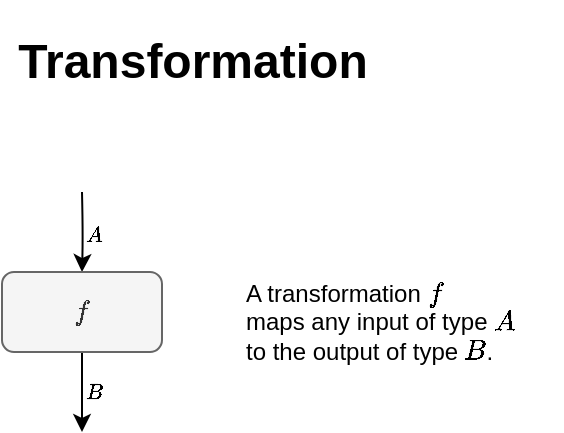<mxfile version="13.6.6" type="github" pages="13">
  <diagram id="rMpPFo-NsCuVZG48vWvC" name="Transformation">
    <mxGraphModel dx="1157" dy="641" grid="1" gridSize="10" guides="1" tooltips="1" connect="1" arrows="1" fold="1" page="1" pageScale="1" pageWidth="980" pageHeight="690" math="1" shadow="0">
      <root>
        <mxCell id="5pAeC5k6nRE1vEOoV7lP-0" />
        <mxCell id="5pAeC5k6nRE1vEOoV7lP-1" parent="5pAeC5k6nRE1vEOoV7lP-0" />
        <mxCell id="CpsBF_Wn-gydVHmDiDTO-0" value="&lt;h1&gt;Transformation&lt;/h1&gt;" style="text;align=center;verticalAlign=middle;resizable=0;points=[];autosize=1;labelBorderColor=none;labelBackgroundColor=none;html=1;" parent="5pAeC5k6nRE1vEOoV7lP-1" vertex="1">
          <mxGeometry x="40" y="30" width="190" height="50" as="geometry" />
        </mxCell>
        <mxCell id="eNJxXmmU7Q-vlIFRZY43-1" style="edgeStyle=orthogonalEdgeStyle;rounded=0;orthogonalLoop=1;jettySize=auto;html=1;curved=1;" parent="5pAeC5k6nRE1vEOoV7lP-1" source="eNJxXmmU7Q-vlIFRZY43-0" edge="1">
          <mxGeometry relative="1" as="geometry">
            <mxPoint x="80" y="240" as="targetPoint" />
          </mxGeometry>
        </mxCell>
        <mxCell id="QZ8ByNgkRu5A0PQ3RnU7-1" value="$$\small B$$" style="edgeLabel;html=1;align=left;verticalAlign=middle;resizable=0;points=[];labelBackgroundColor=none;" parent="eNJxXmmU7Q-vlIFRZY43-1" vertex="1" connectable="0">
          <mxGeometry x="-0.236" relative="1" as="geometry">
            <mxPoint y="4.72" as="offset" />
          </mxGeometry>
        </mxCell>
        <mxCell id="eNJxXmmU7Q-vlIFRZY43-2" style="edgeStyle=orthogonalEdgeStyle;curved=1;rounded=0;orthogonalLoop=1;jettySize=auto;html=1;entryX=0.5;entryY=0;entryDx=0;entryDy=0;" parent="5pAeC5k6nRE1vEOoV7lP-1" target="eNJxXmmU7Q-vlIFRZY43-0" edge="1">
          <mxGeometry relative="1" as="geometry">
            <mxPoint x="79.941" y="120" as="targetPoint" />
            <mxPoint x="80" y="120" as="sourcePoint" />
          </mxGeometry>
        </mxCell>
        <mxCell id="QZ8ByNgkRu5A0PQ3RnU7-0" value="$$\small A$$" style="edgeLabel;html=1;align=left;verticalAlign=middle;resizable=0;points=[];labelBackgroundColor=none;" parent="eNJxXmmU7Q-vlIFRZY43-2" vertex="1" connectable="0">
          <mxGeometry x="-0.319" y="-1" relative="1" as="geometry">
            <mxPoint x="1" y="6.39" as="offset" />
          </mxGeometry>
        </mxCell>
        <mxCell id="eNJxXmmU7Q-vlIFRZY43-0" value="$$f$$" style="rounded=1;whiteSpace=wrap;html=1;labelBackgroundColor=none;fillColor=#f5f5f5;strokeColor=#666666;fontColor=#333333;" parent="5pAeC5k6nRE1vEOoV7lP-1" vertex="1">
          <mxGeometry x="40" y="160" width="80" height="40" as="geometry" />
        </mxCell>
        <mxCell id="r6ir4L_q3adP99XyWO5J-2" value="A transformation \(f\)&lt;br&gt;maps any input of type \(A\)&lt;br&gt;to the output of type \(B\)." style="text;html=1;align=left;verticalAlign=middle;resizable=0;points=[];autosize=1;" parent="5pAeC5k6nRE1vEOoV7lP-1" vertex="1">
          <mxGeometry x="160" y="160" width="160" height="50" as="geometry" />
        </mxCell>
      </root>
    </mxGraphModel>
  </diagram>
  <diagram id="IQm5bzxW-f6IXJnA8p48" name="Composition">
    <mxGraphModel dx="810" dy="449" grid="1" gridSize="10" guides="1" tooltips="1" connect="1" arrows="1" fold="1" page="1" pageScale="1" pageWidth="980" pageHeight="690" math="1" shadow="0">
      <root>
        <mxCell id="hToUl_4AGVo9qI8tKe5j-0" />
        <mxCell id="hToUl_4AGVo9qI8tKe5j-1" parent="hToUl_4AGVo9qI8tKe5j-0" />
        <mxCell id="lha85jjQRxcNk8GH5Iyx-0" style="edgeStyle=orthogonalEdgeStyle;rounded=0;orthogonalLoop=1;jettySize=auto;html=1;curved=1;" parent="hToUl_4AGVo9qI8tKe5j-1" source="lha85jjQRxcNk8GH5Iyx-4" edge="1">
          <mxGeometry relative="1" as="geometry">
            <mxPoint x="80" y="240" as="targetPoint" />
          </mxGeometry>
        </mxCell>
        <mxCell id="lha85jjQRxcNk8GH5Iyx-1" value="$$\small B$$" style="edgeLabel;html=1;align=left;verticalAlign=middle;resizable=0;points=[];labelBackgroundColor=none;" parent="lha85jjQRxcNk8GH5Iyx-0" vertex="1" connectable="0">
          <mxGeometry x="-0.236" relative="1" as="geometry">
            <mxPoint y="4.72" as="offset" />
          </mxGeometry>
        </mxCell>
        <mxCell id="lha85jjQRxcNk8GH5Iyx-2" style="edgeStyle=orthogonalEdgeStyle;curved=1;rounded=0;orthogonalLoop=1;jettySize=auto;html=1;entryX=0.5;entryY=0;entryDx=0;entryDy=0;" parent="hToUl_4AGVo9qI8tKe5j-1" target="lha85jjQRxcNk8GH5Iyx-4" edge="1">
          <mxGeometry relative="1" as="geometry">
            <mxPoint x="79.941" y="120" as="targetPoint" />
            <mxPoint x="80" y="120" as="sourcePoint" />
          </mxGeometry>
        </mxCell>
        <mxCell id="lha85jjQRxcNk8GH5Iyx-3" value="$$\small A$$" style="edgeLabel;html=1;align=left;verticalAlign=middle;resizable=0;points=[];labelBackgroundColor=none;" parent="lha85jjQRxcNk8GH5Iyx-2" vertex="1" connectable="0">
          <mxGeometry x="-0.319" y="-1" relative="1" as="geometry">
            <mxPoint x="1" y="6.39" as="offset" />
          </mxGeometry>
        </mxCell>
        <mxCell id="lha85jjQRxcNk8GH5Iyx-4" value="$$f$$" style="rounded=1;whiteSpace=wrap;html=1;labelBackgroundColor=none;fillColor=#f5f5f5;strokeColor=#666666;fontColor=#333333;" parent="hToUl_4AGVo9qI8tKe5j-1" vertex="1">
          <mxGeometry x="40" y="160" width="80" height="40" as="geometry" />
        </mxCell>
        <mxCell id="lha85jjQRxcNk8GH5Iyx-5" value="&lt;h1&gt;Composition&lt;/h1&gt;" style="text;html=1;align=center;verticalAlign=middle;resizable=0;points=[];autosize=1;" parent="hToUl_4AGVo9qI8tKe5j-1" vertex="1">
          <mxGeometry x="40" y="30" width="160" height="50" as="geometry" />
        </mxCell>
        <mxCell id="9r2lQcu-vZFz3Aymzmk3-0" style="edgeStyle=orthogonalEdgeStyle;rounded=0;orthogonalLoop=1;jettySize=auto;html=1;curved=1;" parent="hToUl_4AGVo9qI8tKe5j-1" source="9r2lQcu-vZFz3Aymzmk3-4" edge="1">
          <mxGeometry relative="1" as="geometry">
            <mxPoint x="80" y="380" as="targetPoint" />
          </mxGeometry>
        </mxCell>
        <mxCell id="9r2lQcu-vZFz3Aymzmk3-1" value="$$\small C$$" style="edgeLabel;html=1;align=left;verticalAlign=middle;resizable=0;points=[];labelBackgroundColor=none;" parent="9r2lQcu-vZFz3Aymzmk3-0" vertex="1" connectable="0">
          <mxGeometry x="-0.236" relative="1" as="geometry">
            <mxPoint y="4.72" as="offset" />
          </mxGeometry>
        </mxCell>
        <mxCell id="9r2lQcu-vZFz3Aymzmk3-2" style="edgeStyle=orthogonalEdgeStyle;curved=1;rounded=0;orthogonalLoop=1;jettySize=auto;html=1;entryX=0.5;entryY=0;entryDx=0;entryDy=0;" parent="hToUl_4AGVo9qI8tKe5j-1" target="9r2lQcu-vZFz3Aymzmk3-4" edge="1">
          <mxGeometry relative="1" as="geometry">
            <mxPoint x="79.941" y="260" as="targetPoint" />
            <mxPoint x="80" y="260" as="sourcePoint" />
          </mxGeometry>
        </mxCell>
        <mxCell id="9r2lQcu-vZFz3Aymzmk3-3" value="$$\small B$$" style="edgeLabel;html=1;align=left;verticalAlign=middle;resizable=0;points=[];labelBackgroundColor=none;" parent="9r2lQcu-vZFz3Aymzmk3-2" vertex="1" connectable="0">
          <mxGeometry x="-0.319" y="-1" relative="1" as="geometry">
            <mxPoint x="1" y="6.39" as="offset" />
          </mxGeometry>
        </mxCell>
        <mxCell id="9r2lQcu-vZFz3Aymzmk3-4" value="$$g$$" style="rounded=1;whiteSpace=wrap;html=1;labelBackgroundColor=none;fillColor=#f5f5f5;strokeColor=#666666;fontColor=#333333;" parent="hToUl_4AGVo9qI8tKe5j-1" vertex="1">
          <mxGeometry x="40" y="300" width="80" height="40" as="geometry" />
        </mxCell>
        <mxCell id="BdBK_XEFIv1bLZK8_JG3-0" value="" style="html=1;shadow=0;dashed=0;align=center;verticalAlign=middle;shape=mxgraph.arrows2.arrow;dy=0.6;dx=40;notch=0;labelBackgroundColor=none;strokeColor=none;fillColor=#E6E6E6;" parent="hToUl_4AGVo9qI8tKe5j-1" vertex="1">
          <mxGeometry x="170" y="200" width="100" height="100" as="geometry" />
        </mxCell>
        <mxCell id="BdBK_XEFIv1bLZK8_JG3-1" style="edgeStyle=orthogonalEdgeStyle;rounded=0;orthogonalLoop=1;jettySize=auto;html=1;curved=1;entryX=0.5;entryY=0;entryDx=0;entryDy=0;" parent="hToUl_4AGVo9qI8tKe5j-1" source="BdBK_XEFIv1bLZK8_JG3-5" target="BdBK_XEFIv1bLZK8_JG3-10" edge="1">
          <mxGeometry relative="1" as="geometry">
            <mxPoint x="360" y="240" as="targetPoint" />
          </mxGeometry>
        </mxCell>
        <mxCell id="BdBK_XEFIv1bLZK8_JG3-2" value="$$\small B$$" style="edgeLabel;html=1;align=left;verticalAlign=middle;resizable=0;points=[];labelBackgroundColor=none;" parent="BdBK_XEFIv1bLZK8_JG3-1" vertex="1" connectable="0">
          <mxGeometry x="-0.236" relative="1" as="geometry">
            <mxPoint y="4.83" as="offset" />
          </mxGeometry>
        </mxCell>
        <mxCell id="BdBK_XEFIv1bLZK8_JG3-3" style="edgeStyle=orthogonalEdgeStyle;curved=1;rounded=0;orthogonalLoop=1;jettySize=auto;html=1;entryX=0.5;entryY=0;entryDx=0;entryDy=0;" parent="hToUl_4AGVo9qI8tKe5j-1" target="BdBK_XEFIv1bLZK8_JG3-5" edge="1">
          <mxGeometry relative="1" as="geometry">
            <mxPoint x="359.941" y="150" as="targetPoint" />
            <mxPoint x="360" y="150" as="sourcePoint" />
          </mxGeometry>
        </mxCell>
        <mxCell id="BdBK_XEFIv1bLZK8_JG3-4" value="$$\small A$$" style="edgeLabel;html=1;align=left;verticalAlign=middle;resizable=0;points=[];labelBackgroundColor=none;" parent="BdBK_XEFIv1bLZK8_JG3-3" vertex="1" connectable="0">
          <mxGeometry x="-0.319" y="-1" relative="1" as="geometry">
            <mxPoint x="1" y="6.39" as="offset" />
          </mxGeometry>
        </mxCell>
        <mxCell id="BdBK_XEFIv1bLZK8_JG3-5" value="$$f$$" style="rounded=1;whiteSpace=wrap;html=1;labelBackgroundColor=none;fillColor=#f5f5f5;strokeColor=#666666;fontColor=#333333;" parent="hToUl_4AGVo9qI8tKe5j-1" vertex="1">
          <mxGeometry x="320" y="190" width="80" height="40" as="geometry" />
        </mxCell>
        <mxCell id="BdBK_XEFIv1bLZK8_JG3-6" style="edgeStyle=orthogonalEdgeStyle;rounded=0;orthogonalLoop=1;jettySize=auto;html=1;curved=1;" parent="hToUl_4AGVo9qI8tKe5j-1" source="BdBK_XEFIv1bLZK8_JG3-10" edge="1">
          <mxGeometry relative="1" as="geometry">
            <mxPoint x="360" y="350" as="targetPoint" />
          </mxGeometry>
        </mxCell>
        <mxCell id="BdBK_XEFIv1bLZK8_JG3-7" value="$$\small C$$" style="edgeLabel;html=1;align=left;verticalAlign=middle;resizable=0;points=[];labelBackgroundColor=none;" parent="BdBK_XEFIv1bLZK8_JG3-6" vertex="1" connectable="0">
          <mxGeometry x="-0.236" relative="1" as="geometry">
            <mxPoint y="4.72" as="offset" />
          </mxGeometry>
        </mxCell>
        <mxCell id="BdBK_XEFIv1bLZK8_JG3-10" value="$$g$$" style="rounded=1;whiteSpace=wrap;html=1;labelBackgroundColor=none;fillColor=#f5f5f5;strokeColor=#666666;fontColor=#333333;" parent="hToUl_4AGVo9qI8tKe5j-1" vertex="1">
          <mxGeometry x="320" y="270" width="80" height="40" as="geometry" />
        </mxCell>
        <mxCell id="BdBK_XEFIv1bLZK8_JG3-11" value="Transformations with compatible input and output&lt;br&gt;can be composed." style="text;html=1;align=left;verticalAlign=middle;resizable=0;points=[];autosize=1;" parent="hToUl_4AGVo9qI8tKe5j-1" vertex="1">
          <mxGeometry x="40" y="440" width="280" height="30" as="geometry" />
        </mxCell>
        <mxCell id="LcheQD8LoowO_4yFmIOc-0" value="$$\mathrm{chain\_of}(f,g)$$" style="text;html=1;align=center;verticalAlign=middle;resizable=0;points=[];autosize=1;" parent="hToUl_4AGVo9qI8tKe5j-1" vertex="1">
          <mxGeometry x="280" y="380" width="160" height="20" as="geometry" />
        </mxCell>
      </root>
    </mxGraphModel>
  </diagram>
  <diagram id="6im7H3sgqydBGszaOU0c" name="Composition is a Transformation">
    <mxGraphModel dx="810" dy="449" grid="1" gridSize="10" guides="1" tooltips="1" connect="1" arrows="1" fold="1" page="1" pageScale="1" pageWidth="980" pageHeight="690" math="1" shadow="0">
      <root>
        <mxCell id="I1oFhejsTnF1mioXvpzJ-0" />
        <mxCell id="I1oFhejsTnF1mioXvpzJ-1" parent="I1oFhejsTnF1mioXvpzJ-0" />
        <mxCell id="fG6x2VFAGXsMPblLhwjk-0" value="&lt;h1&gt;Composition is a Transformation&lt;/h1&gt;" style="text;html=1;align=center;verticalAlign=middle;resizable=0;points=[];autosize=1;" parent="I1oFhejsTnF1mioXvpzJ-1" vertex="1">
          <mxGeometry x="40" y="30" width="390" height="50" as="geometry" />
        </mxCell>
        <mxCell id="bqvcpEkQG3Hk7iht0vjQ-0" style="edgeStyle=orthogonalEdgeStyle;rounded=0;orthogonalLoop=1;jettySize=auto;html=1;curved=1;entryX=0.5;entryY=0;entryDx=0;entryDy=0;" parent="I1oFhejsTnF1mioXvpzJ-1" source="bqvcpEkQG3Hk7iht0vjQ-4" target="bqvcpEkQG3Hk7iht0vjQ-7" edge="1">
          <mxGeometry relative="1" as="geometry">
            <mxPoint x="100" y="230" as="targetPoint" />
          </mxGeometry>
        </mxCell>
        <mxCell id="bqvcpEkQG3Hk7iht0vjQ-1" value="$$\small B$$" style="edgeLabel;html=1;align=left;verticalAlign=middle;resizable=0;points=[];labelBackgroundColor=none;" parent="bqvcpEkQG3Hk7iht0vjQ-0" vertex="1" connectable="0">
          <mxGeometry x="-0.236" relative="1" as="geometry">
            <mxPoint y="4.83" as="offset" />
          </mxGeometry>
        </mxCell>
        <mxCell id="bqvcpEkQG3Hk7iht0vjQ-2" style="edgeStyle=orthogonalEdgeStyle;curved=1;rounded=0;orthogonalLoop=1;jettySize=auto;html=1;entryX=0.5;entryY=0;entryDx=0;entryDy=0;" parent="I1oFhejsTnF1mioXvpzJ-1" target="bqvcpEkQG3Hk7iht0vjQ-4" edge="1">
          <mxGeometry relative="1" as="geometry">
            <mxPoint x="99.941" y="140" as="targetPoint" />
            <mxPoint x="100" y="120" as="sourcePoint" />
          </mxGeometry>
        </mxCell>
        <mxCell id="bqvcpEkQG3Hk7iht0vjQ-3" value="$$\small A$$" style="edgeLabel;html=1;align=left;verticalAlign=middle;resizable=0;points=[];labelBackgroundColor=none;" parent="bqvcpEkQG3Hk7iht0vjQ-2" vertex="1" connectable="0">
          <mxGeometry x="-0.319" y="-1" relative="1" as="geometry">
            <mxPoint x="1" y="-0.69" as="offset" />
          </mxGeometry>
        </mxCell>
        <mxCell id="bqvcpEkQG3Hk7iht0vjQ-4" value="$$f$$" style="rounded=1;whiteSpace=wrap;html=1;labelBackgroundColor=none;fillColor=#f5f5f5;strokeColor=#666666;fontColor=#333333;" parent="I1oFhejsTnF1mioXvpzJ-1" vertex="1">
          <mxGeometry x="60" y="180" width="80" height="40" as="geometry" />
        </mxCell>
        <mxCell id="bqvcpEkQG3Hk7iht0vjQ-5" style="edgeStyle=orthogonalEdgeStyle;rounded=0;orthogonalLoop=1;jettySize=auto;html=1;curved=1;" parent="I1oFhejsTnF1mioXvpzJ-1" source="bqvcpEkQG3Hk7iht0vjQ-7" edge="1">
          <mxGeometry relative="1" as="geometry">
            <mxPoint x="100" y="360" as="targetPoint" />
          </mxGeometry>
        </mxCell>
        <mxCell id="bqvcpEkQG3Hk7iht0vjQ-6" value="$$\small C$$" style="edgeLabel;html=1;align=left;verticalAlign=middle;resizable=0;points=[];labelBackgroundColor=none;" parent="bqvcpEkQG3Hk7iht0vjQ-5" vertex="1" connectable="0">
          <mxGeometry x="-0.236" relative="1" as="geometry">
            <mxPoint y="17.24" as="offset" />
          </mxGeometry>
        </mxCell>
        <mxCell id="bqvcpEkQG3Hk7iht0vjQ-7" value="$$g$$" style="rounded=1;whiteSpace=wrap;html=1;labelBackgroundColor=none;fillColor=#f5f5f5;strokeColor=#666666;fontColor=#333333;" parent="I1oFhejsTnF1mioXvpzJ-1" vertex="1">
          <mxGeometry x="60" y="260" width="80" height="40" as="geometry" />
        </mxCell>
        <mxCell id="wvqBqdVTuqOVXgy7JEdf-0" value="" style="rounded=0;whiteSpace=wrap;html=1;labelBackgroundColor=none;align=left;opacity=75;fillColor=#f5f5f5;strokeColor=#666666;fontColor=#333333;" parent="I1oFhejsTnF1mioXvpzJ-1" vertex="1">
          <mxGeometry x="40" y="160" width="120" height="160" as="geometry" />
        </mxCell>
        <mxCell id="vTP5Z9yQHhVWCt_xZJvv-0" value="Crucially, composition of transformations&lt;br&gt;is again a transformation." style="text;html=1;align=left;verticalAlign=middle;resizable=0;points=[];autosize=1;" parent="I1oFhejsTnF1mioXvpzJ-1" vertex="1">
          <mxGeometry x="200" y="290" width="230" height="30" as="geometry" />
        </mxCell>
      </root>
    </mxGraphModel>
  </diagram>
  <diagram id="Y3XqSTPFipeToVVKnB1i" name="Composition Combinator">
    <mxGraphModel dx="810" dy="449" grid="1" gridSize="10" guides="1" tooltips="1" connect="1" arrows="1" fold="1" page="1" pageScale="1" pageWidth="980" pageHeight="690" math="1" shadow="0">
      <root>
        <mxCell id="M_8RHyu54dN3lPYPs2E4-0" />
        <mxCell id="M_8RHyu54dN3lPYPs2E4-1" parent="M_8RHyu54dN3lPYPs2E4-0" />
        <mxCell id="M_8RHyu54dN3lPYPs2E4-2" value="&lt;h1&gt;Composition Combinator&lt;/h1&gt;" style="text;html=1;align=center;verticalAlign=middle;resizable=0;points=[];autosize=1;" parent="M_8RHyu54dN3lPYPs2E4-1" vertex="1">
          <mxGeometry x="40" y="30" width="300" height="50" as="geometry" />
        </mxCell>
        <mxCell id="Bbb8M1PtfMiMKxMvmMNS-1" style="edgeStyle=orthogonalEdgeStyle;curved=1;rounded=0;orthogonalLoop=1;jettySize=auto;html=1;entryX=0.5;entryY=0;entryDx=0;entryDy=0;" parent="M_8RHyu54dN3lPYPs2E4-1" source="2YUPQa2wwL4DMRPB4F9F-0" target="Bbb8M1PtfMiMKxMvmMNS-0" edge="1">
          <mxGeometry relative="1" as="geometry" />
        </mxCell>
        <mxCell id="Bbb8M1PtfMiMKxMvmMNS-3" style="edgeStyle=orthogonalEdgeStyle;curved=1;rounded=0;orthogonalLoop=1;jettySize=auto;html=1;entryX=0.5;entryY=0;entryDx=0;entryDy=0;" parent="M_8RHyu54dN3lPYPs2E4-1" target="2YUPQa2wwL4DMRPB4F9F-0" edge="1">
          <mxGeometry relative="1" as="geometry">
            <mxPoint x="100" y="120" as="targetPoint" />
            <mxPoint x="100" y="120" as="sourcePoint" />
          </mxGeometry>
        </mxCell>
        <mxCell id="2YUPQa2wwL4DMRPB4F9F-0" value="&lt;div align=&quot;center&quot;&gt;&lt;i&gt;Add transformation&lt;/i&gt;&lt;/div&gt;" style="rounded=1;whiteSpace=wrap;html=1;labelBackgroundColor=none;opacity=75;align=center;dashed=1;" parent="M_8RHyu54dN3lPYPs2E4-1" vertex="1">
          <mxGeometry x="40" y="160" width="120" height="60" as="geometry" />
        </mxCell>
        <mxCell id="Bbb8M1PtfMiMKxMvmMNS-2" style="edgeStyle=orthogonalEdgeStyle;curved=1;rounded=0;orthogonalLoop=1;jettySize=auto;html=1;" parent="M_8RHyu54dN3lPYPs2E4-1" source="Bbb8M1PtfMiMKxMvmMNS-0" edge="1">
          <mxGeometry relative="1" as="geometry">
            <mxPoint x="100" y="360" as="targetPoint" />
          </mxGeometry>
        </mxCell>
        <mxCell id="Bbb8M1PtfMiMKxMvmMNS-0" value="&lt;div align=&quot;center&quot;&gt;&lt;i&gt;Add transformation&lt;/i&gt;&lt;/div&gt;" style="rounded=1;whiteSpace=wrap;html=1;labelBackgroundColor=none;opacity=75;align=center;dashed=1;" parent="M_8RHyu54dN3lPYPs2E4-1" vertex="1">
          <mxGeometry x="40" y="260" width="120" height="60" as="geometry" />
        </mxCell>
        <mxCell id="F42J71oXj0NtTf7idKZS-0" value="Composition \(\mathrm{chain\_of}(\unicode{x2B1A},\unicode{x2B1A})\)&lt;br&gt;is a transformation combinator&lt;br&gt;with two arguments." style="text;html=1;align=left;verticalAlign=middle;resizable=0;points=[];autosize=1;" parent="M_8RHyu54dN3lPYPs2E4-1" vertex="1">
          <mxGeometry x="120" y="390" width="390" height="50" as="geometry" />
        </mxCell>
      </root>
    </mxGraphModel>
  </diagram>
  <diagram id="gO2esBTSg_cSxMR45eDp" name="Example: Composition">
    <mxGraphModel dx="810" dy="449" grid="1" gridSize="10" guides="1" tooltips="1" connect="1" arrows="1" fold="1" page="1" pageScale="1" pageWidth="980" pageHeight="690" math="1" shadow="0">
      <root>
        <mxCell id="oswlE0zQUEBbs-2NFTVK-0" />
        <mxCell id="oswlE0zQUEBbs-2NFTVK-1" parent="oswlE0zQUEBbs-2NFTVK-0" />
        <mxCell id="oswlE0zQUEBbs-2NFTVK-2" value="&lt;h1&gt;Example: Composition&lt;/h1&gt;" style="text;html=1;align=center;verticalAlign=middle;resizable=0;points=[];autosize=1;" parent="oswlE0zQUEBbs-2NFTVK-1" vertex="1">
          <mxGeometry x="40" y="30" width="280" height="50" as="geometry" />
        </mxCell>
        <mxCell id="ksD8PQGJ9nsp-RkTucrg-0" style="edgeStyle=orthogonalEdgeStyle;rounded=0;orthogonalLoop=1;jettySize=auto;html=1;curved=1;" parent="oswlE0zQUEBbs-2NFTVK-1" source="ksD8PQGJ9nsp-RkTucrg-4" edge="1">
          <mxGeometry relative="1" as="geometry">
            <mxPoint x="280" y="240" as="targetPoint" />
          </mxGeometry>
        </mxCell>
        <mxCell id="ksD8PQGJ9nsp-RkTucrg-1" value="$$\scriptsize\mathsf{Dept}$$" style="edgeLabel;html=1;align=left;verticalAlign=middle;resizable=0;points=[];labelBackgroundColor=none;" parent="ksD8PQGJ9nsp-RkTucrg-0" vertex="1" connectable="0">
          <mxGeometry x="-0.236" relative="1" as="geometry">
            <mxPoint y="4.72" as="offset" />
          </mxGeometry>
        </mxCell>
        <mxCell id="ksD8PQGJ9nsp-RkTucrg-2" style="edgeStyle=orthogonalEdgeStyle;curved=1;rounded=0;orthogonalLoop=1;jettySize=auto;html=1;entryX=0.5;entryY=0;entryDx=0;entryDy=0;" parent="oswlE0zQUEBbs-2NFTVK-1" target="ksD8PQGJ9nsp-RkTucrg-4" edge="1">
          <mxGeometry relative="1" as="geometry">
            <mxPoint x="279.941" y="120" as="targetPoint" />
            <mxPoint x="280" y="120" as="sourcePoint" />
          </mxGeometry>
        </mxCell>
        <mxCell id="ksD8PQGJ9nsp-RkTucrg-3" value="$$\scriptsize\mathsf{Emp}$$" style="edgeLabel;html=1;align=left;verticalAlign=middle;resizable=0;points=[];labelBackgroundColor=none;" parent="ksD8PQGJ9nsp-RkTucrg-2" vertex="1" connectable="0">
          <mxGeometry x="-0.319" y="-1" relative="1" as="geometry">
            <mxPoint x="1" y="6.39" as="offset" />
          </mxGeometry>
        </mxCell>
        <mxCell id="ksD8PQGJ9nsp-RkTucrg-4" value="$$\small\mathsf{department}$$" style="rounded=1;whiteSpace=wrap;html=1;labelBackgroundColor=none;fillColor=#f5f5f5;strokeColor=#666666;fontColor=#333333;" parent="oswlE0zQUEBbs-2NFTVK-1" vertex="1">
          <mxGeometry x="240" y="160" width="80" height="40" as="geometry" />
        </mxCell>
        <mxCell id="ksD8PQGJ9nsp-RkTucrg-5" style="edgeStyle=orthogonalEdgeStyle;rounded=0;orthogonalLoop=1;jettySize=auto;html=1;curved=1;" parent="oswlE0zQUEBbs-2NFTVK-1" source="ksD8PQGJ9nsp-RkTucrg-9" edge="1">
          <mxGeometry relative="1" as="geometry">
            <mxPoint x="280" y="380" as="targetPoint" />
          </mxGeometry>
        </mxCell>
        <mxCell id="ksD8PQGJ9nsp-RkTucrg-6" value="$$\scriptsize\mathrm{String}$$" style="edgeLabel;html=1;align=left;verticalAlign=middle;resizable=0;points=[];labelBackgroundColor=none;" parent="ksD8PQGJ9nsp-RkTucrg-5" vertex="1" connectable="0">
          <mxGeometry x="-0.236" relative="1" as="geometry">
            <mxPoint y="4.72" as="offset" />
          </mxGeometry>
        </mxCell>
        <mxCell id="ksD8PQGJ9nsp-RkTucrg-7" style="edgeStyle=orthogonalEdgeStyle;curved=1;rounded=0;orthogonalLoop=1;jettySize=auto;html=1;entryX=0.5;entryY=0;entryDx=0;entryDy=0;" parent="oswlE0zQUEBbs-2NFTVK-1" target="ksD8PQGJ9nsp-RkTucrg-9" edge="1">
          <mxGeometry relative="1" as="geometry">
            <mxPoint x="279.941" y="260" as="targetPoint" />
            <mxPoint x="280" y="260" as="sourcePoint" />
          </mxGeometry>
        </mxCell>
        <mxCell id="ksD8PQGJ9nsp-RkTucrg-8" value="$$\scriptsize\mathsf{Dept}$$" style="edgeLabel;html=1;align=left;verticalAlign=middle;resizable=0;points=[];labelBackgroundColor=none;" parent="ksD8PQGJ9nsp-RkTucrg-7" vertex="1" connectable="0">
          <mxGeometry x="-0.319" y="-1" relative="1" as="geometry">
            <mxPoint x="1" y="6.39" as="offset" />
          </mxGeometry>
        </mxCell>
        <mxCell id="ksD8PQGJ9nsp-RkTucrg-9" value="$$\small\mathsf{name}$$" style="rounded=1;whiteSpace=wrap;html=1;labelBackgroundColor=none;fillColor=#f5f5f5;strokeColor=#666666;fontColor=#333333;" parent="oswlE0zQUEBbs-2NFTVK-1" vertex="1">
          <mxGeometry x="240" y="300" width="80" height="40" as="geometry" />
        </mxCell>
        <mxCell id="ksD8PQGJ9nsp-RkTucrg-10" value="" style="html=1;shadow=0;dashed=0;align=center;verticalAlign=middle;shape=mxgraph.arrows2.arrow;dy=0.6;dx=40;notch=0;labelBackgroundColor=none;strokeColor=none;fillColor=#E6E6E6;" parent="oswlE0zQUEBbs-2NFTVK-1" vertex="1">
          <mxGeometry x="370" y="200" width="100" height="100" as="geometry" />
        </mxCell>
        <mxCell id="ksD8PQGJ9nsp-RkTucrg-19" value="$$\mathrm{chain\_of}(\mathsf{department},\mathsf{name})$$" style="text;html=1;align=center;verticalAlign=middle;resizable=0;points=[];autosize=1;" parent="oswlE0zQUEBbs-2NFTVK-1" vertex="1">
          <mxGeometry x="390" y="400" width="340" height="20" as="geometry" />
        </mxCell>
        <mxCell id="duQ3oAJpFDg2NpH1YDiN-0" style="edgeStyle=orthogonalEdgeStyle;rounded=0;orthogonalLoop=1;jettySize=auto;html=1;curved=1;entryX=0.5;entryY=0;entryDx=0;entryDy=0;" parent="oswlE0zQUEBbs-2NFTVK-1" source="duQ3oAJpFDg2NpH1YDiN-4" target="duQ3oAJpFDg2NpH1YDiN-9" edge="1">
          <mxGeometry relative="1" as="geometry">
            <mxPoint x="560" y="220" as="targetPoint" />
          </mxGeometry>
        </mxCell>
        <mxCell id="duQ3oAJpFDg2NpH1YDiN-1" value="$$\scriptsize\mathsf{Dept}$$" style="edgeLabel;html=1;align=left;verticalAlign=middle;resizable=0;points=[];labelBackgroundColor=none;" parent="duQ3oAJpFDg2NpH1YDiN-0" vertex="1" connectable="0">
          <mxGeometry x="-0.236" relative="1" as="geometry">
            <mxPoint y="4.8" as="offset" />
          </mxGeometry>
        </mxCell>
        <mxCell id="duQ3oAJpFDg2NpH1YDiN-2" style="edgeStyle=orthogonalEdgeStyle;curved=1;rounded=0;orthogonalLoop=1;jettySize=auto;html=1;entryX=0.5;entryY=0;entryDx=0;entryDy=0;" parent="oswlE0zQUEBbs-2NFTVK-1" target="duQ3oAJpFDg2NpH1YDiN-4" edge="1">
          <mxGeometry relative="1" as="geometry">
            <mxPoint x="559.941" y="150" as="targetPoint" />
            <mxPoint x="560" y="150" as="sourcePoint" />
          </mxGeometry>
        </mxCell>
        <mxCell id="duQ3oAJpFDg2NpH1YDiN-3" value="$$\scriptsize\mathsf{Emp}$$" style="edgeLabel;html=1;align=left;verticalAlign=middle;resizable=0;points=[];labelBackgroundColor=none;" parent="duQ3oAJpFDg2NpH1YDiN-2" vertex="1" connectable="0">
          <mxGeometry x="-0.319" y="-1" relative="1" as="geometry">
            <mxPoint x="1" y="6.39" as="offset" />
          </mxGeometry>
        </mxCell>
        <mxCell id="duQ3oAJpFDg2NpH1YDiN-4" value="$$\small\mathsf{department}$$" style="rounded=1;whiteSpace=wrap;html=1;labelBackgroundColor=none;fillColor=#f5f5f5;strokeColor=#666666;fontColor=#333333;" parent="oswlE0zQUEBbs-2NFTVK-1" vertex="1">
          <mxGeometry x="520" y="190" width="80" height="40" as="geometry" />
        </mxCell>
        <mxCell id="duQ3oAJpFDg2NpH1YDiN-5" style="edgeStyle=orthogonalEdgeStyle;rounded=0;orthogonalLoop=1;jettySize=auto;html=1;curved=1;" parent="oswlE0zQUEBbs-2NFTVK-1" source="duQ3oAJpFDg2NpH1YDiN-9" edge="1">
          <mxGeometry relative="1" as="geometry">
            <mxPoint x="560" y="350" as="targetPoint" />
          </mxGeometry>
        </mxCell>
        <mxCell id="duQ3oAJpFDg2NpH1YDiN-6" value="$$\scriptsize\mathrm{String}$$" style="edgeLabel;html=1;align=left;verticalAlign=middle;resizable=0;points=[];labelBackgroundColor=none;" parent="duQ3oAJpFDg2NpH1YDiN-5" vertex="1" connectable="0">
          <mxGeometry x="-0.236" relative="1" as="geometry">
            <mxPoint y="4.72" as="offset" />
          </mxGeometry>
        </mxCell>
        <mxCell id="duQ3oAJpFDg2NpH1YDiN-9" value="$$\small\mathsf{name}$$" style="rounded=1;whiteSpace=wrap;html=1;labelBackgroundColor=none;fillColor=#f5f5f5;strokeColor=#666666;fontColor=#333333;" parent="oswlE0zQUEBbs-2NFTVK-1" vertex="1">
          <mxGeometry x="520" y="270" width="80" height="40" as="geometry" />
        </mxCell>
        <mxCell id="kjqKIxy3XWTNWCiKbFqS-0" value="&lt;font style=&quot;font-size: 11px&quot;&gt;Maps employee records&lt;br style=&quot;font-size: 11px;&quot;&gt;to the name of their department&lt;/font&gt;" style="text;html=1;align=left;verticalAlign=middle;resizable=0;points=[];autosize=1;fontStyle=2;fontSize=11;" parent="oswlE0zQUEBbs-2NFTVK-1" vertex="1">
          <mxGeometry x="660" y="235" width="170" height="30" as="geometry" />
        </mxCell>
        <mxCell id="kjqKIxy3XWTNWCiKbFqS-1" value="" style="shape=curlyBracket;whiteSpace=wrap;html=1;rounded=1;labelBackgroundColor=none;opacity=75;align=left;flipV=0;flipH=1;" parent="oswlE0zQUEBbs-2NFTVK-1" vertex="1">
          <mxGeometry x="640" y="180" width="20" height="140" as="geometry" />
        </mxCell>
        <mxCell id="kjqKIxy3XWTNWCiKbFqS-5" style="edgeStyle=orthogonalEdgeStyle;curved=1;rounded=0;orthogonalLoop=1;jettySize=auto;html=1;dashed=1;dashPattern=1 1;endArrow=classicThin;endFill=1;exitX=0.5;exitY=0;exitDx=0;exitDy=0;" parent="oswlE0zQUEBbs-2NFTVK-1" source="kjqKIxy3XWTNWCiKbFqS-4" edge="1">
          <mxGeometry relative="1" as="geometry">
            <mxPoint x="230" y="320" as="targetPoint" />
            <Array as="points">
              <mxPoint x="145" y="320" />
            </Array>
          </mxGeometry>
        </mxCell>
        <mxCell id="kjqKIxy3XWTNWCiKbFqS-4" value="&lt;div style=&quot;font-size: 11px&quot; align=&quot;center&quot;&gt;&lt;font style=&quot;font-size: 11px&quot;&gt;&lt;i style=&quot;font-size: 11px;&quot;&gt;Maps a department record to its name&lt;/i&gt;&lt;/font&gt;&lt;/div&gt;" style="ellipse;whiteSpace=wrap;html=1;labelBackgroundColor=none;opacity=75;align=center;dashed=1;dashPattern=1 1;fontSize=11;" parent="oswlE0zQUEBbs-2NFTVK-1" vertex="1">
          <mxGeometry x="90" y="400" width="110" height="50" as="geometry" />
        </mxCell>
        <mxCell id="kjqKIxy3XWTNWCiKbFqS-7" style="edgeStyle=orthogonalEdgeStyle;curved=1;rounded=0;orthogonalLoop=1;jettySize=auto;html=1;exitX=0.5;exitY=0;exitDx=0;exitDy=0;dashed=1;dashPattern=1 1;endArrow=classicThin;endFill=1;" parent="oswlE0zQUEBbs-2NFTVK-1" source="kjqKIxy3XWTNWCiKbFqS-6" edge="1">
          <mxGeometry relative="1" as="geometry">
            <mxPoint x="230" y="180" as="targetPoint" />
            <Array as="points">
              <mxPoint x="110" y="180" />
            </Array>
          </mxGeometry>
        </mxCell>
        <mxCell id="kjqKIxy3XWTNWCiKbFqS-6" value="&lt;font style=&quot;font-size: 11px&quot;&gt;&lt;i style=&quot;font-size: 11px;&quot;&gt;Maps an employee to the associated department&lt;/i&gt;&lt;/font&gt;" style="ellipse;whiteSpace=wrap;html=1;labelBackgroundColor=none;opacity=75;align=center;dashed=1;dashPattern=1 1;fontSize=11;" parent="oswlE0zQUEBbs-2NFTVK-1" vertex="1">
          <mxGeometry x="40" y="200" width="140" height="50" as="geometry" />
        </mxCell>
      </root>
    </mxGraphModel>
  </diagram>
  <diagram id="sHpveuRQyIX-rcGMqTgi" name="Counter-example: Plural Component">
    <mxGraphModel dx="810" dy="449" grid="1" gridSize="10" guides="1" tooltips="1" connect="1" arrows="1" fold="1" page="1" pageScale="1" pageWidth="980" pageHeight="690" math="1" shadow="0">
      <root>
        <mxCell id="uP0uie0zy0ITp1Ep6BZQ-0" />
        <mxCell id="uP0uie0zy0ITp1Ep6BZQ-1" parent="uP0uie0zy0ITp1Ep6BZQ-0" />
        <mxCell id="89wvlmUCOzLbxtiD9rpx-0" value="&lt;h1&gt;Counter-example: Plural Component&lt;/h1&gt;" style="text;html=1;align=center;verticalAlign=middle;resizable=0;points=[];autosize=1;" parent="uP0uie0zy0ITp1Ep6BZQ-1" vertex="1">
          <mxGeometry x="40" y="30" width="430" height="50" as="geometry" />
        </mxCell>
        <mxCell id="tT9VgjkmEAQQTlk9uty4-0" style="edgeStyle=orthogonalEdgeStyle;rounded=0;orthogonalLoop=1;jettySize=auto;html=1;curved=1;" parent="uP0uie0zy0ITp1Ep6BZQ-1" source="tT9VgjkmEAQQTlk9uty4-4" edge="1">
          <mxGeometry relative="1" as="geometry">
            <mxPoint x="280" y="240" as="targetPoint" />
          </mxGeometry>
        </mxCell>
        <mxCell id="tT9VgjkmEAQQTlk9uty4-1" value="$$\scriptsize\mathrm{Block}_{0:N}\{\mathsf{Emp}\}$$" style="edgeLabel;html=1;align=left;verticalAlign=middle;resizable=0;points=[];labelBackgroundColor=none;" parent="tT9VgjkmEAQQTlk9uty4-0" vertex="1" connectable="0">
          <mxGeometry x="-0.236" relative="1" as="geometry">
            <mxPoint y="4.72" as="offset" />
          </mxGeometry>
        </mxCell>
        <mxCell id="tT9VgjkmEAQQTlk9uty4-2" style="edgeStyle=orthogonalEdgeStyle;curved=1;rounded=0;orthogonalLoop=1;jettySize=auto;html=1;entryX=0.5;entryY=0;entryDx=0;entryDy=0;" parent="uP0uie0zy0ITp1Ep6BZQ-1" target="tT9VgjkmEAQQTlk9uty4-4" edge="1">
          <mxGeometry relative="1" as="geometry">
            <mxPoint x="279.941" y="120" as="targetPoint" />
            <mxPoint x="280" y="120" as="sourcePoint" />
          </mxGeometry>
        </mxCell>
        <mxCell id="tT9VgjkmEAQQTlk9uty4-3" value="$$\scriptsize\mathsf{Dept}$$" style="edgeLabel;html=1;align=left;verticalAlign=middle;resizable=0;points=[];labelBackgroundColor=none;" parent="tT9VgjkmEAQQTlk9uty4-2" vertex="1" connectable="0">
          <mxGeometry x="-0.319" y="-1" relative="1" as="geometry">
            <mxPoint x="1" y="6.39" as="offset" />
          </mxGeometry>
        </mxCell>
        <mxCell id="tT9VgjkmEAQQTlk9uty4-4" value="$$\small\mathsf{employee}$$" style="rounded=1;whiteSpace=wrap;html=1;labelBackgroundColor=none;fillColor=#f5f5f5;strokeColor=#666666;fontColor=#333333;" parent="uP0uie0zy0ITp1Ep6BZQ-1" vertex="1">
          <mxGeometry x="240" y="160" width="80" height="40" as="geometry" />
        </mxCell>
        <mxCell id="tT9VgjkmEAQQTlk9uty4-5" style="edgeStyle=orthogonalEdgeStyle;rounded=0;orthogonalLoop=1;jettySize=auto;html=1;curved=1;" parent="uP0uie0zy0ITp1Ep6BZQ-1" source="tT9VgjkmEAQQTlk9uty4-9" edge="1">
          <mxGeometry relative="1" as="geometry">
            <mxPoint x="280" y="380" as="targetPoint" />
          </mxGeometry>
        </mxCell>
        <mxCell id="tT9VgjkmEAQQTlk9uty4-6" value="$$\scriptsize\mathrm{Int}$$" style="edgeLabel;html=1;align=left;verticalAlign=middle;resizable=0;points=[];labelBackgroundColor=none;" parent="tT9VgjkmEAQQTlk9uty4-5" vertex="1" connectable="0">
          <mxGeometry x="-0.236" relative="1" as="geometry">
            <mxPoint y="4.72" as="offset" />
          </mxGeometry>
        </mxCell>
        <mxCell id="tT9VgjkmEAQQTlk9uty4-7" style="edgeStyle=orthogonalEdgeStyle;curved=1;rounded=0;orthogonalLoop=1;jettySize=auto;html=1;entryX=0.5;entryY=0;entryDx=0;entryDy=0;" parent="uP0uie0zy0ITp1Ep6BZQ-1" target="tT9VgjkmEAQQTlk9uty4-9" edge="1">
          <mxGeometry relative="1" as="geometry">
            <mxPoint x="279.941" y="260" as="targetPoint" />
            <mxPoint x="280" y="260" as="sourcePoint" />
          </mxGeometry>
        </mxCell>
        <mxCell id="tT9VgjkmEAQQTlk9uty4-8" value="$$\scriptsize\mathsf{Emp}$$" style="edgeLabel;html=1;align=left;verticalAlign=middle;resizable=0;points=[];labelBackgroundColor=none;" parent="tT9VgjkmEAQQTlk9uty4-7" vertex="1" connectable="0">
          <mxGeometry x="-0.319" y="-1" relative="1" as="geometry">
            <mxPoint x="1" y="6.39" as="offset" />
          </mxGeometry>
        </mxCell>
        <mxCell id="tT9VgjkmEAQQTlk9uty4-9" value="$$\small\mathsf{salary}$$" style="rounded=1;whiteSpace=wrap;html=1;labelBackgroundColor=none;fillColor=#f5f5f5;strokeColor=#666666;fontColor=#333333;" parent="uP0uie0zy0ITp1Ep6BZQ-1" vertex="1">
          <mxGeometry x="240" y="300" width="80" height="40" as="geometry" />
        </mxCell>
        <mxCell id="tT9VgjkmEAQQTlk9uty4-10" value="" style="html=1;shadow=0;dashed=0;align=center;verticalAlign=middle;shape=mxgraph.arrows2.arrow;dy=0.6;dx=40;notch=0;labelBackgroundColor=none;strokeColor=none;fillColor=#E6E6E6;" parent="uP0uie0zy0ITp1Ep6BZQ-1" vertex="1">
          <mxGeometry x="450" y="200" width="100" height="100" as="geometry" />
        </mxCell>
        <mxCell id="tT9VgjkmEAQQTlk9uty4-22" style="edgeStyle=orthogonalEdgeStyle;curved=1;rounded=0;orthogonalLoop=1;jettySize=auto;html=1;dashed=1;dashPattern=1 1;endArrow=classicThin;endFill=1;exitX=0.5;exitY=0;exitDx=0;exitDy=0;" parent="uP0uie0zy0ITp1Ep6BZQ-1" source="tT9VgjkmEAQQTlk9uty4-23" edge="1">
          <mxGeometry relative="1" as="geometry">
            <mxPoint x="230" y="320" as="targetPoint" />
            <Array as="points">
              <mxPoint x="135" y="320" />
            </Array>
          </mxGeometry>
        </mxCell>
        <mxCell id="tT9VgjkmEAQQTlk9uty4-23" value="&lt;font style=&quot;font-size: 11px&quot;&gt;&lt;i style=&quot;font-size: 11px;&quot;&gt;Maps an employee to their salary&lt;/i&gt;&lt;/font&gt;" style="ellipse;whiteSpace=wrap;html=1;labelBackgroundColor=none;align=center;dashed=1;dashPattern=1 1;fontSize=11;" parent="uP0uie0zy0ITp1Ep6BZQ-1" vertex="1">
          <mxGeometry x="70" y="400" width="130" height="40" as="geometry" />
        </mxCell>
        <mxCell id="tT9VgjkmEAQQTlk9uty4-24" style="edgeStyle=orthogonalEdgeStyle;curved=1;rounded=0;orthogonalLoop=1;jettySize=auto;html=1;exitX=0.5;exitY=0;exitDx=0;exitDy=0;dashed=1;dashPattern=1 1;endArrow=classicThin;endFill=1;" parent="uP0uie0zy0ITp1Ep6BZQ-1" source="tT9VgjkmEAQQTlk9uty4-25" edge="1">
          <mxGeometry relative="1" as="geometry">
            <mxPoint x="230" y="180" as="targetPoint" />
            <Array as="points">
              <mxPoint x="110" y="180" />
            </Array>
          </mxGeometry>
        </mxCell>
        <mxCell id="tT9VgjkmEAQQTlk9uty4-25" value="&lt;font style=&quot;font-size: 11px&quot;&gt;&lt;i style=&quot;font-size: 11px;&quot;&gt;Maps a department to the collection of associated employees&lt;/i&gt;&lt;/font&gt;" style="ellipse;whiteSpace=wrap;html=1;labelBackgroundColor=none;align=center;dashed=1;dashPattern=1 1;fontSize=11;" parent="uP0uie0zy0ITp1Ep6BZQ-1" vertex="1">
          <mxGeometry x="40" y="200" width="140" height="80" as="geometry" />
        </mxCell>
        <mxCell id="3dj0PPH2Fb-rdeXUX02G-0" style="edgeStyle=orthogonalEdgeStyle;curved=1;rounded=0;orthogonalLoop=1;jettySize=auto;html=1;dashed=1;endArrow=classicThin;endFill=1;fontSize=120;fontColor=#E6E6E6;dashPattern=1 1;exitX=0.5;exitY=0;exitDx=0;exitDy=0;" parent="uP0uie0zy0ITp1Ep6BZQ-1" source="M0hX_4lETzorNMCtiNvA-1" edge="1">
          <mxGeometry relative="1" as="geometry">
            <mxPoint x="310" y="230" as="targetPoint" />
            <Array as="points">
              <mxPoint x="415" y="260" />
              <mxPoint x="310" y="260" />
            </Array>
          </mxGeometry>
        </mxCell>
        <mxCell id="M0hX_4lETzorNMCtiNvA-1" value="&lt;font style=&quot;font-size: 11px&quot;&gt;&lt;i style=&quot;font-size: 11px;&quot;&gt;Collection of employee records&lt;/i&gt;&lt;/font&gt;" style="ellipse;whiteSpace=wrap;html=1;labelBackgroundColor=none;align=center;dashed=1;dashPattern=1 1;fontSize=11;" parent="uP0uie0zy0ITp1Ep6BZQ-1" vertex="1">
          <mxGeometry x="360" y="400" width="110" height="50" as="geometry" />
        </mxCell>
        <mxCell id="9eNqRsNSz2aVAH1Bcj1Q-0" value="We cannot compose these transformations&lt;br&gt; because their input and output do not quite match." style="text;align=left;verticalAlign=middle;resizable=0;points=[];autosize=1;fontSize=12;html=1;" parent="uP0uie0zy0ITp1Ep6BZQ-1" vertex="1">
          <mxGeometry x="520" y="360" width="280" height="30" as="geometry" />
        </mxCell>
        <mxCell id="9eNqRsNSz2aVAH1Bcj1Q-1" value="?" style="text;html=1;align=center;verticalAlign=middle;resizable=0;points=[];autosize=1;fontSize=120;fontStyle=1;fontColor=#E6E6E6;" parent="uP0uie0zy0ITp1Ep6BZQ-1" vertex="1">
          <mxGeometry x="550" y="165" width="90" height="150" as="geometry" />
        </mxCell>
      </root>
    </mxGraphModel>
  </diagram>
  <diagram name="Counter-example: Optional Component" id="5XVZsGvTvC41AfZJ__Jv">
    <mxGraphModel dx="810" dy="449" grid="1" gridSize="10" guides="1" tooltips="1" connect="1" arrows="1" fold="1" page="1" pageScale="1" pageWidth="980" pageHeight="690" math="1" shadow="0">
      <root>
        <mxCell id="GyZmnRRTT0jB5SIz0MQ8-0" />
        <mxCell id="GyZmnRRTT0jB5SIz0MQ8-1" parent="GyZmnRRTT0jB5SIz0MQ8-0" />
        <mxCell id="GyZmnRRTT0jB5SIz0MQ8-2" value="&lt;h1&gt;Counter-example: Optional Component&lt;/h1&gt;" style="text;html=1;align=center;verticalAlign=middle;resizable=0;points=[];autosize=1;" parent="GyZmnRRTT0jB5SIz0MQ8-1" vertex="1">
          <mxGeometry x="40" y="30" width="460" height="50" as="geometry" />
        </mxCell>
        <mxCell id="GyZmnRRTT0jB5SIz0MQ8-3" style="edgeStyle=orthogonalEdgeStyle;rounded=0;orthogonalLoop=1;jettySize=auto;html=1;curved=1;" parent="GyZmnRRTT0jB5SIz0MQ8-1" source="GyZmnRRTT0jB5SIz0MQ8-7" edge="1">
          <mxGeometry relative="1" as="geometry">
            <mxPoint x="280" y="240" as="targetPoint" />
          </mxGeometry>
        </mxCell>
        <mxCell id="GyZmnRRTT0jB5SIz0MQ8-4" value="$$\scriptsize\mathrm{Block}_{0:1}\{\mathsf{Emp}\}$$" style="edgeLabel;html=1;align=left;verticalAlign=middle;resizable=0;points=[];labelBackgroundColor=none;" parent="GyZmnRRTT0jB5SIz0MQ8-3" vertex="1" connectable="0">
          <mxGeometry x="-0.236" relative="1" as="geometry">
            <mxPoint y="4.72" as="offset" />
          </mxGeometry>
        </mxCell>
        <mxCell id="GyZmnRRTT0jB5SIz0MQ8-5" style="edgeStyle=orthogonalEdgeStyle;curved=1;rounded=0;orthogonalLoop=1;jettySize=auto;html=1;entryX=0.5;entryY=0;entryDx=0;entryDy=0;" parent="GyZmnRRTT0jB5SIz0MQ8-1" target="GyZmnRRTT0jB5SIz0MQ8-7" edge="1">
          <mxGeometry relative="1" as="geometry">
            <mxPoint x="279.941" y="120" as="targetPoint" />
            <mxPoint x="280" y="120" as="sourcePoint" />
          </mxGeometry>
        </mxCell>
        <mxCell id="GyZmnRRTT0jB5SIz0MQ8-6" value="$$\scriptsize\mathsf{Emp}$$" style="edgeLabel;html=1;align=left;verticalAlign=middle;resizable=0;points=[];labelBackgroundColor=none;" parent="GyZmnRRTT0jB5SIz0MQ8-5" vertex="1" connectable="0">
          <mxGeometry x="-0.319" y="-1" relative="1" as="geometry">
            <mxPoint x="1" y="6.39" as="offset" />
          </mxGeometry>
        </mxCell>
        <mxCell id="GyZmnRRTT0jB5SIz0MQ8-7" value="$$\small\mathsf{manager}$$" style="rounded=1;whiteSpace=wrap;html=1;labelBackgroundColor=none;fillColor=#f5f5f5;strokeColor=#666666;fontColor=#333333;" parent="GyZmnRRTT0jB5SIz0MQ8-1" vertex="1">
          <mxGeometry x="240" y="160" width="80" height="40" as="geometry" />
        </mxCell>
        <mxCell id="GyZmnRRTT0jB5SIz0MQ8-8" style="edgeStyle=orthogonalEdgeStyle;rounded=0;orthogonalLoop=1;jettySize=auto;html=1;curved=1;" parent="GyZmnRRTT0jB5SIz0MQ8-1" source="GyZmnRRTT0jB5SIz0MQ8-12" edge="1">
          <mxGeometry relative="1" as="geometry">
            <mxPoint x="280" y="380" as="targetPoint" />
          </mxGeometry>
        </mxCell>
        <mxCell id="GyZmnRRTT0jB5SIz0MQ8-9" value="$$\scriptsize\mathrm{Int}$$" style="edgeLabel;html=1;align=left;verticalAlign=middle;resizable=0;points=[];labelBackgroundColor=none;" parent="GyZmnRRTT0jB5SIz0MQ8-8" vertex="1" connectable="0">
          <mxGeometry x="-0.236" relative="1" as="geometry">
            <mxPoint y="4.72" as="offset" />
          </mxGeometry>
        </mxCell>
        <mxCell id="GyZmnRRTT0jB5SIz0MQ8-10" style="edgeStyle=orthogonalEdgeStyle;curved=1;rounded=0;orthogonalLoop=1;jettySize=auto;html=1;entryX=0.5;entryY=0;entryDx=0;entryDy=0;" parent="GyZmnRRTT0jB5SIz0MQ8-1" target="GyZmnRRTT0jB5SIz0MQ8-12" edge="1">
          <mxGeometry relative="1" as="geometry">
            <mxPoint x="279.941" y="260" as="targetPoint" />
            <mxPoint x="280" y="260" as="sourcePoint" />
          </mxGeometry>
        </mxCell>
        <mxCell id="GyZmnRRTT0jB5SIz0MQ8-11" value="$$\scriptsize\mathsf{Emp}$$" style="edgeLabel;html=1;align=left;verticalAlign=middle;resizable=0;points=[];labelBackgroundColor=none;" parent="GyZmnRRTT0jB5SIz0MQ8-10" vertex="1" connectable="0">
          <mxGeometry x="-0.319" y="-1" relative="1" as="geometry">
            <mxPoint x="1" y="6.39" as="offset" />
          </mxGeometry>
        </mxCell>
        <mxCell id="GyZmnRRTT0jB5SIz0MQ8-12" value="$$\small\mathsf{salary}$$" style="rounded=1;whiteSpace=wrap;html=1;labelBackgroundColor=none;fillColor=#f5f5f5;strokeColor=#666666;fontColor=#333333;" parent="GyZmnRRTT0jB5SIz0MQ8-1" vertex="1">
          <mxGeometry x="240" y="300" width="80" height="40" as="geometry" />
        </mxCell>
        <mxCell id="GyZmnRRTT0jB5SIz0MQ8-13" value="" style="html=1;shadow=0;dashed=0;align=center;verticalAlign=middle;shape=mxgraph.arrows2.arrow;dy=0.6;dx=40;notch=0;labelBackgroundColor=none;strokeColor=none;fillColor=#E6E6E6;" parent="GyZmnRRTT0jB5SIz0MQ8-1" vertex="1">
          <mxGeometry x="450" y="200" width="100" height="100" as="geometry" />
        </mxCell>
        <mxCell id="GyZmnRRTT0jB5SIz0MQ8-16" style="edgeStyle=orthogonalEdgeStyle;curved=1;rounded=0;orthogonalLoop=1;jettySize=auto;html=1;exitX=0.5;exitY=0;exitDx=0;exitDy=0;dashed=1;dashPattern=1 1;endArrow=classicThin;endFill=1;" parent="GyZmnRRTT0jB5SIz0MQ8-1" source="GyZmnRRTT0jB5SIz0MQ8-17" edge="1">
          <mxGeometry relative="1" as="geometry">
            <mxPoint x="230" y="180" as="targetPoint" />
            <Array as="points">
              <mxPoint x="110" y="180" />
            </Array>
          </mxGeometry>
        </mxCell>
        <mxCell id="GyZmnRRTT0jB5SIz0MQ8-17" value="Maps an employee to their manager, if there is one" style="ellipse;whiteSpace=wrap;html=1;labelBackgroundColor=none;align=center;dashed=1;dashPattern=1 1;fontSize=11;fontStyle=2" parent="GyZmnRRTT0jB5SIz0MQ8-1" vertex="1">
          <mxGeometry x="40" y="220" width="140" height="60" as="geometry" />
        </mxCell>
        <mxCell id="GyZmnRRTT0jB5SIz0MQ8-18" style="edgeStyle=orthogonalEdgeStyle;curved=1;rounded=0;orthogonalLoop=1;jettySize=auto;html=1;dashed=1;endArrow=classicThin;endFill=1;fontSize=120;fontColor=#E6E6E6;dashPattern=1 1;exitX=0.5;exitY=0;exitDx=0;exitDy=0;" parent="GyZmnRRTT0jB5SIz0MQ8-1" source="GyZmnRRTT0jB5SIz0MQ8-19" edge="1">
          <mxGeometry relative="1" as="geometry">
            <mxPoint x="310" y="230" as="targetPoint" />
            <Array as="points">
              <mxPoint x="395" y="280" />
              <mxPoint x="310" y="280" />
            </Array>
          </mxGeometry>
        </mxCell>
        <mxCell id="GyZmnRRTT0jB5SIz0MQ8-19" value="&lt;font style=&quot;font-size: 11px&quot;&gt;&lt;i style=&quot;font-size: 11px;&quot;&gt;Collection of 0 or 1 employee records&lt;/i&gt;&lt;/font&gt;" style="ellipse;whiteSpace=wrap;html=1;labelBackgroundColor=none;align=center;dashed=1;dashPattern=1 1;fontSize=11;" parent="GyZmnRRTT0jB5SIz0MQ8-1" vertex="1">
          <mxGeometry x="340" y="400" width="110" height="50" as="geometry" />
        </mxCell>
        <mxCell id="GyZmnRRTT0jB5SIz0MQ8-21" value="?" style="text;html=1;align=center;verticalAlign=middle;resizable=0;points=[];autosize=1;fontSize=120;fontStyle=1;fontColor=#E6E6E6;" parent="GyZmnRRTT0jB5SIz0MQ8-1" vertex="1">
          <mxGeometry x="550" y="165" width="90" height="150" as="geometry" />
        </mxCell>
        <mxCell id="2XrNN-ixfZdT0uuukybn-0" value="Even so, the input and the output share a common component,&lt;br&gt;which suggests there should be a way to compose these transformations." style="text;html=1;align=left;verticalAlign=middle;resizable=0;points=[];autosize=1;fontSize=12;" parent="GyZmnRRTT0jB5SIz0MQ8-1" vertex="1">
          <mxGeometry x="520" y="360" width="400" height="30" as="geometry" />
        </mxCell>
      </root>
    </mxGraphModel>
  </diagram>
  <diagram name="Idea: Unbundle the Wire" id="8Y9aSxX2kfwAA1XgkNVI">
    <mxGraphModel dx="810" dy="449" grid="1" gridSize="10" guides="1" tooltips="1" connect="1" arrows="1" fold="1" page="1" pageScale="1" pageWidth="980" pageHeight="690" math="1" shadow="0">
      <root>
        <mxCell id="4uBGYQSD2Z2aE9t1TOH3-0" />
        <mxCell id="4uBGYQSD2Z2aE9t1TOH3-1" parent="4uBGYQSD2Z2aE9t1TOH3-0" />
        <mxCell id="4uBGYQSD2Z2aE9t1TOH3-2" value="&lt;h1&gt;Idea: Unbundle the Wire&lt;/h1&gt;" style="text;html=1;align=center;verticalAlign=middle;resizable=0;points=[];autosize=1;" parent="4uBGYQSD2Z2aE9t1TOH3-1" vertex="1">
          <mxGeometry x="40" y="30" width="290" height="50" as="geometry" />
        </mxCell>
        <mxCell id="4uBGYQSD2Z2aE9t1TOH3-3" style="edgeStyle=orthogonalEdgeStyle;rounded=0;orthogonalLoop=1;jettySize=auto;html=1;curved=1;" parent="4uBGYQSD2Z2aE9t1TOH3-1" source="4uBGYQSD2Z2aE9t1TOH3-7" edge="1">
          <mxGeometry relative="1" as="geometry">
            <mxPoint x="80" y="280" as="targetPoint" />
          </mxGeometry>
        </mxCell>
        <mxCell id="4uBGYQSD2Z2aE9t1TOH3-4" value="$$\scriptsize\mathrm{Block}_{0:N}\{\mathsf{Emp}\}$$" style="edgeLabel;html=1;align=left;verticalAlign=middle;resizable=0;points=[];labelBackgroundColor=none;" parent="4uBGYQSD2Z2aE9t1TOH3-3" vertex="1" connectable="0">
          <mxGeometry x="-0.236" relative="1" as="geometry">
            <mxPoint y="4.72" as="offset" />
          </mxGeometry>
        </mxCell>
        <mxCell id="4uBGYQSD2Z2aE9t1TOH3-5" style="edgeStyle=orthogonalEdgeStyle;curved=1;rounded=0;orthogonalLoop=1;jettySize=auto;html=1;entryX=0.5;entryY=0;entryDx=0;entryDy=0;" parent="4uBGYQSD2Z2aE9t1TOH3-1" target="4uBGYQSD2Z2aE9t1TOH3-7" edge="1">
          <mxGeometry relative="1" as="geometry">
            <mxPoint x="79.941" y="160" as="targetPoint" />
            <mxPoint x="80" y="160" as="sourcePoint" />
          </mxGeometry>
        </mxCell>
        <mxCell id="4uBGYQSD2Z2aE9t1TOH3-6" value="$$\scriptsize\mathsf{Dept}$$" style="edgeLabel;html=1;align=left;verticalAlign=middle;resizable=0;points=[];labelBackgroundColor=none;" parent="4uBGYQSD2Z2aE9t1TOH3-5" vertex="1" connectable="0">
          <mxGeometry x="-0.319" y="-1" relative="1" as="geometry">
            <mxPoint x="1" y="6.39" as="offset" />
          </mxGeometry>
        </mxCell>
        <mxCell id="4uBGYQSD2Z2aE9t1TOH3-7" value="$$\small\mathsf{employee}$$" style="rounded=1;whiteSpace=wrap;html=1;labelBackgroundColor=none;fillColor=#f5f5f5;strokeColor=#666666;fontColor=#333333;" parent="4uBGYQSD2Z2aE9t1TOH3-1" vertex="1">
          <mxGeometry x="40" y="200" width="80" height="40" as="geometry" />
        </mxCell>
        <mxCell id="4uBGYQSD2Z2aE9t1TOH3-8" style="edgeStyle=orthogonalEdgeStyle;rounded=0;orthogonalLoop=1;jettySize=auto;html=1;curved=1;" parent="4uBGYQSD2Z2aE9t1TOH3-1" source="4uBGYQSD2Z2aE9t1TOH3-12" edge="1">
          <mxGeometry relative="1" as="geometry">
            <mxPoint x="80" y="420" as="targetPoint" />
          </mxGeometry>
        </mxCell>
        <mxCell id="4uBGYQSD2Z2aE9t1TOH3-9" value="$$\scriptsize\mathrm{Int}$$" style="edgeLabel;html=1;align=left;verticalAlign=middle;resizable=0;points=[];labelBackgroundColor=none;" parent="4uBGYQSD2Z2aE9t1TOH3-8" vertex="1" connectable="0">
          <mxGeometry x="-0.236" relative="1" as="geometry">
            <mxPoint y="4.72" as="offset" />
          </mxGeometry>
        </mxCell>
        <mxCell id="4uBGYQSD2Z2aE9t1TOH3-10" style="edgeStyle=orthogonalEdgeStyle;curved=1;rounded=0;orthogonalLoop=1;jettySize=auto;html=1;entryX=0.5;entryY=0;entryDx=0;entryDy=0;" parent="4uBGYQSD2Z2aE9t1TOH3-1" target="4uBGYQSD2Z2aE9t1TOH3-12" edge="1">
          <mxGeometry relative="1" as="geometry">
            <mxPoint x="79.941" y="300" as="targetPoint" />
            <mxPoint x="80" y="300" as="sourcePoint" />
          </mxGeometry>
        </mxCell>
        <mxCell id="4uBGYQSD2Z2aE9t1TOH3-11" value="$$\scriptsize\mathsf{Emp}$$" style="edgeLabel;html=1;align=left;verticalAlign=middle;resizable=0;points=[];labelBackgroundColor=none;" parent="4uBGYQSD2Z2aE9t1TOH3-10" vertex="1" connectable="0">
          <mxGeometry x="-0.319" y="-1" relative="1" as="geometry">
            <mxPoint x="1" y="6.39" as="offset" />
          </mxGeometry>
        </mxCell>
        <mxCell id="4uBGYQSD2Z2aE9t1TOH3-12" value="$$\small\mathsf{salary}$$" style="rounded=1;whiteSpace=wrap;html=1;labelBackgroundColor=none;fillColor=#f5f5f5;strokeColor=#666666;fontColor=#333333;" parent="4uBGYQSD2Z2aE9t1TOH3-1" vertex="1">
          <mxGeometry x="40" y="340" width="80" height="40" as="geometry" />
        </mxCell>
        <mxCell id="4uBGYQSD2Z2aE9t1TOH3-13" value="" style="html=1;shadow=0;dashed=0;align=center;verticalAlign=middle;shape=mxgraph.arrows2.arrow;dy=0.6;dx=40;notch=0;labelBackgroundColor=none;strokeColor=none;fillColor=#E6E6E6;" parent="4uBGYQSD2Z2aE9t1TOH3-1" vertex="1">
          <mxGeometry x="170" y="170" width="100" height="100" as="geometry" />
        </mxCell>
        <mxCell id="4uBGYQSD2Z2aE9t1TOH3-22" value="Unbundle the composite wire." style="text;html=1;align=center;verticalAlign=middle;resizable=0;points=[];autosize=1;fontSize=12;fontColor=#000000;" parent="4uBGYQSD2Z2aE9t1TOH3-1" vertex="1">
          <mxGeometry x="135" y="120" width="170" height="20" as="geometry" />
        </mxCell>
        <mxCell id="4uBGYQSD2Z2aE9t1TOH3-23" style="edgeStyle=orthogonalEdgeStyle;rounded=0;orthogonalLoop=1;jettySize=auto;html=1;curved=1;" parent="4uBGYQSD2Z2aE9t1TOH3-1" source="4uBGYQSD2Z2aE9t1TOH3-27" edge="1">
          <mxGeometry relative="1" as="geometry">
            <mxPoint x="360" y="360" as="targetPoint" />
          </mxGeometry>
        </mxCell>
        <mxCell id="4uBGYQSD2Z2aE9t1TOH3-24" value="$$\scriptsize\mathrm{Block}_{0:N}\{\mathsf{Emp}\}$$" style="edgeLabel;html=1;align=left;verticalAlign=middle;resizable=0;points=[];labelBackgroundColor=none;" parent="4uBGYQSD2Z2aE9t1TOH3-23" vertex="1" connectable="0">
          <mxGeometry x="-0.236" relative="1" as="geometry">
            <mxPoint y="-25.71" as="offset" />
          </mxGeometry>
        </mxCell>
        <mxCell id="GISw89fsJAH99-qAJy9_-0" value="$$\scriptsize\mathrm{Block}_{0:N}$$" style="edgeLabel;html=1;align=left;verticalAlign=middle;resizable=0;points=[];fontSize=12;fontColor=#000000;labelBackgroundColor=none;" parent="4uBGYQSD2Z2aE9t1TOH3-23" vertex="1" connectable="0">
          <mxGeometry x="0.642" relative="1" as="geometry">
            <mxPoint as="offset" />
          </mxGeometry>
        </mxCell>
        <mxCell id="4uBGYQSD2Z2aE9t1TOH3-25" style="edgeStyle=orthogonalEdgeStyle;curved=1;rounded=0;orthogonalLoop=1;jettySize=auto;html=1;entryX=0.5;entryY=0;entryDx=0;entryDy=0;" parent="4uBGYQSD2Z2aE9t1TOH3-1" target="4uBGYQSD2Z2aE9t1TOH3-27" edge="1">
          <mxGeometry relative="1" as="geometry">
            <mxPoint x="359.941" y="160" as="targetPoint" />
            <mxPoint x="360" y="160" as="sourcePoint" />
          </mxGeometry>
        </mxCell>
        <mxCell id="4uBGYQSD2Z2aE9t1TOH3-26" value="$$\scriptsize\mathsf{Dept}$$" style="edgeLabel;html=1;align=left;verticalAlign=middle;resizable=0;points=[];labelBackgroundColor=none;" parent="4uBGYQSD2Z2aE9t1TOH3-25" vertex="1" connectable="0">
          <mxGeometry x="-0.319" y="-1" relative="1" as="geometry">
            <mxPoint x="1" y="6.39" as="offset" />
          </mxGeometry>
        </mxCell>
        <mxCell id="4uBGYQSD2Z2aE9t1TOH3-28" style="edgeStyle=orthogonalEdgeStyle;curved=1;rounded=0;orthogonalLoop=1;jettySize=auto;html=1;endArrow=classic;endFill=1;strokeColor=#000000;fontSize=12;fontColor=#000000;" parent="4uBGYQSD2Z2aE9t1TOH3-1" edge="1">
          <mxGeometry relative="1" as="geometry">
            <mxPoint x="440" y="360" as="targetPoint" />
            <mxPoint x="360" y="280" as="sourcePoint" />
            <Array as="points">
              <mxPoint x="360" y="300" />
              <mxPoint x="440" y="300" />
            </Array>
          </mxGeometry>
        </mxCell>
        <mxCell id="GISw89fsJAH99-qAJy9_-1" value="$$\scriptsize\mathsf{Emp}$$" style="edgeLabel;html=1;align=left;verticalAlign=middle;resizable=0;points=[];fontSize=12;fontColor=#000000;labelBackgroundColor=none;" parent="4uBGYQSD2Z2aE9t1TOH3-28" vertex="1" connectable="0">
          <mxGeometry x="0.731" relative="1" as="geometry">
            <mxPoint as="offset" />
          </mxGeometry>
        </mxCell>
        <mxCell id="4uBGYQSD2Z2aE9t1TOH3-27" value="$$\small\mathsf{employee}$$" style="rounded=1;whiteSpace=wrap;html=1;labelBackgroundColor=none;fillColor=#f5f5f5;strokeColor=#666666;fontColor=#333333;" parent="4uBGYQSD2Z2aE9t1TOH3-1" vertex="1">
          <mxGeometry x="320" y="200" width="80" height="40" as="geometry" />
        </mxCell>
        <mxCell id="RkDF5MfoZQ1lvstxujbb-1" style="edgeStyle=orthogonalEdgeStyle;curved=1;rounded=0;orthogonalLoop=1;jettySize=auto;html=1;endArrow=classicThin;endFill=1;strokeColor=#000000;fontSize=12;fontColor=#000000;dashed=1;dashPattern=1 1;exitX=0.5;exitY=0;exitDx=0;exitDy=0;" parent="4uBGYQSD2Z2aE9t1TOH3-1" source="GISw89fsJAH99-qAJy9_-2" edge="1">
          <mxGeometry relative="1" as="geometry">
            <mxPoint x="350" y="320" as="targetPoint" />
            <Array as="points">
              <mxPoint x="260" y="320" />
            </Array>
          </mxGeometry>
        </mxCell>
        <mxCell id="GISw89fsJAH99-qAJy9_-2" value="&lt;div&gt;&quot;Functor wire&quot;&lt;/div&gt;&lt;div&gt;Signals the number of output elements&lt;br&gt;&lt;/div&gt;" style="ellipse;whiteSpace=wrap;html=1;labelBackgroundColor=none;align=center;dashed=1;dashPattern=1 1;fontSize=11;fontStyle=2" parent="4uBGYQSD2Z2aE9t1TOH3-1" vertex="1">
          <mxGeometry x="200" y="400" width="120" height="60" as="geometry" />
        </mxCell>
        <mxCell id="RkDF5MfoZQ1lvstxujbb-2" style="edgeStyle=orthogonalEdgeStyle;curved=1;rounded=0;orthogonalLoop=1;jettySize=auto;html=1;exitX=0.5;exitY=0;exitDx=0;exitDy=0;dashed=1;dashPattern=1 1;endArrow=classicThin;endFill=1;strokeColor=#000000;fontSize=12;fontColor=#000000;" parent="4uBGYQSD2Z2aE9t1TOH3-1" source="RkDF5MfoZQ1lvstxujbb-0" edge="1">
          <mxGeometry relative="1" as="geometry">
            <mxPoint x="450" y="320" as="targetPoint" />
            <Array as="points">
              <mxPoint x="505" y="320" />
            </Array>
          </mxGeometry>
        </mxCell>
        <mxCell id="RkDF5MfoZQ1lvstxujbb-0" value="&lt;div&gt;&quot;Object wire&quot;&lt;/div&gt;&lt;div&gt;Transmits the output elements&lt;br&gt;&lt;/div&gt;" style="ellipse;whiteSpace=wrap;html=1;labelBackgroundColor=none;align=center;dashed=1;dashPattern=1 1;fontSize=11;fontStyle=2" parent="4uBGYQSD2Z2aE9t1TOH3-1" vertex="1">
          <mxGeometry x="450" y="400" width="110" height="50" as="geometry" />
        </mxCell>
        <mxCell id="RkDF5MfoZQ1lvstxujbb-3" value="" style="html=1;shadow=0;dashed=0;align=center;verticalAlign=middle;shape=mxgraph.arrows2.arrow;dy=0.6;dx=40;notch=0;labelBackgroundColor=none;strokeColor=none;fillColor=#E6E6E6;" parent="4uBGYQSD2Z2aE9t1TOH3-1" vertex="1">
          <mxGeometry x="530" y="170" width="100" height="100" as="geometry" />
        </mxCell>
        <mxCell id="RkDF5MfoZQ1lvstxujbb-4" value="Compose using the object wire." style="text;html=1;align=center;verticalAlign=middle;resizable=0;points=[];autosize=1;fontSize=12;fontColor=#000000;" parent="4uBGYQSD2Z2aE9t1TOH3-1" vertex="1">
          <mxGeometry x="490" y="120" width="180" height="20" as="geometry" />
        </mxCell>
        <mxCell id="RkDF5MfoZQ1lvstxujbb-5" style="edgeStyle=orthogonalEdgeStyle;rounded=0;orthogonalLoop=1;jettySize=auto;html=1;curved=1;" parent="4uBGYQSD2Z2aE9t1TOH3-1" source="RkDF5MfoZQ1lvstxujbb-12" edge="1">
          <mxGeometry relative="1" as="geometry">
            <mxPoint x="720" y="440" as="targetPoint" />
          </mxGeometry>
        </mxCell>
        <mxCell id="RkDF5MfoZQ1lvstxujbb-6" value="$$\scriptsize\mathrm{Block}_{0:N}\{\mathsf{Emp}\}$$" style="edgeLabel;html=1;align=left;verticalAlign=middle;resizable=0;points=[];labelBackgroundColor=none;" parent="RkDF5MfoZQ1lvstxujbb-5" vertex="1" connectable="0">
          <mxGeometry x="-0.236" relative="1" as="geometry">
            <mxPoint y="-56.19" as="offset" />
          </mxGeometry>
        </mxCell>
        <mxCell id="RkDF5MfoZQ1lvstxujbb-7" value="$$\scriptsize\mathrm{Block}_{0:N}$$" style="edgeLabel;html=1;align=left;verticalAlign=middle;resizable=0;points=[];fontSize=12;fontColor=#000000;labelBackgroundColor=none;" parent="RkDF5MfoZQ1lvstxujbb-5" vertex="1" connectable="0">
          <mxGeometry x="0.642" relative="1" as="geometry">
            <mxPoint y="15.86" as="offset" />
          </mxGeometry>
        </mxCell>
        <mxCell id="RkDF5MfoZQ1lvstxujbb-8" style="edgeStyle=orthogonalEdgeStyle;curved=1;rounded=0;orthogonalLoop=1;jettySize=auto;html=1;entryX=0.5;entryY=0;entryDx=0;entryDy=0;" parent="4uBGYQSD2Z2aE9t1TOH3-1" target="RkDF5MfoZQ1lvstxujbb-12" edge="1">
          <mxGeometry relative="1" as="geometry">
            <mxPoint x="719.941" y="160" as="targetPoint" />
            <mxPoint x="720" y="160" as="sourcePoint" />
          </mxGeometry>
        </mxCell>
        <mxCell id="RkDF5MfoZQ1lvstxujbb-9" value="$$\scriptsize\mathsf{Dept}$$" style="edgeLabel;html=1;align=left;verticalAlign=middle;resizable=0;points=[];labelBackgroundColor=none;" parent="RkDF5MfoZQ1lvstxujbb-8" vertex="1" connectable="0">
          <mxGeometry x="-0.319" y="-1" relative="1" as="geometry">
            <mxPoint x="1" y="6.39" as="offset" />
          </mxGeometry>
        </mxCell>
        <mxCell id="RkDF5MfoZQ1lvstxujbb-10" style="edgeStyle=orthogonalEdgeStyle;curved=1;rounded=0;orthogonalLoop=1;jettySize=auto;html=1;endArrow=classic;endFill=1;strokeColor=#000000;fontSize=12;fontColor=#000000;entryX=0.5;entryY=0;entryDx=0;entryDy=0;" parent="4uBGYQSD2Z2aE9t1TOH3-1" target="RkDF5MfoZQ1lvstxujbb-17" edge="1">
          <mxGeometry relative="1" as="geometry">
            <mxPoint x="800" y="360" as="targetPoint" />
            <mxPoint x="720" y="280" as="sourcePoint" />
            <Array as="points">
              <mxPoint x="720" y="300" />
              <mxPoint x="800" y="300" />
            </Array>
          </mxGeometry>
        </mxCell>
        <mxCell id="RkDF5MfoZQ1lvstxujbb-11" value="$$\scriptsize\mathsf{Emp}$$" style="edgeLabel;html=1;align=left;verticalAlign=middle;resizable=0;points=[];fontSize=12;fontColor=#000000;labelBackgroundColor=none;" parent="RkDF5MfoZQ1lvstxujbb-10" vertex="1" connectable="0">
          <mxGeometry x="0.731" relative="1" as="geometry">
            <mxPoint as="offset" />
          </mxGeometry>
        </mxCell>
        <mxCell id="RkDF5MfoZQ1lvstxujbb-12" value="$$\small\mathsf{employee}$$" style="rounded=1;whiteSpace=wrap;html=1;labelBackgroundColor=none;fillColor=#f5f5f5;strokeColor=#666666;fontColor=#333333;" parent="4uBGYQSD2Z2aE9t1TOH3-1" vertex="1">
          <mxGeometry x="680" y="200" width="80" height="40" as="geometry" />
        </mxCell>
        <mxCell id="RkDF5MfoZQ1lvstxujbb-13" style="edgeStyle=orthogonalEdgeStyle;rounded=0;orthogonalLoop=1;jettySize=auto;html=1;curved=1;" parent="4uBGYQSD2Z2aE9t1TOH3-1" source="RkDF5MfoZQ1lvstxujbb-17" edge="1">
          <mxGeometry relative="1" as="geometry">
            <mxPoint x="800" y="440" as="targetPoint" />
          </mxGeometry>
        </mxCell>
        <mxCell id="RkDF5MfoZQ1lvstxujbb-14" value="$$\scriptsize\mathrm{Int}$$" style="edgeLabel;html=1;align=left;verticalAlign=middle;resizable=0;points=[];labelBackgroundColor=none;" parent="RkDF5MfoZQ1lvstxujbb-13" vertex="1" connectable="0">
          <mxGeometry x="-0.236" relative="1" as="geometry">
            <mxPoint y="4.72" as="offset" />
          </mxGeometry>
        </mxCell>
        <mxCell id="RkDF5MfoZQ1lvstxujbb-17" value="$$\small\mathsf{salary}$$" style="rounded=1;whiteSpace=wrap;html=1;labelBackgroundColor=none;fillColor=#f5f5f5;strokeColor=#666666;fontColor=#333333;" parent="4uBGYQSD2Z2aE9t1TOH3-1" vertex="1">
          <mxGeometry x="760" y="360" width="80" height="40" as="geometry" />
        </mxCell>
        <mxCell id="KN2SThZFnofbkkuZCjtL-0" value="Attaching a transformation to the object wire&lt;br&gt;indicates that the transformation is applied&lt;br&gt;to all element of the collection." style="text;html=1;align=left;verticalAlign=middle;resizable=0;points=[];autosize=1;fontSize=12;fontColor=#000000;" parent="4uBGYQSD2Z2aE9t1TOH3-1" vertex="1">
          <mxGeometry x="590" y="510" width="250" height="50" as="geometry" />
        </mxCell>
      </root>
    </mxGraphModel>
  </diagram>
  <diagram name="Block Type" id="INV7ZVBq1eeW5j6LsesT">
    <mxGraphModel dx="810" dy="449" grid="1" gridSize="10" guides="1" tooltips="1" connect="1" arrows="1" fold="1" page="1" pageScale="1" pageWidth="980" pageHeight="690" math="1" shadow="0">
      <root>
        <mxCell id="mCfhNEuOxvisFOh8S7eB-0" />
        <mxCell id="mCfhNEuOxvisFOh8S7eB-1" parent="mCfhNEuOxvisFOh8S7eB-0" />
        <mxCell id="mCfhNEuOxvisFOh8S7eB-2" value="&lt;h1&gt;Block Type&lt;/h1&gt;" style="text;html=1;align=center;verticalAlign=middle;resizable=0;points=[];autosize=1;" parent="mCfhNEuOxvisFOh8S7eB-1" vertex="1">
          <mxGeometry x="40" y="30" width="140" height="50" as="geometry" />
        </mxCell>
        <mxCell id="mCfhNEuOxvisFOh8S7eB-41" value="A block is a collection&lt;br&gt;of homogeneous elements." style="text;html=1;align=left;verticalAlign=middle;resizable=0;points=[];autosize=1;fontSize=12;fontColor=#000000;" parent="mCfhNEuOxvisFOh8S7eB-1" vertex="1">
          <mxGeometry x="40" y="120" width="160" height="30" as="geometry" />
        </mxCell>
        <mxCell id="mCfhNEuOxvisFOh8S7eB-43" style="edgeStyle=orthogonalEdgeStyle;curved=1;rounded=0;orthogonalLoop=1;jettySize=auto;html=1;endArrow=classic;endFill=1;strokeColor=#000000;fontSize=12;fontColor=#000000;" parent="mCfhNEuOxvisFOh8S7eB-1" edge="1">
          <mxGeometry relative="1" as="geometry">
            <mxPoint x="80" y="360" as="targetPoint" />
            <mxPoint x="80" y="200" as="sourcePoint" />
          </mxGeometry>
        </mxCell>
        <mxCell id="mCfhNEuOxvisFOh8S7eB-44" value="$$\scriptsize\mathrm{Block}_c\{A\}$$" style="edgeLabel;html=1;align=left;verticalAlign=middle;resizable=0;points=[];fontSize=12;fontColor=#000000;labelBackgroundColor=none;" parent="mCfhNEuOxvisFOh8S7eB-43" vertex="1" connectable="0">
          <mxGeometry x="0.106" y="2" relative="1" as="geometry">
            <mxPoint y="-8.33" as="offset" />
          </mxGeometry>
        </mxCell>
        <mxCell id="KaLCdUW8nZaZC06m0KB7-0" style="edgeStyle=orthogonalEdgeStyle;curved=1;rounded=0;orthogonalLoop=1;jettySize=auto;html=1;exitX=0.5;exitY=0;exitDx=0;exitDy=0;endArrow=classicThin;endFill=1;strokeColor=#000000;fontSize=12;fontColor=#000000;dashed=1;dashPattern=1 1;" parent="mCfhNEuOxvisFOh8S7eB-1" source="7Y1CwE5xi_gkfeKbpRcT-0" edge="1">
          <mxGeometry relative="1" as="geometry">
            <mxPoint x="110" y="290" as="targetPoint" />
          </mxGeometry>
        </mxCell>
        <mxCell id="7Y1CwE5xi_gkfeKbpRcT-0" value="Cardinality of the block" style="ellipse;whiteSpace=wrap;html=1;labelBackgroundColor=none;align=center;dashed=1;dashPattern=1 1;fontSize=11;fontStyle=2" parent="mCfhNEuOxvisFOh8S7eB-1" vertex="1">
          <mxGeometry x="100" y="400" width="120" height="50" as="geometry" />
        </mxCell>
        <mxCell id="KaLCdUW8nZaZC06m0KB7-1" style="edgeStyle=orthogonalEdgeStyle;curved=1;rounded=0;orthogonalLoop=1;jettySize=auto;html=1;exitX=0;exitY=0.5;exitDx=0;exitDy=0;dashed=1;dashPattern=1 1;endArrow=classicThin;endFill=1;strokeColor=#000000;fontSize=12;fontColor=#000000;" parent="mCfhNEuOxvisFOh8S7eB-1" source="7Y1CwE5xi_gkfeKbpRcT-1" edge="1">
          <mxGeometry relative="1" as="geometry">
            <mxPoint x="120" y="270" as="targetPoint" />
          </mxGeometry>
        </mxCell>
        <mxCell id="7Y1CwE5xi_gkfeKbpRcT-1" value="Type of elements" style="ellipse;whiteSpace=wrap;html=1;labelBackgroundColor=none;align=center;dashed=1;dashPattern=1 1;fontSize=11;fontStyle=2" parent="mCfhNEuOxvisFOh8S7eB-1" vertex="1">
          <mxGeometry x="160" y="200" width="110" height="40" as="geometry" />
        </mxCell>
        <mxCell id="GD9LZaGgp6Itl2vWbgJQ-0" value="Cardinality is a constraint&lt;br&gt;on the number of elements in a block." style="text;html=1;align=left;verticalAlign=middle;resizable=0;points=[];autosize=1;fontSize=12;fontColor=#000000;" parent="mCfhNEuOxvisFOh8S7eB-1" vertex="1">
          <mxGeometry x="450" y="120" width="220" height="30" as="geometry" />
        </mxCell>
        <mxCell id="EJZFGnLVfEOFlE0DPLEv-0" value="$$0:N$$" style="text;html=1;align=center;verticalAlign=middle;resizable=0;points=[];autosize=1;fontSize=12;fontColor=#000000;" parent="mCfhNEuOxvisFOh8S7eB-1" vertex="1">
          <mxGeometry x="510" y="240" width="60" height="20" as="geometry" />
        </mxCell>
        <mxCell id="IZWJN_fYdIcA7_Js_xpi-0" style="edgeStyle=none;rounded=0;orthogonalLoop=1;jettySize=auto;html=1;endArrow=classicThin;endFill=1;strokeColor=#000000;fontSize=12;fontColor=#000000;exitX=0.478;exitY=-0.033;exitDx=0;exitDy=0;exitPerimeter=0;entryX=0.694;entryY=1.033;entryDx=0;entryDy=0;entryPerimeter=0;" parent="mCfhNEuOxvisFOh8S7eB-1" source="EJZFGnLVfEOFlE0DPLEv-1" target="EJZFGnLVfEOFlE0DPLEv-0" edge="1">
          <mxGeometry relative="1" as="geometry" />
        </mxCell>
        <mxCell id="EJZFGnLVfEOFlE0DPLEv-1" value="$$1:N$$" style="text;html=1;align=center;verticalAlign=middle;resizable=0;points=[];autosize=1;fontSize=12;fontColor=#000000;" parent="mCfhNEuOxvisFOh8S7eB-1" vertex="1">
          <mxGeometry x="590" y="320" width="60" height="20" as="geometry" />
        </mxCell>
        <mxCell id="JAZzWXLakq028e-S1HwD-0" style="rounded=0;orthogonalLoop=1;jettySize=auto;html=1;endArrow=classicThin;endFill=1;strokeColor=#000000;fontSize=12;fontColor=#000000;exitX=0.495;exitY=-0.033;exitDx=0;exitDy=0;exitPerimeter=0;entryX=0.356;entryY=1.1;entryDx=0;entryDy=0;entryPerimeter=0;" parent="mCfhNEuOxvisFOh8S7eB-1" source="8yDXMvJC0ONDMdX252Yq-0" target="EJZFGnLVfEOFlE0DPLEv-0" edge="1">
          <mxGeometry relative="1" as="geometry">
            <mxPoint x="530" y="262" as="targetPoint" />
          </mxGeometry>
        </mxCell>
        <mxCell id="8yDXMvJC0ONDMdX252Yq-0" value="$$0:1$$" style="text;html=1;align=center;verticalAlign=middle;resizable=0;points=[];autosize=1;fontSize=12;fontColor=#000000;" parent="mCfhNEuOxvisFOh8S7eB-1" vertex="1">
          <mxGeometry x="430" y="320" width="60" height="20" as="geometry" />
        </mxCell>
        <mxCell id="IZWJN_fYdIcA7_Js_xpi-1" style="edgeStyle=none;rounded=0;orthogonalLoop=1;jettySize=auto;html=1;entryX=0.5;entryY=1.067;entryDx=0;entryDy=0;entryPerimeter=0;endArrow=classicThin;endFill=1;strokeColor=#000000;fontSize=12;fontColor=#000000;" parent="mCfhNEuOxvisFOh8S7eB-1" source="8yDXMvJC0ONDMdX252Yq-1" target="8yDXMvJC0ONDMdX252Yq-0" edge="1">
          <mxGeometry relative="1" as="geometry" />
        </mxCell>
        <mxCell id="IZWJN_fYdIcA7_Js_xpi-2" style="edgeStyle=none;rounded=0;orthogonalLoop=1;jettySize=auto;html=1;entryX=0.511;entryY=1.017;entryDx=0;entryDy=0;entryPerimeter=0;endArrow=classicThin;endFill=1;strokeColor=#000000;fontSize=12;fontColor=#000000;" parent="mCfhNEuOxvisFOh8S7eB-1" source="8yDXMvJC0ONDMdX252Yq-1" target="EJZFGnLVfEOFlE0DPLEv-1" edge="1">
          <mxGeometry relative="1" as="geometry" />
        </mxCell>
        <mxCell id="8yDXMvJC0ONDMdX252Yq-1" value="$$1:1$$" style="text;html=1;align=center;verticalAlign=middle;resizable=0;points=[];autosize=1;fontSize=12;fontColor=#000000;" parent="mCfhNEuOxvisFOh8S7eB-1" vertex="1">
          <mxGeometry x="510" y="400" width="60" height="20" as="geometry" />
        </mxCell>
        <mxCell id="8yDXMvJC0ONDMdX252Yq-2" value="Exactly 1" style="ellipse;whiteSpace=wrap;html=1;labelBackgroundColor=none;align=center;dashed=1;dashPattern=1 1;fontSize=11;fontStyle=2" parent="mCfhNEuOxvisFOh8S7eB-1" vertex="1">
          <mxGeometry x="500" y="430" width="80" height="20" as="geometry" />
        </mxCell>
        <mxCell id="IZWJN_fYdIcA7_Js_xpi-3" value="At least 1" style="ellipse;whiteSpace=wrap;html=1;labelBackgroundColor=none;align=center;dashed=1;dashPattern=1 1;fontSize=11;fontStyle=2" parent="mCfhNEuOxvisFOh8S7eB-1" vertex="1">
          <mxGeometry x="650" y="320" width="80" height="20" as="geometry" />
        </mxCell>
        <mxCell id="IZWJN_fYdIcA7_Js_xpi-4" value="At most 1" style="ellipse;whiteSpace=wrap;html=1;labelBackgroundColor=none;align=center;dashed=1;dashPattern=1 1;fontSize=11;fontStyle=2" parent="mCfhNEuOxvisFOh8S7eB-1" vertex="1">
          <mxGeometry x="350" y="320" width="80" height="20" as="geometry" />
        </mxCell>
        <mxCell id="IZWJN_fYdIcA7_Js_xpi-5" value="No constraints" style="ellipse;whiteSpace=wrap;html=1;labelBackgroundColor=none;align=center;dashed=1;dashPattern=1 1;fontSize=11;fontStyle=2" parent="mCfhNEuOxvisFOh8S7eB-1" vertex="1">
          <mxGeometry x="500" y="200" width="80" height="30" as="geometry" />
        </mxCell>
      </root>
    </mxGraphModel>
  </diagram>
  <diagram name="Unbundling" id="O8tePftPh2vCeNMFMBiB">
    <mxGraphModel dx="953" dy="528" grid="1" gridSize="10" guides="1" tooltips="1" connect="1" arrows="1" fold="1" page="1" pageScale="1" pageWidth="980" pageHeight="690" math="1" shadow="0">
      <root>
        <mxCell id="gKwWvOV5pszrIqJ9GEYA-0" />
        <mxCell id="gKwWvOV5pszrIqJ9GEYA-1" parent="gKwWvOV5pszrIqJ9GEYA-0" />
        <mxCell id="gKwWvOV5pszrIqJ9GEYA-2" value="&lt;h1&gt;Unbundling&lt;/h1&gt;" style="text;html=1;align=center;verticalAlign=middle;resizable=0;points=[];autosize=1;" vertex="1" parent="gKwWvOV5pszrIqJ9GEYA-1">
          <mxGeometry x="40" y="30" width="150" height="50" as="geometry" />
        </mxCell>
        <mxCell id="gKwWvOV5pszrIqJ9GEYA-4" style="edgeStyle=orthogonalEdgeStyle;curved=1;rounded=0;orthogonalLoop=1;jettySize=auto;html=1;endArrow=classic;endFill=1;strokeColor=#000000;fontSize=12;fontColor=#000000;" edge="1" parent="gKwWvOV5pszrIqJ9GEYA-1">
          <mxGeometry relative="1" as="geometry">
            <mxPoint x="80" y="360" as="targetPoint" />
            <mxPoint x="80" y="120" as="sourcePoint" />
          </mxGeometry>
        </mxCell>
        <mxCell id="gKwWvOV5pszrIqJ9GEYA-5" value="$$\scriptsize\mathrm{Block}_c\{A\}$$" style="edgeLabel;html=1;align=left;verticalAlign=middle;resizable=0;points=[];fontSize=12;fontColor=#000000;labelBackgroundColor=none;" vertex="1" connectable="0" parent="gKwWvOV5pszrIqJ9GEYA-4">
          <mxGeometry x="0.106" y="2" relative="1" as="geometry">
            <mxPoint y="-12.57" as="offset" />
          </mxGeometry>
        </mxCell>
        <mxCell id="lnt-dPrsyDnPjFPIAh2K-1" value="" style="shape=doubleArrow;whiteSpace=wrap;html=1;strokeColor=none;fillColor=#E6E6E6;arrowWidth=0.432;arrowSize=0.304;" vertex="1" parent="gKwWvOV5pszrIqJ9GEYA-1">
          <mxGeometry x="170" y="190" width="100" height="100" as="geometry" />
        </mxCell>
        <mxCell id="lnt-dPrsyDnPjFPIAh2K-2" style="edgeStyle=orthogonalEdgeStyle;curved=1;rounded=0;orthogonalLoop=1;jettySize=auto;html=1;endArrow=classic;endFill=1;strokeColor=#000000;fontSize=12;fontColor=#000000;" edge="1" parent="gKwWvOV5pszrIqJ9GEYA-1">
          <mxGeometry relative="1" as="geometry">
            <mxPoint x="320" y="360" as="targetPoint" />
            <mxPoint x="320" y="120" as="sourcePoint" />
          </mxGeometry>
        </mxCell>
        <mxCell id="lnt-dPrsyDnPjFPIAh2K-3" value="$$\scriptsize\mathrm{Block}_c\{A\}$$" style="edgeLabel;html=1;align=left;verticalAlign=middle;resizable=0;points=[];fontSize=12;fontColor=#000000;labelBackgroundColor=none;" vertex="1" connectable="0" parent="lnt-dPrsyDnPjFPIAh2K-2">
          <mxGeometry x="0.106" y="2" relative="1" as="geometry">
            <mxPoint y="-112.41" as="offset" />
          </mxGeometry>
        </mxCell>
        <mxCell id="xE3bMCYeetX7F-uhNPRb-0" value="$$\scriptsize\mathrm{Block}_c\{A\}$$" style="edgeLabel;html=1;align=left;verticalAlign=middle;resizable=0;points=[];labelBackgroundColor=none;" vertex="1" connectable="0" parent="lnt-dPrsyDnPjFPIAh2K-2">
          <mxGeometry x="0.79" relative="1" as="geometry">
            <mxPoint y="5.2" as="offset" />
          </mxGeometry>
        </mxCell>
        <mxCell id="hgeZHr7t-Uyzb-fP1juw-0" value="$$\scriptsize\mathrm{Block}_c$$" style="edgeLabel;html=1;align=left;verticalAlign=middle;resizable=0;points=[];labelBackgroundColor=none;" vertex="1" connectable="0" parent="lnt-dPrsyDnPjFPIAh2K-2">
          <mxGeometry x="-0.053" y="-1" relative="1" as="geometry">
            <mxPoint y="6.19" as="offset" />
          </mxGeometry>
        </mxCell>
        <mxCell id="xE3bMCYeetX7F-uhNPRb-1" style="edgeStyle=orthogonalEdgeStyle;curved=1;rounded=0;orthogonalLoop=1;jettySize=auto;html=1;endArrow=none;endFill=0;strokeColor=#000000;fontSize=12;fontColor=#000000;" edge="1" parent="gKwWvOV5pszrIqJ9GEYA-1">
          <mxGeometry relative="1" as="geometry">
            <mxPoint x="320" y="320" as="targetPoint" />
            <mxPoint x="320" y="160" as="sourcePoint" />
            <Array as="points">
              <mxPoint x="320" y="200" />
              <mxPoint x="400" y="200" />
              <mxPoint x="400" y="280" />
              <mxPoint x="320" y="280" />
            </Array>
          </mxGeometry>
        </mxCell>
        <mxCell id="LwfJ31BWT3Hmh_VM4IxJ-0" value="$$\small A$$" style="edgeLabel;html=1;align=left;verticalAlign=middle;resizable=0;points=[];labelBackgroundColor=none;" vertex="1" connectable="0" parent="xE3bMCYeetX7F-uhNPRb-1">
          <mxGeometry x="-0.061" relative="1" as="geometry">
            <mxPoint y="9.52" as="offset" />
          </mxGeometry>
        </mxCell>
        <mxCell id="w5rt7VgUu7Pwoq8R_b5J-0" value="A wire of a block type can be unbundled&lt;br&gt;into a functor and object components." style="text;html=1;align=left;verticalAlign=middle;resizable=0;points=[];autosize=1;" vertex="1" parent="gKwWvOV5pszrIqJ9GEYA-1">
          <mxGeometry x="440" y="160" width="230" height="30" as="geometry" />
        </mxCell>
        <mxCell id="c3VpReHOFfsWSpwlbmfG-2" style="edgeStyle=orthogonalEdgeStyle;curved=1;rounded=0;orthogonalLoop=1;jettySize=auto;html=1;endArrow=classicThin;endFill=1;strokeColor=#000000;fontSize=12;fontColor=#000000;dashed=1;dashPattern=1 1;exitX=0.5;exitY=0;exitDx=0;exitDy=0;" edge="1" parent="gKwWvOV5pszrIqJ9GEYA-1" source="c3VpReHOFfsWSpwlbmfG-3">
          <mxGeometry relative="1" as="geometry">
            <mxPoint x="310" y="260" as="targetPoint" />
            <Array as="points">
              <mxPoint x="270" y="260" />
            </Array>
          </mxGeometry>
        </mxCell>
        <mxCell id="c3VpReHOFfsWSpwlbmfG-3" value="&lt;div&gt;Functor wire&lt;/div&gt;" style="ellipse;whiteSpace=wrap;html=1;labelBackgroundColor=none;align=center;dashed=1;dashPattern=1 1;fontSize=11;fontStyle=2" vertex="1" parent="gKwWvOV5pszrIqJ9GEYA-1">
          <mxGeometry x="230" y="410" width="80" height="30" as="geometry" />
        </mxCell>
        <mxCell id="c3VpReHOFfsWSpwlbmfG-4" style="edgeStyle=orthogonalEdgeStyle;curved=1;rounded=0;orthogonalLoop=1;jettySize=auto;html=1;exitX=0.5;exitY=0;exitDx=0;exitDy=0;dashed=1;dashPattern=1 1;endArrow=classicThin;endFill=1;strokeColor=#000000;fontSize=12;fontColor=#000000;" edge="1" parent="gKwWvOV5pszrIqJ9GEYA-1" source="c3VpReHOFfsWSpwlbmfG-5">
          <mxGeometry relative="1" as="geometry">
            <mxPoint x="410" y="260" as="targetPoint" />
            <Array as="points">
              <mxPoint x="475" y="260" />
            </Array>
          </mxGeometry>
        </mxCell>
        <mxCell id="c3VpReHOFfsWSpwlbmfG-5" value="Object wire" style="ellipse;whiteSpace=wrap;html=1;labelBackgroundColor=none;align=center;dashed=1;dashPattern=1 1;fontSize=11;fontStyle=2" vertex="1" parent="gKwWvOV5pszrIqJ9GEYA-1">
          <mxGeometry x="440" y="340" width="70" height="40" as="geometry" />
        </mxCell>
      </root>
    </mxGraphModel>
  </diagram>
  <diagram name="Object Transformation" id="xD7FawA5Du1Xpbn6-OQF">
    <mxGraphModel dx="1157" dy="641" grid="1" gridSize="10" guides="1" tooltips="1" connect="1" arrows="1" fold="1" page="1" pageScale="1" pageWidth="980" pageHeight="690" math="1" shadow="0">
      <root>
        <mxCell id="RalHTbSX1mvgCyAOYGW9-0" />
        <mxCell id="RalHTbSX1mvgCyAOYGW9-1" parent="RalHTbSX1mvgCyAOYGW9-0" />
        <mxCell id="RalHTbSX1mvgCyAOYGW9-2" value="&lt;h1&gt;Object Transformation&lt;/h1&gt;" style="text;html=1;align=center;verticalAlign=middle;resizable=0;points=[];autosize=1;" vertex="1" parent="RalHTbSX1mvgCyAOYGW9-1">
          <mxGeometry x="40" y="30" width="270" height="50" as="geometry" />
        </mxCell>
        <mxCell id="RalHTbSX1mvgCyAOYGW9-3" style="edgeStyle=orthogonalEdgeStyle;curved=1;rounded=0;orthogonalLoop=1;jettySize=auto;html=1;endArrow=classic;endFill=1;strokeColor=#000000;fontSize=12;fontColor=#000000;" edge="1" parent="RalHTbSX1mvgCyAOYGW9-1">
          <mxGeometry relative="1" as="geometry">
            <mxPoint x="79" y="220" as="targetPoint" />
            <mxPoint x="79" y="140" as="sourcePoint" />
          </mxGeometry>
        </mxCell>
        <mxCell id="RalHTbSX1mvgCyAOYGW9-4" value="$$\scriptsize\mathrm{Block}_c\{A\}$$" style="edgeLabel;html=1;align=left;verticalAlign=middle;resizable=0;points=[];fontSize=12;fontColor=#000000;labelBackgroundColor=none;" vertex="1" connectable="0" parent="RalHTbSX1mvgCyAOYGW9-3">
          <mxGeometry x="0.106" y="2" relative="1" as="geometry">
            <mxPoint x="-1" y="-4.14" as="offset" />
          </mxGeometry>
        </mxCell>
        <mxCell id="RalHTbSX1mvgCyAOYGW9-6" style="edgeStyle=orthogonalEdgeStyle;curved=1;rounded=0;orthogonalLoop=1;jettySize=auto;html=1;endArrow=classic;endFill=1;strokeColor=#000000;fontSize=12;fontColor=#000000;" edge="1" parent="RalHTbSX1mvgCyAOYGW9-1">
          <mxGeometry relative="1" as="geometry">
            <mxPoint x="320" y="360" as="targetPoint" />
            <mxPoint x="320" y="120" as="sourcePoint" />
          </mxGeometry>
        </mxCell>
        <mxCell id="RalHTbSX1mvgCyAOYGW9-7" value="$$\scriptsize\mathrm{Block}_c\{A\}$$" style="edgeLabel;html=1;align=left;verticalAlign=middle;resizable=0;points=[];fontSize=12;fontColor=#000000;labelBackgroundColor=none;" vertex="1" connectable="0" parent="RalHTbSX1mvgCyAOYGW9-6">
          <mxGeometry x="0.106" y="2" relative="1" as="geometry">
            <mxPoint y="-112.41" as="offset" />
          </mxGeometry>
        </mxCell>
        <mxCell id="RalHTbSX1mvgCyAOYGW9-8" value="$$\scriptsize\mathrm{Block}_c\{B\}$$" style="edgeLabel;html=1;align=left;verticalAlign=middle;resizable=0;points=[];labelBackgroundColor=none;" vertex="1" connectable="0" parent="RalHTbSX1mvgCyAOYGW9-6">
          <mxGeometry x="0.79" relative="1" as="geometry">
            <mxPoint y="5.2" as="offset" />
          </mxGeometry>
        </mxCell>
        <mxCell id="RalHTbSX1mvgCyAOYGW9-9" value="$$\scriptsize\mathrm{Block}_c$$" style="edgeLabel;html=1;align=left;verticalAlign=middle;resizable=0;points=[];labelBackgroundColor=none;" vertex="1" connectable="0" parent="RalHTbSX1mvgCyAOYGW9-6">
          <mxGeometry x="-0.053" y="-1" relative="1" as="geometry">
            <mxPoint y="6.19" as="offset" />
          </mxGeometry>
        </mxCell>
        <mxCell id="FE3aQ6msyJJkqQTLO2Vz-0" style="edgeStyle=orthogonalEdgeStyle;rounded=0;orthogonalLoop=1;jettySize=auto;html=1;curved=1;" edge="1" parent="RalHTbSX1mvgCyAOYGW9-1" source="FE3aQ6msyJJkqQTLO2Vz-4">
          <mxGeometry relative="1" as="geometry">
            <mxPoint x="80" y="380" as="targetPoint" />
          </mxGeometry>
        </mxCell>
        <mxCell id="FE3aQ6msyJJkqQTLO2Vz-1" value="$$\small B$$" style="edgeLabel;html=1;align=left;verticalAlign=middle;resizable=0;points=[];labelBackgroundColor=none;" vertex="1" connectable="0" parent="FE3aQ6msyJJkqQTLO2Vz-0">
          <mxGeometry x="-0.236" relative="1" as="geometry">
            <mxPoint y="4.72" as="offset" />
          </mxGeometry>
        </mxCell>
        <mxCell id="FE3aQ6msyJJkqQTLO2Vz-2" style="edgeStyle=orthogonalEdgeStyle;curved=1;rounded=0;orthogonalLoop=1;jettySize=auto;html=1;entryX=0.5;entryY=0;entryDx=0;entryDy=0;" edge="1" parent="RalHTbSX1mvgCyAOYGW9-1" target="FE3aQ6msyJJkqQTLO2Vz-4">
          <mxGeometry relative="1" as="geometry">
            <mxPoint x="79.941" y="260" as="targetPoint" />
            <mxPoint x="80" y="260" as="sourcePoint" />
          </mxGeometry>
        </mxCell>
        <mxCell id="FE3aQ6msyJJkqQTLO2Vz-3" value="$$\small A$$" style="edgeLabel;html=1;align=left;verticalAlign=middle;resizable=0;points=[];labelBackgroundColor=none;" vertex="1" connectable="0" parent="FE3aQ6msyJJkqQTLO2Vz-2">
          <mxGeometry x="-0.319" y="-1" relative="1" as="geometry">
            <mxPoint x="1" y="6.39" as="offset" />
          </mxGeometry>
        </mxCell>
        <mxCell id="FE3aQ6msyJJkqQTLO2Vz-4" value="$$f$$" style="rounded=1;whiteSpace=wrap;html=1;labelBackgroundColor=none;fillColor=#f5f5f5;strokeColor=#666666;fontColor=#333333;" vertex="1" parent="RalHTbSX1mvgCyAOYGW9-1">
          <mxGeometry x="40" y="300" width="80" height="40" as="geometry" />
        </mxCell>
        <mxCell id="o4VjZ06B2RdsradQQdhn-0" value="" style="html=1;shadow=0;dashed=0;align=center;verticalAlign=middle;shape=mxgraph.arrows2.arrow;dy=0.6;dx=40;notch=0;labelBackgroundColor=none;strokeColor=none;fillColor=#E6E6E6;" vertex="1" parent="RalHTbSX1mvgCyAOYGW9-1">
          <mxGeometry x="170" y="190" width="100" height="100" as="geometry" />
        </mxCell>
        <mxCell id="o4VjZ06B2RdsradQQdhn-3" style="edgeStyle=orthogonalEdgeStyle;rounded=0;orthogonalLoop=1;jettySize=auto;html=1;curved=1;" edge="1" parent="RalHTbSX1mvgCyAOYGW9-1" source="o4VjZ06B2RdsradQQdhn-7">
          <mxGeometry relative="1" as="geometry">
            <mxPoint x="320" y="320" as="targetPoint" />
            <Array as="points">
              <mxPoint x="400" y="280" />
              <mxPoint x="320" y="280" />
            </Array>
          </mxGeometry>
        </mxCell>
        <mxCell id="o4VjZ06B2RdsradQQdhn-4" value="$$\small B$$" style="edgeLabel;html=1;align=left;verticalAlign=middle;resizable=0;points=[];labelBackgroundColor=none;" vertex="1" connectable="0" parent="o4VjZ06B2RdsradQQdhn-3">
          <mxGeometry x="-0.236" relative="1" as="geometry">
            <mxPoint x="3.76" y="10" as="offset" />
          </mxGeometry>
        </mxCell>
        <mxCell id="o4VjZ06B2RdsradQQdhn-5" style="edgeStyle=orthogonalEdgeStyle;curved=1;rounded=0;orthogonalLoop=1;jettySize=auto;html=1;entryX=0.5;entryY=0;entryDx=0;entryDy=0;" edge="1" parent="RalHTbSX1mvgCyAOYGW9-1" target="o4VjZ06B2RdsradQQdhn-7">
          <mxGeometry relative="1" as="geometry">
            <mxPoint x="399.941" y="180" as="targetPoint" />
            <mxPoint x="320" y="160" as="sourcePoint" />
            <Array as="points">
              <mxPoint x="320" y="200" />
              <mxPoint x="400" y="200" />
            </Array>
          </mxGeometry>
        </mxCell>
        <mxCell id="o4VjZ06B2RdsradQQdhn-6" value="$$\small A$$" style="edgeLabel;html=1;align=left;verticalAlign=middle;resizable=0;points=[];labelBackgroundColor=none;" vertex="1" connectable="0" parent="o4VjZ06B2RdsradQQdhn-5">
          <mxGeometry x="-0.319" y="-1" relative="1" as="geometry">
            <mxPoint x="42.38" y="-11" as="offset" />
          </mxGeometry>
        </mxCell>
        <mxCell id="o4VjZ06B2RdsradQQdhn-7" value="$$f$$" style="rounded=1;whiteSpace=wrap;html=1;labelBackgroundColor=none;fillColor=#f5f5f5;strokeColor=#666666;fontColor=#333333;" vertex="1" parent="RalHTbSX1mvgCyAOYGW9-1">
          <mxGeometry x="360" y="220" width="80" height="40" as="geometry" />
        </mxCell>
        <mxCell id="yoSX4sPKhqqgwDCV6Kby-0" value="$$\small\mathrm{with\_elements}(f)$$" style="text;html=1;align=center;verticalAlign=middle;resizable=0;points=[];autosize=1;" vertex="1" parent="RalHTbSX1mvgCyAOYGW9-1">
          <mxGeometry x="260" y="390" width="220" height="20" as="geometry" />
        </mxCell>
        <mxCell id="S9v5zSg8s3w48swJ0y6t-0" value="Any compatible transformation&lt;br&gt; can be applied to the object wire,&lt;br&gt;which indicates that the transformation&lt;br&gt; is applied to every element of the block." style="text;html=1;align=left;verticalAlign=middle;resizable=0;points=[];autosize=1;" vertex="1" parent="RalHTbSX1mvgCyAOYGW9-1">
          <mxGeometry x="450" y="315" width="230" height="60" as="geometry" />
        </mxCell>
      </root>
    </mxGraphModel>
  </diagram>
  <diagram name="Multiwired Transformations" id="xO4h-aQyYKCBXx8FI9gU">
    <mxGraphModel dx="953" dy="528" grid="1" gridSize="10" guides="1" tooltips="1" connect="1" arrows="1" fold="1" page="1" pageScale="1" pageWidth="980" pageHeight="690" math="1" shadow="0">
      <root>
        <mxCell id="yZ16qvx0rxNorMdgPu06-0" />
        <mxCell id="yZ16qvx0rxNorMdgPu06-1" parent="yZ16qvx0rxNorMdgPu06-0" />
        <mxCell id="yZ16qvx0rxNorMdgPu06-2" value="&lt;h1&gt;Multiwired Transformations&lt;/h1&gt;" style="text;html=1;align=center;verticalAlign=middle;resizable=0;points=[];autosize=1;" vertex="1" parent="yZ16qvx0rxNorMdgPu06-1">
          <mxGeometry x="40" y="30" width="330" height="50" as="geometry" />
        </mxCell>
        <mxCell id="yZ16qvx0rxNorMdgPu06-9" style="edgeStyle=orthogonalEdgeStyle;rounded=0;orthogonalLoop=1;jettySize=auto;html=1;curved=1;" edge="1" parent="yZ16qvx0rxNorMdgPu06-1" source="yZ16qvx0rxNorMdgPu06-13">
          <mxGeometry relative="1" as="geometry">
            <mxPoint x="80" y="300" as="targetPoint" />
          </mxGeometry>
        </mxCell>
        <mxCell id="yZ16qvx0rxNorMdgPu06-10" value="$$\scriptsize\mathrm{Block}_c\{B\}$$" style="edgeLabel;html=1;align=left;verticalAlign=middle;resizable=0;points=[];labelBackgroundColor=none;" vertex="1" connectable="0" parent="yZ16qvx0rxNorMdgPu06-9">
          <mxGeometry x="-0.236" relative="1" as="geometry">
            <mxPoint y="-28.29" as="offset" />
          </mxGeometry>
        </mxCell>
        <mxCell id="KhyTpaaFTR_ZvlE7Qd8Q-0" value="$$\scriptsize\mathrm{Block}_c$$" style="edgeLabel;html=1;align=left;verticalAlign=middle;resizable=0;points=[];labelBackgroundColor=none;" vertex="1" connectable="0" parent="yZ16qvx0rxNorMdgPu06-9">
          <mxGeometry x="0.649" y="-1" relative="1" as="geometry">
            <mxPoint y="-2.29" as="offset" />
          </mxGeometry>
        </mxCell>
        <mxCell id="yZ16qvx0rxNorMdgPu06-11" style="edgeStyle=orthogonalEdgeStyle;curved=1;rounded=0;orthogonalLoop=1;jettySize=auto;html=1;entryX=0.5;entryY=0;entryDx=0;entryDy=0;" edge="1" parent="yZ16qvx0rxNorMdgPu06-1" target="yZ16qvx0rxNorMdgPu06-13">
          <mxGeometry relative="1" as="geometry">
            <mxPoint x="79.941" y="120" as="targetPoint" />
            <mxPoint x="80" y="120" as="sourcePoint" />
          </mxGeometry>
        </mxCell>
        <mxCell id="yZ16qvx0rxNorMdgPu06-12" value="$$\small A$$" style="edgeLabel;html=1;align=left;verticalAlign=middle;resizable=0;points=[];labelBackgroundColor=none;" vertex="1" connectable="0" parent="yZ16qvx0rxNorMdgPu06-11">
          <mxGeometry x="-0.319" y="-1" relative="1" as="geometry">
            <mxPoint x="1" y="6.39" as="offset" />
          </mxGeometry>
        </mxCell>
        <mxCell id="5qSvaRaniD8tS6JsUvDH-0" style="edgeStyle=orthogonalEdgeStyle;rounded=0;orthogonalLoop=1;jettySize=auto;html=1;endArrow=classic;endFill=1;curved=1;" edge="1" parent="yZ16qvx0rxNorMdgPu06-1">
          <mxGeometry relative="1" as="geometry">
            <mxPoint x="120" y="300" as="targetPoint" />
            <mxPoint x="80" y="220" as="sourcePoint" />
            <Array as="points">
              <mxPoint x="80" y="240" />
              <mxPoint x="120" y="240" />
            </Array>
          </mxGeometry>
        </mxCell>
        <mxCell id="KhyTpaaFTR_ZvlE7Qd8Q-1" value="$$\small B$$" style="edgeLabel;html=1;align=left;verticalAlign=middle;resizable=0;points=[];labelBackgroundColor=none;" vertex="1" connectable="0" parent="5qSvaRaniD8tS6JsUvDH-0">
          <mxGeometry x="0.726" y="1" relative="1" as="geometry">
            <mxPoint x="-1.01" y="-3.43" as="offset" />
          </mxGeometry>
        </mxCell>
        <mxCell id="yZ16qvx0rxNorMdgPu06-13" value="$$f$$" style="rounded=1;whiteSpace=wrap;html=1;labelBackgroundColor=none;fillColor=#f5f5f5;strokeColor=#666666;fontColor=#333333;" vertex="1" parent="yZ16qvx0rxNorMdgPu06-1">
          <mxGeometry x="40" y="160" width="80" height="40" as="geometry" />
        </mxCell>
        <mxCell id="SLk6DsYJTVyQQLIDUWPl-0" value="" style="shape=doubleArrow;whiteSpace=wrap;html=1;strokeColor=none;fillColor=#E6E6E6;arrowWidth=0.432;arrowSize=0.304;" vertex="1" parent="yZ16qvx0rxNorMdgPu06-1">
          <mxGeometry x="170" y="130" width="100" height="100" as="geometry" />
        </mxCell>
        <mxCell id="gVAvi_7QpvD36yjyGxFp-0" style="edgeStyle=orthogonalEdgeStyle;rounded=0;orthogonalLoop=1;jettySize=auto;html=1;curved=1;exitX=0.25;exitY=1;exitDx=0;exitDy=0;" edge="1" parent="yZ16qvx0rxNorMdgPu06-1" source="gVAvi_7QpvD36yjyGxFp-7">
          <mxGeometry relative="1" as="geometry">
            <mxPoint x="340" y="300" as="targetPoint" />
          </mxGeometry>
        </mxCell>
        <mxCell id="gVAvi_7QpvD36yjyGxFp-2" value="$$\scriptsize\mathrm{Block}_c$$" style="edgeLabel;html=1;align=left;verticalAlign=middle;resizable=0;points=[];labelBackgroundColor=none;" vertex="1" connectable="0" parent="gVAvi_7QpvD36yjyGxFp-0">
          <mxGeometry x="0.649" y="-1" relative="1" as="geometry">
            <mxPoint y="-2.29" as="offset" />
          </mxGeometry>
        </mxCell>
        <mxCell id="gVAvi_7QpvD36yjyGxFp-3" style="edgeStyle=orthogonalEdgeStyle;curved=1;rounded=0;orthogonalLoop=1;jettySize=auto;html=1;entryX=0.5;entryY=0;entryDx=0;entryDy=0;" edge="1" parent="yZ16qvx0rxNorMdgPu06-1" target="gVAvi_7QpvD36yjyGxFp-7">
          <mxGeometry relative="1" as="geometry">
            <mxPoint x="359.941" y="120" as="targetPoint" />
            <mxPoint x="360" y="120" as="sourcePoint" />
          </mxGeometry>
        </mxCell>
        <mxCell id="gVAvi_7QpvD36yjyGxFp-4" value="$$\small A$$" style="edgeLabel;html=1;align=left;verticalAlign=middle;resizable=0;points=[];labelBackgroundColor=none;" vertex="1" connectable="0" parent="gVAvi_7QpvD36yjyGxFp-3">
          <mxGeometry x="-0.319" y="-1" relative="1" as="geometry">
            <mxPoint x="1" y="6.39" as="offset" />
          </mxGeometry>
        </mxCell>
        <mxCell id="gVAvi_7QpvD36yjyGxFp-5" style="edgeStyle=orthogonalEdgeStyle;rounded=0;orthogonalLoop=1;jettySize=auto;html=1;endArrow=classic;endFill=1;curved=1;exitX=0.75;exitY=1;exitDx=0;exitDy=0;" edge="1" parent="yZ16qvx0rxNorMdgPu06-1" source="gVAvi_7QpvD36yjyGxFp-7">
          <mxGeometry relative="1" as="geometry">
            <mxPoint x="380" y="300" as="targetPoint" />
            <mxPoint x="380" y="210" as="sourcePoint" />
            <Array as="points">
              <mxPoint x="380" y="270" />
              <mxPoint x="380" y="270" />
            </Array>
          </mxGeometry>
        </mxCell>
        <mxCell id="gVAvi_7QpvD36yjyGxFp-6" value="$$\small B$$" style="edgeLabel;html=1;align=left;verticalAlign=middle;resizable=0;points=[];labelBackgroundColor=none;" vertex="1" connectable="0" parent="gVAvi_7QpvD36yjyGxFp-5">
          <mxGeometry x="0.726" y="1" relative="1" as="geometry">
            <mxPoint x="-1.01" y="-6.19" as="offset" />
          </mxGeometry>
        </mxCell>
        <mxCell id="gVAvi_7QpvD36yjyGxFp-7" value="$$f$$" style="rounded=1;whiteSpace=wrap;html=1;labelBackgroundColor=none;fillColor=#f5f5f5;strokeColor=#666666;fontColor=#333333;" vertex="1" parent="yZ16qvx0rxNorMdgPu06-1">
          <mxGeometry x="320" y="160" width="80" height="40" as="geometry" />
        </mxCell>
        <mxCell id="RLOyGE3ceaXiCiNI-MeC-0" style="edgeStyle=orthogonalEdgeStyle;rounded=0;orthogonalLoop=1;jettySize=auto;html=1;curved=1;" edge="1" parent="yZ16qvx0rxNorMdgPu06-1" source="RLOyGE3ceaXiCiNI-MeC-7">
          <mxGeometry relative="1" as="geometry">
            <mxPoint x="80" y="560" as="targetPoint" />
          </mxGeometry>
        </mxCell>
        <mxCell id="RLOyGE3ceaXiCiNI-MeC-1" value="$$\small B$$" style="edgeLabel;html=1;align=left;verticalAlign=middle;resizable=0;points=[];labelBackgroundColor=none;" vertex="1" connectable="0" parent="RLOyGE3ceaXiCiNI-MeC-0">
          <mxGeometry x="-0.236" relative="1" as="geometry">
            <mxPoint y="5" as="offset" />
          </mxGeometry>
        </mxCell>
        <mxCell id="RLOyGE3ceaXiCiNI-MeC-3" style="edgeStyle=orthogonalEdgeStyle;curved=1;rounded=0;orthogonalLoop=1;jettySize=auto;html=1;entryX=0.5;entryY=0;entryDx=0;entryDy=0;" edge="1" parent="yZ16qvx0rxNorMdgPu06-1" target="RLOyGE3ceaXiCiNI-MeC-7">
          <mxGeometry relative="1" as="geometry">
            <mxPoint x="79.941" y="440" as="targetPoint" />
            <mxPoint x="80" y="380" as="sourcePoint" />
          </mxGeometry>
        </mxCell>
        <mxCell id="RLOyGE3ceaXiCiNI-MeC-4" value="$$\scriptsize\mathrm{Block}_c\{A\}$$" style="edgeLabel;html=1;align=left;verticalAlign=middle;resizable=0;points=[];labelBackgroundColor=none;" vertex="1" connectable="0" parent="RLOyGE3ceaXiCiNI-MeC-3">
          <mxGeometry x="-0.319" y="-1" relative="1" as="geometry">
            <mxPoint x="1" y="46" as="offset" />
          </mxGeometry>
        </mxCell>
        <mxCell id="RLOyGE3ceaXiCiNI-MeC-9" value="$$\scriptsize\mathrm{Block}_c$$" style="edgeLabel;html=1;align=left;verticalAlign=middle;resizable=0;points=[];labelBackgroundColor=none;" vertex="1" connectable="0" parent="RLOyGE3ceaXiCiNI-MeC-3">
          <mxGeometry x="-0.69" y="-1" relative="1" as="geometry">
            <mxPoint y="-5.71" as="offset" />
          </mxGeometry>
        </mxCell>
        <mxCell id="RLOyGE3ceaXiCiNI-MeC-8" style="edgeStyle=orthogonalEdgeStyle;curved=1;rounded=0;orthogonalLoop=1;jettySize=auto;html=1;endArrow=none;endFill=0;" edge="1" parent="yZ16qvx0rxNorMdgPu06-1">
          <mxGeometry relative="1" as="geometry">
            <mxPoint x="80" y="460" as="targetPoint" />
            <mxPoint x="120" y="380" as="sourcePoint" />
            <Array as="points">
              <mxPoint x="120" y="440" />
              <mxPoint x="80" y="440" />
            </Array>
          </mxGeometry>
        </mxCell>
        <mxCell id="RLOyGE3ceaXiCiNI-MeC-10" value="$$\small A$$" style="edgeLabel;html=1;align=left;verticalAlign=middle;resizable=0;points=[];labelBackgroundColor=none;" vertex="1" connectable="0" parent="RLOyGE3ceaXiCiNI-MeC-8">
          <mxGeometry x="-0.829" relative="1" as="geometry">
            <mxPoint as="offset" />
          </mxGeometry>
        </mxCell>
        <mxCell id="RLOyGE3ceaXiCiNI-MeC-7" value="$$g$$" style="rounded=1;whiteSpace=wrap;html=1;labelBackgroundColor=none;fillColor=#f5f5f5;strokeColor=#666666;fontColor=#333333;" vertex="1" parent="yZ16qvx0rxNorMdgPu06-1">
          <mxGeometry x="40" y="480" width="80" height="40" as="geometry" />
        </mxCell>
        <mxCell id="RLOyGE3ceaXiCiNI-MeC-11" value="" style="shape=doubleArrow;whiteSpace=wrap;html=1;strokeColor=none;fillColor=#E6E6E6;arrowWidth=0.432;arrowSize=0.304;" vertex="1" parent="yZ16qvx0rxNorMdgPu06-1">
          <mxGeometry x="170" y="450" width="100" height="100" as="geometry" />
        </mxCell>
        <mxCell id="RLOyGE3ceaXiCiNI-MeC-12" style="edgeStyle=orthogonalEdgeStyle;rounded=0;orthogonalLoop=1;jettySize=auto;html=1;curved=1;" edge="1" parent="yZ16qvx0rxNorMdgPu06-1" source="RLOyGE3ceaXiCiNI-MeC-19">
          <mxGeometry relative="1" as="geometry">
            <mxPoint x="360" y="560" as="targetPoint" />
          </mxGeometry>
        </mxCell>
        <mxCell id="RLOyGE3ceaXiCiNI-MeC-13" value="$$\small B$$" style="edgeLabel;html=1;align=left;verticalAlign=middle;resizable=0;points=[];labelBackgroundColor=none;" vertex="1" connectable="0" parent="RLOyGE3ceaXiCiNI-MeC-12">
          <mxGeometry x="-0.236" relative="1" as="geometry">
            <mxPoint y="5" as="offset" />
          </mxGeometry>
        </mxCell>
        <mxCell id="RLOyGE3ceaXiCiNI-MeC-14" style="edgeStyle=orthogonalEdgeStyle;curved=1;rounded=0;orthogonalLoop=1;jettySize=auto;html=1;entryX=0.25;entryY=0;entryDx=0;entryDy=0;" edge="1" parent="yZ16qvx0rxNorMdgPu06-1" target="RLOyGE3ceaXiCiNI-MeC-19">
          <mxGeometry relative="1" as="geometry">
            <mxPoint x="359.941" y="440" as="targetPoint" />
            <mxPoint x="340" y="380" as="sourcePoint" />
          </mxGeometry>
        </mxCell>
        <mxCell id="RLOyGE3ceaXiCiNI-MeC-16" value="$$\scriptsize\mathrm{Block}_c$$" style="edgeLabel;html=1;align=left;verticalAlign=middle;resizable=0;points=[];labelBackgroundColor=none;" vertex="1" connectable="0" parent="RLOyGE3ceaXiCiNI-MeC-14">
          <mxGeometry x="-0.69" y="-1" relative="1" as="geometry">
            <mxPoint y="-5.71" as="offset" />
          </mxGeometry>
        </mxCell>
        <mxCell id="RLOyGE3ceaXiCiNI-MeC-17" style="edgeStyle=orthogonalEdgeStyle;curved=1;rounded=0;orthogonalLoop=1;jettySize=auto;html=1;endArrow=classic;endFill=1;entryX=0.75;entryY=0;entryDx=0;entryDy=0;" edge="1" parent="yZ16qvx0rxNorMdgPu06-1" target="RLOyGE3ceaXiCiNI-MeC-19">
          <mxGeometry relative="1" as="geometry">
            <mxPoint x="360" y="460" as="targetPoint" />
            <mxPoint x="380" y="380" as="sourcePoint" />
            <Array as="points">
              <mxPoint x="380" y="380" />
            </Array>
          </mxGeometry>
        </mxCell>
        <mxCell id="RLOyGE3ceaXiCiNI-MeC-18" value="$$\small A$$" style="edgeLabel;html=1;align=left;verticalAlign=middle;resizable=0;points=[];labelBackgroundColor=none;" vertex="1" connectable="0" parent="RLOyGE3ceaXiCiNI-MeC-17">
          <mxGeometry x="-0.829" relative="1" as="geometry">
            <mxPoint y="1.67" as="offset" />
          </mxGeometry>
        </mxCell>
        <mxCell id="RLOyGE3ceaXiCiNI-MeC-19" value="$$g$$" style="rounded=1;whiteSpace=wrap;html=1;labelBackgroundColor=none;fillColor=#f5f5f5;strokeColor=#666666;fontColor=#333333;" vertex="1" parent="yZ16qvx0rxNorMdgPu06-1">
          <mxGeometry x="320" y="480" width="80" height="40" as="geometry" />
        </mxCell>
      </root>
    </mxGraphModel>
  </diagram>
  <diagram id="dM4LAYH1h-058zm_H217" name="Page-1">
    <mxGraphModel dx="559" dy="310" grid="1" gridSize="10" guides="1" tooltips="1" connect="1" arrows="1" fold="1" page="1" pageScale="1" pageWidth="980" pageHeight="690" math="1" shadow="0">
      <root>
        <mxCell id="0" />
        <mxCell id="1" parent="0" />
        <mxCell id="hFx9nD09A-MICRKyv2_P-131" value="" style="rounded=0;whiteSpace=wrap;html=1;labelBackgroundColor=none;align=left;fillColor=none;dashed=1;" parent="1" vertex="1">
          <mxGeometry x="780" y="5160" width="200" height="80" as="geometry" />
        </mxCell>
        <mxCell id="hFx9nD09A-MICRKyv2_P-130" value="" style="rounded=0;whiteSpace=wrap;html=1;labelBackgroundColor=none;align=left;fillColor=none;dashed=1;" parent="1" vertex="1">
          <mxGeometry x="780" y="5060" width="200" height="80" as="geometry" />
        </mxCell>
        <mxCell id="hFx9nD09A-MICRKyv2_P-129" value="" style="rounded=0;whiteSpace=wrap;html=1;labelBackgroundColor=none;align=left;fillColor=none;dashed=1;" parent="1" vertex="1">
          <mxGeometry x="780" y="4960" width="200" height="80" as="geometry" />
        </mxCell>
        <mxCell id="nxtEHnOZk9xr0ZeLYfLy-1" value="&lt;h1&gt;1. Transformation&lt;/h1&gt;" style="text;html=1;align=center;verticalAlign=middle;resizable=0;points=[];autosize=1;" parent="1" vertex="1">
          <mxGeometry x="40.29" y="30" width="220" height="50" as="geometry" />
        </mxCell>
        <mxCell id="nxtEHnOZk9xr0ZeLYfLy-3" style="edgeStyle=orthogonalEdgeStyle;rounded=0;orthogonalLoop=1;jettySize=auto;html=1;entryX=0.5;entryY=0;entryDx=0;entryDy=0;curved=1;" parent="1" target="nxtEHnOZk9xr0ZeLYfLy-2" edge="1">
          <mxGeometry relative="1" as="geometry">
            <mxPoint x="130" y="120" as="targetPoint" />
            <mxPoint x="80" y="120" as="sourcePoint" />
          </mxGeometry>
        </mxCell>
        <mxCell id="nxtEHnOZk9xr0ZeLYfLy-5" value="$$\small A$$" style="edgeLabel;html=1;align=left;verticalAlign=middle;resizable=0;points=[];labelBackgroundColor=none;" parent="nxtEHnOZk9xr0ZeLYfLy-3" vertex="1" connectable="0">
          <mxGeometry x="-0.272" y="-1" relative="1" as="geometry">
            <mxPoint x="1" y="5.56" as="offset" />
          </mxGeometry>
        </mxCell>
        <mxCell id="nxtEHnOZk9xr0ZeLYfLy-4" style="edgeStyle=orthogonalEdgeStyle;curved=1;rounded=0;orthogonalLoop=1;jettySize=auto;html=1;" parent="1" source="nxtEHnOZk9xr0ZeLYfLy-2" edge="1">
          <mxGeometry relative="1" as="geometry">
            <mxPoint x="80" y="240" as="targetPoint" />
          </mxGeometry>
        </mxCell>
        <mxCell id="nxtEHnOZk9xr0ZeLYfLy-6" value="$$\small B$$" style="edgeLabel;html=1;align=left;verticalAlign=middle;resizable=0;points=[];labelBackgroundColor=none;" parent="nxtEHnOZk9xr0ZeLYfLy-4" vertex="1" connectable="0">
          <mxGeometry x="-0.217" relative="1" as="geometry">
            <mxPoint y="4.44" as="offset" />
          </mxGeometry>
        </mxCell>
        <mxCell id="nxtEHnOZk9xr0ZeLYfLy-2" value="$$f$$" style="rounded=1;whiteSpace=wrap;html=1;" parent="1" vertex="1">
          <mxGeometry x="40" y="160" width="80" height="40" as="geometry" />
        </mxCell>
        <mxCell id="nxtEHnOZk9xr0ZeLYfLy-7" value="&lt;div align=&quot;left&quot;&gt;A transformation \(f\)&lt;br&gt;&lt;/div&gt;&lt;div align=&quot;left&quot;&gt;with input of type \(A\)&lt;br&gt;and output of type \(B\)&lt;/div&gt;" style="text;html=1;align=left;verticalAlign=middle;resizable=0;points=[];autosize=1;" parent="1" vertex="1">
          <mxGeometry x="160" y="160" width="140" height="50" as="geometry" />
        </mxCell>
        <mxCell id="nxtEHnOZk9xr0ZeLYfLy-8" value="&lt;h1&gt;2. Composition&lt;/h1&gt;" style="text;html=1;align=center;verticalAlign=middle;resizable=0;points=[];autosize=1;" parent="1" vertex="1">
          <mxGeometry x="640" y="30" width="190" height="50" as="geometry" />
        </mxCell>
        <mxCell id="nxtEHnOZk9xr0ZeLYfLy-9" style="edgeStyle=orthogonalEdgeStyle;rounded=0;orthogonalLoop=1;jettySize=auto;html=1;entryX=0.5;entryY=0;entryDx=0;entryDy=0;curved=1;" parent="1" target="nxtEHnOZk9xr0ZeLYfLy-13" edge="1">
          <mxGeometry relative="1" as="geometry">
            <mxPoint x="730" y="130" as="targetPoint" />
            <mxPoint x="680" y="130" as="sourcePoint" />
          </mxGeometry>
        </mxCell>
        <mxCell id="nxtEHnOZk9xr0ZeLYfLy-10" value="$$\small A$$" style="edgeLabel;html=1;align=left;verticalAlign=middle;resizable=0;points=[];labelBackgroundColor=none;" parent="nxtEHnOZk9xr0ZeLYfLy-9" vertex="1" connectable="0">
          <mxGeometry x="-0.272" y="-1" relative="1" as="geometry">
            <mxPoint x="1" y="5.56" as="offset" />
          </mxGeometry>
        </mxCell>
        <mxCell id="nxtEHnOZk9xr0ZeLYfLy-11" style="edgeStyle=orthogonalEdgeStyle;curved=1;rounded=0;orthogonalLoop=1;jettySize=auto;html=1;" parent="1" source="nxtEHnOZk9xr0ZeLYfLy-13" edge="1">
          <mxGeometry relative="1" as="geometry">
            <mxPoint x="680" y="250" as="targetPoint" />
          </mxGeometry>
        </mxCell>
        <mxCell id="nxtEHnOZk9xr0ZeLYfLy-12" value="$$\small B$$" style="edgeLabel;html=1;align=left;verticalAlign=middle;resizable=0;points=[];labelBackgroundColor=none;" parent="nxtEHnOZk9xr0ZeLYfLy-11" vertex="1" connectable="0">
          <mxGeometry x="-0.217" relative="1" as="geometry">
            <mxPoint y="4.44" as="offset" />
          </mxGeometry>
        </mxCell>
        <mxCell id="nxtEHnOZk9xr0ZeLYfLy-13" value="$$f$$" style="rounded=1;whiteSpace=wrap;html=1;" parent="1" vertex="1">
          <mxGeometry x="640" y="170" width="80" height="40" as="geometry" />
        </mxCell>
        <mxCell id="nxtEHnOZk9xr0ZeLYfLy-14" style="edgeStyle=orthogonalEdgeStyle;rounded=0;orthogonalLoop=1;jettySize=auto;html=1;entryX=0.5;entryY=0;entryDx=0;entryDy=0;curved=1;" parent="1" target="nxtEHnOZk9xr0ZeLYfLy-18" edge="1">
          <mxGeometry relative="1" as="geometry">
            <mxPoint x="730" y="270" as="targetPoint" />
            <mxPoint x="680" y="270" as="sourcePoint" />
          </mxGeometry>
        </mxCell>
        <mxCell id="nxtEHnOZk9xr0ZeLYfLy-15" value="$$\small B$$" style="edgeLabel;html=1;align=left;verticalAlign=middle;resizable=0;points=[];labelBackgroundColor=none;" parent="nxtEHnOZk9xr0ZeLYfLy-14" vertex="1" connectable="0">
          <mxGeometry x="-0.272" y="-1" relative="1" as="geometry">
            <mxPoint x="1" y="5.56" as="offset" />
          </mxGeometry>
        </mxCell>
        <mxCell id="nxtEHnOZk9xr0ZeLYfLy-16" style="edgeStyle=orthogonalEdgeStyle;curved=1;rounded=0;orthogonalLoop=1;jettySize=auto;html=1;" parent="1" source="nxtEHnOZk9xr0ZeLYfLy-18" edge="1">
          <mxGeometry relative="1" as="geometry">
            <mxPoint x="680" y="390" as="targetPoint" />
          </mxGeometry>
        </mxCell>
        <mxCell id="nxtEHnOZk9xr0ZeLYfLy-17" value="$$\small C$$" style="edgeLabel;html=1;align=left;verticalAlign=middle;resizable=0;points=[];labelBackgroundColor=none;" parent="nxtEHnOZk9xr0ZeLYfLy-16" vertex="1" connectable="0">
          <mxGeometry x="-0.217" relative="1" as="geometry">
            <mxPoint y="4.44" as="offset" />
          </mxGeometry>
        </mxCell>
        <mxCell id="nxtEHnOZk9xr0ZeLYfLy-18" value="$$g$$" style="rounded=1;whiteSpace=wrap;html=1;" parent="1" vertex="1">
          <mxGeometry x="640" y="310" width="80" height="40" as="geometry" />
        </mxCell>
        <mxCell id="nxtEHnOZk9xr0ZeLYfLy-19" value="" style="html=1;shadow=0;dashed=0;align=center;verticalAlign=middle;shape=mxgraph.arrows2.arrow;dy=0.6;dx=40;notch=0;labelBackgroundColor=none;strokeColor=none;fillColor=#E6E6E6;" parent="1" vertex="1">
          <mxGeometry x="730" y="210" width="100" height="100" as="geometry" />
        </mxCell>
        <mxCell id="nxtEHnOZk9xr0ZeLYfLy-20" style="edgeStyle=orthogonalEdgeStyle;rounded=0;orthogonalLoop=1;jettySize=auto;html=1;entryX=0.5;entryY=0;entryDx=0;entryDy=0;curved=1;" parent="1" target="nxtEHnOZk9xr0ZeLYfLy-24" edge="1">
          <mxGeometry relative="1" as="geometry">
            <mxPoint x="930" y="160" as="targetPoint" />
            <mxPoint x="880" y="160" as="sourcePoint" />
          </mxGeometry>
        </mxCell>
        <mxCell id="nxtEHnOZk9xr0ZeLYfLy-21" value="$$\small A$$" style="edgeLabel;html=1;align=left;verticalAlign=middle;resizable=0;points=[];labelBackgroundColor=none;" parent="nxtEHnOZk9xr0ZeLYfLy-20" vertex="1" connectable="0">
          <mxGeometry x="-0.272" y="-1" relative="1" as="geometry">
            <mxPoint x="1" y="5.56" as="offset" />
          </mxGeometry>
        </mxCell>
        <mxCell id="nxtEHnOZk9xr0ZeLYfLy-22" style="edgeStyle=orthogonalEdgeStyle;curved=1;rounded=0;orthogonalLoop=1;jettySize=auto;html=1;entryX=0.5;entryY=0;entryDx=0;entryDy=0;" parent="1" source="nxtEHnOZk9xr0ZeLYfLy-24" target="nxtEHnOZk9xr0ZeLYfLy-29" edge="1">
          <mxGeometry relative="1" as="geometry">
            <mxPoint x="880" y="280" as="targetPoint" />
          </mxGeometry>
        </mxCell>
        <mxCell id="nxtEHnOZk9xr0ZeLYfLy-23" value="$$\small B$$" style="edgeLabel;html=1;align=left;verticalAlign=middle;resizable=0;points=[];labelBackgroundColor=none;" parent="nxtEHnOZk9xr0ZeLYfLy-22" vertex="1" connectable="0">
          <mxGeometry x="-0.217" relative="1" as="geometry">
            <mxPoint y="4.44" as="offset" />
          </mxGeometry>
        </mxCell>
        <mxCell id="nxtEHnOZk9xr0ZeLYfLy-24" value="$$f$$" style="rounded=1;whiteSpace=wrap;html=1;" parent="1" vertex="1">
          <mxGeometry x="840" y="200" width="80" height="40" as="geometry" />
        </mxCell>
        <mxCell id="nxtEHnOZk9xr0ZeLYfLy-27" style="edgeStyle=orthogonalEdgeStyle;curved=1;rounded=0;orthogonalLoop=1;jettySize=auto;html=1;" parent="1" source="nxtEHnOZk9xr0ZeLYfLy-29" edge="1">
          <mxGeometry relative="1" as="geometry">
            <mxPoint x="880" y="360" as="targetPoint" />
          </mxGeometry>
        </mxCell>
        <mxCell id="nxtEHnOZk9xr0ZeLYfLy-28" value="$$\small C$$" style="edgeLabel;html=1;align=left;verticalAlign=middle;resizable=0;points=[];labelBackgroundColor=none;" parent="nxtEHnOZk9xr0ZeLYfLy-27" vertex="1" connectable="0">
          <mxGeometry x="-0.217" relative="1" as="geometry">
            <mxPoint y="4.44" as="offset" />
          </mxGeometry>
        </mxCell>
        <mxCell id="nxtEHnOZk9xr0ZeLYfLy-29" value="$$g$$" style="rounded=1;whiteSpace=wrap;html=1;" parent="1" vertex="1">
          <mxGeometry x="840" y="280" width="80" height="40" as="geometry" />
        </mxCell>
        <mxCell id="nxtEHnOZk9xr0ZeLYfLy-30" value="&lt;div align=&quot;left&quot;&gt;Transformations with&lt;br&gt; compatible input and output&lt;br&gt;can be composed&lt;br&gt;&lt;/div&gt;" style="text;html=1;align=center;verticalAlign=middle;resizable=0;points=[];autosize=1;" parent="1" vertex="1">
          <mxGeometry x="720" y="410" width="160" height="50" as="geometry" />
        </mxCell>
        <mxCell id="nxtEHnOZk9xr0ZeLYfLy-34" value="&lt;h1&gt;3. Composition is a Transformation&lt;/h1&gt;" style="text;html=1;align=center;verticalAlign=middle;resizable=0;points=[];autosize=1;" parent="1" vertex="1">
          <mxGeometry x="35.59" y="630" width="420" height="50" as="geometry" />
        </mxCell>
        <mxCell id="nxtEHnOZk9xr0ZeLYfLy-35" style="edgeStyle=orthogonalEdgeStyle;rounded=0;orthogonalLoop=1;jettySize=auto;html=1;entryX=0.5;entryY=0;entryDx=0;entryDy=0;curved=1;" parent="1" target="nxtEHnOZk9xr0ZeLYfLy-39" edge="1">
          <mxGeometry relative="1" as="geometry">
            <mxPoint x="150" y="740" as="targetPoint" />
            <mxPoint x="100" y="720" as="sourcePoint" />
          </mxGeometry>
        </mxCell>
        <mxCell id="nxtEHnOZk9xr0ZeLYfLy-36" value="$$A$$" style="edgeLabel;html=1;align=left;verticalAlign=middle;resizable=0;points=[];labelBackgroundColor=none;" parent="nxtEHnOZk9xr0ZeLYfLy-35" vertex="1" connectable="0">
          <mxGeometry x="-0.272" y="-1" relative="1" as="geometry">
            <mxPoint x="1" y="-1.9" as="offset" />
          </mxGeometry>
        </mxCell>
        <mxCell id="nxtEHnOZk9xr0ZeLYfLy-37" style="edgeStyle=orthogonalEdgeStyle;curved=1;rounded=0;orthogonalLoop=1;jettySize=auto;html=1;entryX=0.5;entryY=0;entryDx=0;entryDy=0;" parent="1" source="nxtEHnOZk9xr0ZeLYfLy-39" target="nxtEHnOZk9xr0ZeLYfLy-42" edge="1">
          <mxGeometry relative="1" as="geometry">
            <mxPoint x="100" y="860" as="targetPoint" />
          </mxGeometry>
        </mxCell>
        <mxCell id="nxtEHnOZk9xr0ZeLYfLy-38" value="$$B$$" style="edgeLabel;html=1;align=left;verticalAlign=middle;resizable=0;points=[];labelBackgroundColor=none;" parent="nxtEHnOZk9xr0ZeLYfLy-37" vertex="1" connectable="0">
          <mxGeometry x="-0.217" relative="1" as="geometry">
            <mxPoint y="4.44" as="offset" />
          </mxGeometry>
        </mxCell>
        <mxCell id="nxtEHnOZk9xr0ZeLYfLy-39" value="$$f$$" style="rounded=1;whiteSpace=wrap;html=1;" parent="1" vertex="1">
          <mxGeometry x="60" y="780" width="80" height="40" as="geometry" />
        </mxCell>
        <mxCell id="nxtEHnOZk9xr0ZeLYfLy-40" style="edgeStyle=orthogonalEdgeStyle;curved=1;rounded=0;orthogonalLoop=1;jettySize=auto;html=1;" parent="1" source="nxtEHnOZk9xr0ZeLYfLy-42" edge="1">
          <mxGeometry relative="1" as="geometry">
            <mxPoint x="100" y="960" as="targetPoint" />
          </mxGeometry>
        </mxCell>
        <mxCell id="nxtEHnOZk9xr0ZeLYfLy-41" value="$$C$$" style="edgeLabel;html=1;align=left;verticalAlign=middle;resizable=0;points=[];labelBackgroundColor=none;" parent="nxtEHnOZk9xr0ZeLYfLy-40" vertex="1" connectable="0">
          <mxGeometry x="-0.217" relative="1" as="geometry">
            <mxPoint y="16.67" as="offset" />
          </mxGeometry>
        </mxCell>
        <mxCell id="nxtEHnOZk9xr0ZeLYfLy-42" value="$$g$$" style="rounded=1;whiteSpace=wrap;html=1;" parent="1" vertex="1">
          <mxGeometry x="60" y="860" width="80" height="40" as="geometry" />
        </mxCell>
        <mxCell id="nxtEHnOZk9xr0ZeLYfLy-43" value="" style="rounded=0;whiteSpace=wrap;html=1;opacity=75;" parent="1" vertex="1">
          <mxGeometry x="40" y="760" width="120" height="160" as="geometry" />
        </mxCell>
        <mxCell id="nxtEHnOZk9xr0ZeLYfLy-44" value="&lt;div align=&quot;left&quot;&gt;Trivially (but crucially),&lt;br&gt; a composition of transformations&lt;br&gt;is again a transformation&lt;br&gt;&lt;/div&gt;" style="text;align=center;verticalAlign=middle;resizable=0;points=[];autosize=1;html=1;" parent="1" vertex="1">
          <mxGeometry x="120" y="960" width="190" height="50" as="geometry" />
        </mxCell>
        <mxCell id="nxtEHnOZk9xr0ZeLYfLy-45" value="&lt;h1&gt;4. Composition Combinator&lt;br&gt;&lt;/h1&gt;" style="text;html=1;align=center;verticalAlign=middle;resizable=0;points=[];autosize=1;" parent="1" vertex="1">
          <mxGeometry x="640" y="630" width="330" height="50" as="geometry" />
        </mxCell>
        <mxCell id="nxtEHnOZk9xr0ZeLYfLy-49" style="edgeStyle=orthogonalEdgeStyle;curved=1;rounded=0;orthogonalLoop=1;jettySize=auto;html=1;exitX=0.5;exitY=1;exitDx=0;exitDy=0;entryX=0.5;entryY=0;entryDx=0;entryDy=0;" parent="1" source="nxtEHnOZk9xr0ZeLYfLy-60" target="nxtEHnOZk9xr0ZeLYfLy-61" edge="1">
          <mxGeometry relative="1" as="geometry">
            <mxPoint x="700" y="880" as="sourcePoint" />
            <mxPoint x="730" y="890" as="targetPoint" />
          </mxGeometry>
        </mxCell>
        <mxCell id="nxtEHnOZk9xr0ZeLYfLy-51" style="edgeStyle=orthogonalEdgeStyle;curved=1;rounded=0;orthogonalLoop=1;jettySize=auto;html=1;exitX=0.5;exitY=1;exitDx=0;exitDy=0;" parent="1" source="nxtEHnOZk9xr0ZeLYfLy-61" edge="1">
          <mxGeometry relative="1" as="geometry">
            <mxPoint x="699.66" y="1000" as="targetPoint" />
            <mxPoint x="699.66" y="960" as="sourcePoint" />
          </mxGeometry>
        </mxCell>
        <mxCell id="nxtEHnOZk9xr0ZeLYfLy-50" style="edgeStyle=orthogonalEdgeStyle;curved=1;rounded=0;orthogonalLoop=1;jettySize=auto;html=1;entryX=0.5;entryY=0;entryDx=0;entryDy=0;" parent="1" target="nxtEHnOZk9xr0ZeLYfLy-60" edge="1">
          <mxGeometry relative="1" as="geometry">
            <mxPoint x="700" y="760" as="sourcePoint" />
            <mxPoint x="700" y="800" as="targetPoint" />
          </mxGeometry>
        </mxCell>
        <mxCell id="nxtEHnOZk9xr0ZeLYfLy-52" value="&lt;div align=&quot;left&quot;&gt;Composition is a transformation combinator&lt;br&gt;with two placeholders&lt;br&gt;&lt;/div&gt;" style="text;html=1;align=center;verticalAlign=middle;resizable=0;points=[];autosize=1;" parent="1" vertex="1">
          <mxGeometry x="710" y="1000" width="250" height="30" as="geometry" />
        </mxCell>
        <mxCell id="nxtEHnOZk9xr0ZeLYfLy-60" value="&lt;div align=&quot;center&quot;&gt;&lt;i&gt;Add tranformation&lt;/i&gt;&lt;br&gt;&lt;/div&gt;" style="rounded=1;whiteSpace=wrap;html=1;labelBackgroundColor=none;fillColor=#FFFFFF;align=center;dashed=1;" parent="1" vertex="1">
          <mxGeometry x="640" y="800" width="120" height="60" as="geometry" />
        </mxCell>
        <mxCell id="nxtEHnOZk9xr0ZeLYfLy-61" value="&lt;div align=&quot;center&quot;&gt;&lt;i&gt;Add tranformation&lt;/i&gt;&lt;br&gt;&lt;/div&gt;" style="rounded=1;whiteSpace=wrap;html=1;labelBackgroundColor=none;fillColor=#FFFFFF;align=center;dashed=1;" parent="1" vertex="1">
          <mxGeometry x="640" y="900" width="120" height="60" as="geometry" />
        </mxCell>
        <mxCell id="nxtEHnOZk9xr0ZeLYfLy-65" value="&lt;h1&gt;5. Example: Components of a Composition&lt;/h1&gt;" style="text;html=1;align=center;verticalAlign=middle;resizable=0;points=[];autosize=1;" parent="1" vertex="1">
          <mxGeometry x="40" y="1230" width="510" height="50" as="geometry" />
        </mxCell>
        <mxCell id="nxtEHnOZk9xr0ZeLYfLy-66" style="edgeStyle=orthogonalEdgeStyle;rounded=0;orthogonalLoop=1;jettySize=auto;html=1;entryX=0.5;entryY=0;entryDx=0;entryDy=0;curved=1;" parent="1" target="nxtEHnOZk9xr0ZeLYfLy-70" edge="1">
          <mxGeometry relative="1" as="geometry">
            <mxPoint x="130" y="1320" as="targetPoint" />
            <mxPoint x="80.0" y="1320" as="sourcePoint" />
          </mxGeometry>
        </mxCell>
        <mxCell id="nxtEHnOZk9xr0ZeLYfLy-67" value="$$\scriptsize\mathsf{Emp}$$" style="edgeLabel;html=1;align=left;verticalAlign=middle;resizable=0;points=[];labelBackgroundColor=none;" parent="nxtEHnOZk9xr0ZeLYfLy-66" vertex="1" connectable="0">
          <mxGeometry x="-0.272" y="-1" relative="1" as="geometry">
            <mxPoint x="1" y="5.56" as="offset" />
          </mxGeometry>
        </mxCell>
        <mxCell id="nxtEHnOZk9xr0ZeLYfLy-68" style="edgeStyle=orthogonalEdgeStyle;curved=1;rounded=0;orthogonalLoop=1;jettySize=auto;html=1;" parent="1" source="nxtEHnOZk9xr0ZeLYfLy-70" edge="1">
          <mxGeometry relative="1" as="geometry">
            <mxPoint x="80.0" y="1440" as="targetPoint" />
          </mxGeometry>
        </mxCell>
        <mxCell id="nxtEHnOZk9xr0ZeLYfLy-69" value="$$\scriptsize\mathsf{Dept}$$" style="edgeLabel;html=1;align=left;verticalAlign=middle;resizable=0;points=[];labelBackgroundColor=none;" parent="nxtEHnOZk9xr0ZeLYfLy-68" vertex="1" connectable="0">
          <mxGeometry x="-0.217" relative="1" as="geometry">
            <mxPoint y="4.44" as="offset" />
          </mxGeometry>
        </mxCell>
        <mxCell id="nxtEHnOZk9xr0ZeLYfLy-70" value="$$\small\mathsf{department}$$" style="rounded=1;whiteSpace=wrap;html=1;" parent="1" vertex="1">
          <mxGeometry x="40" y="1360" width="80" height="40" as="geometry" />
        </mxCell>
        <mxCell id="nxtEHnOZk9xr0ZeLYfLy-71" style="edgeStyle=orthogonalEdgeStyle;rounded=0;orthogonalLoop=1;jettySize=auto;html=1;entryX=0.5;entryY=0;entryDx=0;entryDy=0;curved=1;" parent="1" target="nxtEHnOZk9xr0ZeLYfLy-75" edge="1">
          <mxGeometry relative="1" as="geometry">
            <mxPoint x="130" y="1460" as="targetPoint" />
            <mxPoint x="80.0" y="1460" as="sourcePoint" />
          </mxGeometry>
        </mxCell>
        <mxCell id="nxtEHnOZk9xr0ZeLYfLy-72" value="$$\scriptsize\mathsf{Dept}$$" style="edgeLabel;html=1;align=left;verticalAlign=middle;resizable=0;points=[];labelBackgroundColor=none;" parent="nxtEHnOZk9xr0ZeLYfLy-71" vertex="1" connectable="0">
          <mxGeometry x="-0.272" y="-1" relative="1" as="geometry">
            <mxPoint x="1" y="5.56" as="offset" />
          </mxGeometry>
        </mxCell>
        <mxCell id="nxtEHnOZk9xr0ZeLYfLy-73" style="edgeStyle=orthogonalEdgeStyle;curved=1;rounded=0;orthogonalLoop=1;jettySize=auto;html=1;" parent="1" source="nxtEHnOZk9xr0ZeLYfLy-75" edge="1">
          <mxGeometry relative="1" as="geometry">
            <mxPoint x="80.0" y="1580" as="targetPoint" />
          </mxGeometry>
        </mxCell>
        <mxCell id="nxtEHnOZk9xr0ZeLYfLy-74" value="$$\scriptsize\mathsf{Text}$$" style="edgeLabel;html=1;align=left;verticalAlign=middle;resizable=0;points=[];labelBackgroundColor=none;" parent="nxtEHnOZk9xr0ZeLYfLy-73" vertex="1" connectable="0">
          <mxGeometry x="-0.217" relative="1" as="geometry">
            <mxPoint y="4.44" as="offset" />
          </mxGeometry>
        </mxCell>
        <mxCell id="nxtEHnOZk9xr0ZeLYfLy-75" value="$$\small\mathsf{name}$$" style="rounded=1;whiteSpace=wrap;html=1;" parent="1" vertex="1">
          <mxGeometry x="40" y="1500" width="80" height="40" as="geometry" />
        </mxCell>
        <mxCell id="nxtEHnOZk9xr0ZeLYfLy-76" value="&lt;div&gt;Maps an employee to&lt;br&gt;&lt;/div&gt;&lt;div&gt; the associated department&lt;br&gt;&lt;/div&gt;" style="text;html=1;align=left;verticalAlign=middle;resizable=0;points=[];autosize=1;" parent="1" vertex="1">
          <mxGeometry x="160" y="1360" width="160" height="30" as="geometry" />
        </mxCell>
        <mxCell id="nxtEHnOZk9xr0ZeLYfLy-77" value="&lt;div align=&quot;left&quot;&gt;Maps a department record&lt;br&gt;to its name&lt;/div&gt;" style="text;html=1;align=left;verticalAlign=middle;resizable=0;points=[];autosize=1;" parent="1" vertex="1">
          <mxGeometry x="160" y="1500" width="160" height="30" as="geometry" />
        </mxCell>
        <mxCell id="nxtEHnOZk9xr0ZeLYfLy-78" value="&lt;h1&gt;6. Example: Composition&lt;br&gt;&lt;/h1&gt;" style="text;html=1;align=center;verticalAlign=middle;resizable=0;points=[];autosize=1;" parent="1" vertex="1">
          <mxGeometry x="640" y="1230" width="300" height="50" as="geometry" />
        </mxCell>
        <mxCell id="nxtEHnOZk9xr0ZeLYfLy-79" style="edgeStyle=orthogonalEdgeStyle;rounded=0;orthogonalLoop=1;jettySize=auto;html=1;entryX=0.5;entryY=0;entryDx=0;entryDy=0;curved=1;" parent="1" target="nxtEHnOZk9xr0ZeLYfLy-83" edge="1">
          <mxGeometry relative="1" as="geometry">
            <mxPoint x="767.5" y="1320" as="targetPoint" />
            <mxPoint x="717.5" y="1320" as="sourcePoint" />
          </mxGeometry>
        </mxCell>
        <mxCell id="nxtEHnOZk9xr0ZeLYfLy-80" value="$$\scriptsize\mathsf{Emp}$$" style="edgeLabel;html=1;align=left;verticalAlign=middle;resizable=0;points=[];labelBackgroundColor=none;" parent="nxtEHnOZk9xr0ZeLYfLy-79" vertex="1" connectable="0">
          <mxGeometry x="-0.272" y="-1" relative="1" as="geometry">
            <mxPoint x="1" y="5.56" as="offset" />
          </mxGeometry>
        </mxCell>
        <mxCell id="nxtEHnOZk9xr0ZeLYfLy-81" style="edgeStyle=orthogonalEdgeStyle;curved=1;rounded=0;orthogonalLoop=1;jettySize=auto;html=1;entryX=0.5;entryY=0;entryDx=0;entryDy=0;" parent="1" source="nxtEHnOZk9xr0ZeLYfLy-83" target="nxtEHnOZk9xr0ZeLYfLy-86" edge="1">
          <mxGeometry relative="1" as="geometry">
            <mxPoint x="717.5" y="1440" as="targetPoint" />
          </mxGeometry>
        </mxCell>
        <mxCell id="nxtEHnOZk9xr0ZeLYfLy-82" value="$$\scriptsize\mathsf{Dept}$$" style="edgeLabel;html=1;align=left;verticalAlign=middle;resizable=0;points=[];labelBackgroundColor=none;" parent="nxtEHnOZk9xr0ZeLYfLy-81" vertex="1" connectable="0">
          <mxGeometry x="-0.217" relative="1" as="geometry">
            <mxPoint y="4.44" as="offset" />
          </mxGeometry>
        </mxCell>
        <mxCell id="nxtEHnOZk9xr0ZeLYfLy-83" value="$$\small\mathsf{department}$$" style="rounded=1;whiteSpace=wrap;html=1;" parent="1" vertex="1">
          <mxGeometry x="677.5" y="1360" width="80" height="40" as="geometry" />
        </mxCell>
        <mxCell id="nxtEHnOZk9xr0ZeLYfLy-84" style="edgeStyle=orthogonalEdgeStyle;curved=1;rounded=0;orthogonalLoop=1;jettySize=auto;html=1;" parent="1" source="nxtEHnOZk9xr0ZeLYfLy-86" edge="1">
          <mxGeometry relative="1" as="geometry">
            <mxPoint x="717.5" y="1520" as="targetPoint" />
          </mxGeometry>
        </mxCell>
        <mxCell id="nxtEHnOZk9xr0ZeLYfLy-85" value="$$\scriptsize\mathsf{Text}$$" style="edgeLabel;html=1;align=left;verticalAlign=middle;resizable=0;points=[];labelBackgroundColor=none;" parent="nxtEHnOZk9xr0ZeLYfLy-84" vertex="1" connectable="0">
          <mxGeometry x="-0.217" relative="1" as="geometry">
            <mxPoint y="4.44" as="offset" />
          </mxGeometry>
        </mxCell>
        <mxCell id="nxtEHnOZk9xr0ZeLYfLy-86" value="$$\small\mathsf{name}$$" style="rounded=1;whiteSpace=wrap;html=1;" parent="1" vertex="1">
          <mxGeometry x="677.5" y="1440" width="80" height="40" as="geometry" />
        </mxCell>
        <mxCell id="nxtEHnOZk9xr0ZeLYfLy-87" value="&lt;div&gt;Maps an employee record&lt;br&gt;to the name of their department&lt;br&gt;&lt;/div&gt;" style="text;html=1;align=left;verticalAlign=middle;resizable=0;points=[];autosize=1;" parent="1" vertex="1">
          <mxGeometry x="817.5" y="1400" width="180" height="30" as="geometry" />
        </mxCell>
        <mxCell id="nxtEHnOZk9xr0ZeLYfLy-88" value="&lt;h1&gt;7. Counter-example: Plural Component&lt;br&gt;&lt;/h1&gt;" style="text;html=1;align=center;verticalAlign=middle;resizable=0;points=[];autosize=1;" parent="1" vertex="1">
          <mxGeometry x="40" y="1830" width="460" height="50" as="geometry" />
        </mxCell>
        <mxCell id="nxtEHnOZk9xr0ZeLYfLy-89" style="edgeStyle=orthogonalEdgeStyle;rounded=0;orthogonalLoop=1;jettySize=auto;html=1;entryX=0.5;entryY=0;entryDx=0;entryDy=0;curved=1;" parent="1" target="nxtEHnOZk9xr0ZeLYfLy-93" edge="1">
          <mxGeometry relative="1" as="geometry">
            <mxPoint x="170.03" y="1920" as="targetPoint" />
            <mxPoint x="120.03" y="1920" as="sourcePoint" />
          </mxGeometry>
        </mxCell>
        <mxCell id="nxtEHnOZk9xr0ZeLYfLy-90" value="$$\scriptsize\mathsf{Dept}$$" style="edgeLabel;html=1;align=left;verticalAlign=middle;resizable=0;points=[];labelBackgroundColor=none;" parent="nxtEHnOZk9xr0ZeLYfLy-89" vertex="1" connectable="0">
          <mxGeometry x="-0.272" y="-1" relative="1" as="geometry">
            <mxPoint x="1" y="5.56" as="offset" />
          </mxGeometry>
        </mxCell>
        <mxCell id="nxtEHnOZk9xr0ZeLYfLy-91" style="edgeStyle=orthogonalEdgeStyle;curved=1;rounded=0;orthogonalLoop=1;jettySize=auto;html=1;" parent="1" source="nxtEHnOZk9xr0ZeLYfLy-93" edge="1">
          <mxGeometry relative="1" as="geometry">
            <mxPoint x="120.03" y="2040" as="targetPoint" />
          </mxGeometry>
        </mxCell>
        <mxCell id="nxtEHnOZk9xr0ZeLYfLy-92" value="$$\scriptsize\mathrm{Block}_{0:N}\{\mathsf{Emp}\}$$" style="edgeLabel;html=1;align=left;verticalAlign=middle;resizable=0;points=[];labelBackgroundColor=none;" parent="nxtEHnOZk9xr0ZeLYfLy-91" vertex="1" connectable="0">
          <mxGeometry x="-0.217" relative="1" as="geometry">
            <mxPoint y="4.44" as="offset" />
          </mxGeometry>
        </mxCell>
        <mxCell id="nxtEHnOZk9xr0ZeLYfLy-93" value="$$\small\mathsf{employee}$$" style="rounded=1;whiteSpace=wrap;html=1;" parent="1" vertex="1">
          <mxGeometry x="80.03" y="1960" width="80" height="40" as="geometry" />
        </mxCell>
        <mxCell id="nxtEHnOZk9xr0ZeLYfLy-94" style="edgeStyle=orthogonalEdgeStyle;rounded=0;orthogonalLoop=1;jettySize=auto;html=1;entryX=0.5;entryY=0;entryDx=0;entryDy=0;curved=1;" parent="1" target="nxtEHnOZk9xr0ZeLYfLy-98" edge="1">
          <mxGeometry relative="1" as="geometry">
            <mxPoint x="170.03" y="2060" as="targetPoint" />
            <mxPoint x="120.03" y="2060" as="sourcePoint" />
          </mxGeometry>
        </mxCell>
        <mxCell id="nxtEHnOZk9xr0ZeLYfLy-95" value="$$\scriptsize\mathsf{Emp}$$" style="edgeLabel;html=1;align=left;verticalAlign=middle;resizable=0;points=[];labelBackgroundColor=none;" parent="nxtEHnOZk9xr0ZeLYfLy-94" vertex="1" connectable="0">
          <mxGeometry x="-0.272" y="-1" relative="1" as="geometry">
            <mxPoint x="1" y="5.56" as="offset" />
          </mxGeometry>
        </mxCell>
        <mxCell id="nxtEHnOZk9xr0ZeLYfLy-96" style="edgeStyle=orthogonalEdgeStyle;curved=1;rounded=0;orthogonalLoop=1;jettySize=auto;html=1;" parent="1" source="nxtEHnOZk9xr0ZeLYfLy-98" edge="1">
          <mxGeometry relative="1" as="geometry">
            <mxPoint x="120.03" y="2180" as="targetPoint" />
          </mxGeometry>
        </mxCell>
        <mxCell id="nxtEHnOZk9xr0ZeLYfLy-97" value="$$\scriptsize\mathsf{Int}$$" style="edgeLabel;html=1;align=left;verticalAlign=middle;resizable=0;points=[];labelBackgroundColor=none;" parent="nxtEHnOZk9xr0ZeLYfLy-96" vertex="1" connectable="0">
          <mxGeometry x="-0.217" relative="1" as="geometry">
            <mxPoint y="4.44" as="offset" />
          </mxGeometry>
        </mxCell>
        <mxCell id="nxtEHnOZk9xr0ZeLYfLy-102" style="edgeStyle=orthogonalEdgeStyle;curved=1;rounded=0;orthogonalLoop=1;jettySize=auto;html=1;dashed=1;dashPattern=1 1;endArrow=classicThin;endFill=1;exitX=0.001;exitY=0.511;exitDx=0;exitDy=0;exitPerimeter=0;" parent="1" source="nxtEHnOZk9xr0ZeLYfLy-109" edge="1">
          <mxGeometry relative="1" as="geometry">
            <mxPoint x="110.03" y="2020" as="targetPoint" />
            <mxPoint x="240.03" y="2050" as="sourcePoint" />
            <Array as="points">
              <mxPoint x="60.03" y="2255" />
              <mxPoint x="60.03" y="2020" />
            </Array>
          </mxGeometry>
        </mxCell>
        <mxCell id="nxtEHnOZk9xr0ZeLYfLy-98" value="$$\small\mathsf{salary}$$" style="rounded=1;whiteSpace=wrap;html=1;" parent="1" vertex="1">
          <mxGeometry x="80.03" y="2100" width="80" height="40" as="geometry" />
        </mxCell>
        <mxCell id="nxtEHnOZk9xr0ZeLYfLy-99" value="Maps a department to the collection&lt;br&gt;of associated employees" style="text;html=1;align=left;verticalAlign=middle;resizable=0;points=[];autosize=1;" parent="1" vertex="1">
          <mxGeometry x="200.03" y="1960" width="210" height="30" as="geometry" />
        </mxCell>
        <mxCell id="nxtEHnOZk9xr0ZeLYfLy-100" value="Maps an employee to their salary" style="text;html=1;align=left;verticalAlign=middle;resizable=0;points=[];autosize=1;" parent="1" vertex="1">
          <mxGeometry x="200.03" y="2110" width="190" height="20" as="geometry" />
        </mxCell>
        <mxCell id="nxtEHnOZk9xr0ZeLYfLy-108" style="edgeStyle=orthogonalEdgeStyle;curved=1;rounded=0;orthogonalLoop=1;jettySize=auto;html=1;dashed=1;endArrow=classicThin;endFill=1;exitX=0.005;exitY=0.511;exitDx=0;exitDy=0;exitPerimeter=0;dashPattern=1 1;" parent="1" source="nxtEHnOZk9xr0ZeLYfLy-109" edge="1">
          <mxGeometry relative="1" as="geometry">
            <mxPoint x="110.03" y="2080" as="targetPoint" />
            <mxPoint x="240.03" y="2050" as="sourcePoint" />
            <Array as="points">
              <mxPoint x="60.03" y="2255" />
              <mxPoint x="60.03" y="2080" />
            </Array>
          </mxGeometry>
        </mxCell>
        <mxCell id="nxtEHnOZk9xr0ZeLYfLy-109" value="Cannot compose because&lt;br&gt;input and output do not quite match" style="text;html=1;align=left;verticalAlign=middle;resizable=0;points=[];autosize=1;fontStyle=2" parent="1" vertex="1">
          <mxGeometry x="80.03" y="2240" width="200" height="30" as="geometry" />
        </mxCell>
        <mxCell id="nxtEHnOZk9xr0ZeLYfLy-113" value="$$\small\mathrm{chain\_of}(f,g)$$" style="text;html=1;align=center;verticalAlign=middle;resizable=0;points=[];autosize=1;" parent="1" vertex="1">
          <mxGeometry x="780" y="120" width="200" height="20" as="geometry" />
        </mxCell>
        <mxCell id="nxtEHnOZk9xr0ZeLYfLy-114" value="$$\small\mathrm{chain\_of}(\unicode{x2B1A},\unicode{x2B1A})$$" style="text;html=1;align=center;verticalAlign=middle;resizable=0;points=[];autosize=1;" parent="1" vertex="1">
          <mxGeometry x="520" y="720" width="360" height="20" as="geometry" />
        </mxCell>
        <mxCell id="nxtEHnOZk9xr0ZeLYfLy-115" value="$$\small\mathrm{chain\_of}(\mathsf{department},\mathsf{name})$$" style="text;html=1;align=center;verticalAlign=middle;resizable=0;points=[];autosize=1;" parent="1" vertex="1">
          <mxGeometry x="552.5" y="1540" width="370" height="20" as="geometry" />
        </mxCell>
        <mxCell id="nxtEHnOZk9xr0ZeLYfLy-116" value="&lt;h1&gt;8. Counter-example: Optional Component&lt;br&gt;&lt;/h1&gt;" style="text;html=1;align=center;verticalAlign=middle;resizable=0;points=[];autosize=1;" parent="1" vertex="1">
          <mxGeometry x="640" y="1830" width="490" height="50" as="geometry" />
        </mxCell>
        <mxCell id="nxtEHnOZk9xr0ZeLYfLy-117" style="edgeStyle=orthogonalEdgeStyle;rounded=0;orthogonalLoop=1;jettySize=auto;html=1;entryX=0.5;entryY=0;entryDx=0;entryDy=0;curved=1;" parent="1" target="nxtEHnOZk9xr0ZeLYfLy-121" edge="1">
          <mxGeometry relative="1" as="geometry">
            <mxPoint x="730" y="1920" as="targetPoint" />
            <mxPoint x="680.0" y="1920" as="sourcePoint" />
          </mxGeometry>
        </mxCell>
        <mxCell id="nxtEHnOZk9xr0ZeLYfLy-118" value="$$\scriptsize\mathsf{Emp}$$" style="edgeLabel;html=1;align=left;verticalAlign=middle;resizable=0;points=[];labelBackgroundColor=none;" parent="nxtEHnOZk9xr0ZeLYfLy-117" vertex="1" connectable="0">
          <mxGeometry x="-0.272" y="-1" relative="1" as="geometry">
            <mxPoint x="1" y="5.56" as="offset" />
          </mxGeometry>
        </mxCell>
        <mxCell id="nxtEHnOZk9xr0ZeLYfLy-119" style="edgeStyle=orthogonalEdgeStyle;curved=1;rounded=0;orthogonalLoop=1;jettySize=auto;html=1;" parent="1" source="nxtEHnOZk9xr0ZeLYfLy-121" edge="1">
          <mxGeometry relative="1" as="geometry">
            <mxPoint x="680.0" y="2040" as="targetPoint" />
          </mxGeometry>
        </mxCell>
        <mxCell id="nxtEHnOZk9xr0ZeLYfLy-120" value="$$\scriptsize\mathrm{Block}_{0:1}\{\mathsf{Emp}\}$$" style="edgeLabel;html=1;align=left;verticalAlign=middle;resizable=0;points=[];labelBackgroundColor=none;" parent="nxtEHnOZk9xr0ZeLYfLy-119" vertex="1" connectable="0">
          <mxGeometry x="-0.217" relative="1" as="geometry">
            <mxPoint y="4.44" as="offset" />
          </mxGeometry>
        </mxCell>
        <mxCell id="nxtEHnOZk9xr0ZeLYfLy-121" value="$$\small\mathsf{manager}$$" style="rounded=1;whiteSpace=wrap;html=1;" parent="1" vertex="1">
          <mxGeometry x="640" y="1960" width="80" height="40" as="geometry" />
        </mxCell>
        <mxCell id="nxtEHnOZk9xr0ZeLYfLy-122" style="edgeStyle=orthogonalEdgeStyle;rounded=0;orthogonalLoop=1;jettySize=auto;html=1;entryX=0.5;entryY=0;entryDx=0;entryDy=0;curved=1;" parent="1" target="nxtEHnOZk9xr0ZeLYfLy-126" edge="1">
          <mxGeometry relative="1" as="geometry">
            <mxPoint x="730" y="2060" as="targetPoint" />
            <mxPoint x="680.0" y="2060" as="sourcePoint" />
          </mxGeometry>
        </mxCell>
        <mxCell id="nxtEHnOZk9xr0ZeLYfLy-123" value="$$\scriptsize\mathsf{Emp}$$" style="edgeLabel;html=1;align=left;verticalAlign=middle;resizable=0;points=[];labelBackgroundColor=none;" parent="nxtEHnOZk9xr0ZeLYfLy-122" vertex="1" connectable="0">
          <mxGeometry x="-0.272" y="-1" relative="1" as="geometry">
            <mxPoint x="1" y="5.56" as="offset" />
          </mxGeometry>
        </mxCell>
        <mxCell id="nxtEHnOZk9xr0ZeLYfLy-124" style="edgeStyle=orthogonalEdgeStyle;curved=1;rounded=0;orthogonalLoop=1;jettySize=auto;html=1;" parent="1" source="nxtEHnOZk9xr0ZeLYfLy-126" edge="1">
          <mxGeometry relative="1" as="geometry">
            <mxPoint x="680.0" y="2180" as="targetPoint" />
          </mxGeometry>
        </mxCell>
        <mxCell id="nxtEHnOZk9xr0ZeLYfLy-125" value="$$\scriptsize\mathsf{Int}$$" style="edgeLabel;html=1;align=left;verticalAlign=middle;resizable=0;points=[];labelBackgroundColor=none;" parent="nxtEHnOZk9xr0ZeLYfLy-124" vertex="1" connectable="0">
          <mxGeometry x="-0.217" relative="1" as="geometry">
            <mxPoint y="4.44" as="offset" />
          </mxGeometry>
        </mxCell>
        <mxCell id="nxtEHnOZk9xr0ZeLYfLy-131" style="edgeStyle=orthogonalEdgeStyle;curved=1;rounded=0;orthogonalLoop=1;jettySize=auto;html=1;dashed=1;dashPattern=1 1;endArrow=classicThin;endFill=1;exitX=-0.01;exitY=0.443;exitDx=0;exitDy=0;exitPerimeter=0;" parent="1" source="nxtEHnOZk9xr0ZeLYfLy-130" edge="1">
          <mxGeometry relative="1" as="geometry">
            <mxPoint x="710" y="2030" as="targetPoint" />
          </mxGeometry>
        </mxCell>
        <mxCell id="nxtEHnOZk9xr0ZeLYfLy-126" value="$$\small\mathsf{salary}$$" style="rounded=1;whiteSpace=wrap;html=1;" parent="1" vertex="1">
          <mxGeometry x="640" y="2100" width="80" height="40" as="geometry" />
        </mxCell>
        <mxCell id="nxtEHnOZk9xr0ZeLYfLy-127" value="Maps an employee to their manager,&lt;br&gt;if there is one" style="text;html=1;align=left;verticalAlign=middle;resizable=0;points=[];autosize=1;" parent="1" vertex="1">
          <mxGeometry x="760" y="1960" width="210" height="30" as="geometry" />
        </mxCell>
        <mxCell id="nxtEHnOZk9xr0ZeLYfLy-128" value="Can we represent composition of these transformations&lt;br&gt;with an intuitive diagrammatic notation?" style="text;html=1;align=left;verticalAlign=middle;resizable=0;points=[];autosize=1;" parent="1" vertex="1">
          <mxGeometry x="680" y="2200" width="310" height="30" as="geometry" />
        </mxCell>
        <mxCell id="nxtEHnOZk9xr0ZeLYfLy-130" value="Collection of 0 or 1 employee records" style="text;html=1;align=left;verticalAlign=middle;resizable=0;points=[];autosize=1;fontStyle=2" parent="1" vertex="1">
          <mxGeometry x="760" y="2050" width="210" height="20" as="geometry" />
        </mxCell>
        <mxCell id="ROdNsU1AVAbF460X9YRR-3" value="" style="shape=curlyBracket;whiteSpace=wrap;html=1;rounded=1;shadow=0;sketch=0;fillColor=none;align=left;flipV=0;flipH=1;" parent="1" vertex="1">
          <mxGeometry x="787.5" y="1350" width="20" height="140" as="geometry" />
        </mxCell>
        <mxCell id="ROdNsU1AVAbF460X9YRR-7" value="&lt;h1&gt;9. Idea: Unbundle the Wire&lt;/h1&gt;" style="text;html=1;align=center;verticalAlign=middle;resizable=0;points=[];autosize=1;" parent="1" vertex="1">
          <mxGeometry x="39.41" y="2430" width="320" height="50" as="geometry" />
        </mxCell>
        <mxCell id="ROdNsU1AVAbF460X9YRR-9" style="edgeStyle=orthogonalEdgeStyle;rounded=0;orthogonalLoop=1;jettySize=auto;html=1;entryX=0.5;entryY=0;entryDx=0;entryDy=0;curved=1;" parent="1" target="ROdNsU1AVAbF460X9YRR-13" edge="1">
          <mxGeometry relative="1" as="geometry">
            <mxPoint x="250" y="2520" as="targetPoint" />
            <mxPoint x="200.0" y="2520" as="sourcePoint" />
          </mxGeometry>
        </mxCell>
        <mxCell id="ROdNsU1AVAbF460X9YRR-10" value="$$\scriptsize\mathsf{Dept}$$" style="edgeLabel;html=1;align=left;verticalAlign=middle;resizable=0;points=[];labelBackgroundColor=none;" parent="ROdNsU1AVAbF460X9YRR-9" vertex="1" connectable="0">
          <mxGeometry x="-0.272" y="-1" relative="1" as="geometry">
            <mxPoint x="1" y="5.56" as="offset" />
          </mxGeometry>
        </mxCell>
        <mxCell id="ROdNsU1AVAbF460X9YRR-11" style="edgeStyle=orthogonalEdgeStyle;curved=1;rounded=0;orthogonalLoop=1;jettySize=auto;html=1;exitX=0.75;exitY=1;exitDx=0;exitDy=0;" parent="1" source="ROdNsU1AVAbF460X9YRR-13" edge="1">
          <mxGeometry relative="1" as="geometry">
            <mxPoint x="240" y="2680" as="targetPoint" />
          </mxGeometry>
        </mxCell>
        <mxCell id="ROdNsU1AVAbF460X9YRR-12" value="$$\scriptsize\mathsf{Emp}$$" style="edgeLabel;html=1;align=left;verticalAlign=middle;resizable=0;points=[];labelBackgroundColor=none;" parent="ROdNsU1AVAbF460X9YRR-11" vertex="1" connectable="0">
          <mxGeometry x="-0.217" relative="1" as="geometry">
            <mxPoint x="19.97" y="20.57" as="offset" />
          </mxGeometry>
        </mxCell>
        <mxCell id="ROdNsU1AVAbF460X9YRR-13" value="$$\small\mathsf{employee}$$" style="rounded=1;whiteSpace=wrap;html=1;" parent="1" vertex="1">
          <mxGeometry x="160" y="2560" width="80" height="40" as="geometry" />
        </mxCell>
        <mxCell id="ROdNsU1AVAbF460X9YRR-14" style="edgeStyle=orthogonalEdgeStyle;curved=1;rounded=0;orthogonalLoop=1;jettySize=auto;html=1;exitX=0.25;exitY=1;exitDx=0;exitDy=0;" parent="1" source="ROdNsU1AVAbF460X9YRR-13" edge="1">
          <mxGeometry relative="1" as="geometry">
            <mxPoint x="160" y="2680" as="targetPoint" />
            <mxPoint x="179.76" y="2600" as="sourcePoint" />
          </mxGeometry>
        </mxCell>
        <mxCell id="ROdNsU1AVAbF460X9YRR-15" value="$$\scriptsize\mathrm{Block}_{0:N}$$" style="edgeLabel;html=1;align=left;verticalAlign=middle;resizable=0;points=[];labelBackgroundColor=none;" parent="ROdNsU1AVAbF460X9YRR-14" vertex="1" connectable="0">
          <mxGeometry x="-0.217" relative="1" as="geometry">
            <mxPoint x="-20.03" y="20.57" as="offset" />
          </mxGeometry>
        </mxCell>
        <mxCell id="ROdNsU1AVAbF460X9YRR-16" value="Separate the output wire&lt;br&gt;into two components" style="text;html=1;align=left;verticalAlign=middle;resizable=0;points=[];autosize=1;" parent="1" vertex="1">
          <mxGeometry x="280" y="2520" width="150" height="30" as="geometry" />
        </mxCell>
        <mxCell id="ROdNsU1AVAbF460X9YRR-19" style="edgeStyle=orthogonalEdgeStyle;rounded=0;orthogonalLoop=1;jettySize=auto;html=1;endArrow=classicThin;endFill=1;curved=1;dashed=1;dashPattern=1 1;exitX=0.274;exitY=-0.072;exitDx=0;exitDy=0;exitPerimeter=0;" parent="1" source="ROdNsU1AVAbF460X9YRR-17" edge="1">
          <mxGeometry relative="1" as="geometry">
            <mxPoint x="170" y="2620" as="targetPoint" />
            <Array as="points">
              <mxPoint x="117" y="2721" />
              <mxPoint x="117" y="2620" />
            </Array>
          </mxGeometry>
        </mxCell>
        <mxCell id="ROdNsU1AVAbF460X9YRR-17" value="Functor wire&lt;br&gt;Intuitively, it signals the number&lt;br&gt;&lt;div&gt;of output elements&lt;br&gt;&lt;/div&gt;" style="text;html=1;align=left;verticalAlign=middle;resizable=0;points=[];autosize=1;fontStyle=2" parent="1" vertex="1">
          <mxGeometry x="60" y="2725" width="180" height="50" as="geometry" />
        </mxCell>
        <mxCell id="ROdNsU1AVAbF460X9YRR-20" style="edgeStyle=orthogonalEdgeStyle;curved=1;rounded=0;orthogonalLoop=1;jettySize=auto;html=1;dashed=1;dashPattern=1 1;endArrow=classicThin;endFill=1;exitX=0.246;exitY=-0.022;exitDx=0;exitDy=0;exitPerimeter=0;" parent="1" source="ROdNsU1AVAbF460X9YRR-18" edge="1">
          <mxGeometry relative="1" as="geometry">
            <mxPoint x="230" y="2620" as="targetPoint" />
            <Array as="points">
              <mxPoint x="323" y="2734" />
              <mxPoint x="323" y="2620" />
            </Array>
          </mxGeometry>
        </mxCell>
        <mxCell id="ROdNsU1AVAbF460X9YRR-18" value="&lt;div&gt;Object wire&lt;/div&gt;&lt;div&gt;Transmits the output elements&lt;br&gt;&lt;/div&gt;" style="text;html=1;align=left;verticalAlign=middle;resizable=0;points=[];autosize=1;fontStyle=2" parent="1" vertex="1">
          <mxGeometry x="265" y="2735" width="180" height="30" as="geometry" />
        </mxCell>
        <mxCell id="ROdNsU1AVAbF460X9YRR-23" style="edgeStyle=orthogonalEdgeStyle;rounded=0;orthogonalLoop=1;jettySize=auto;html=1;entryX=0.5;entryY=0;entryDx=0;entryDy=0;curved=1;" parent="1" target="ROdNsU1AVAbF460X9YRR-27" edge="1">
          <mxGeometry relative="1" as="geometry">
            <mxPoint x="730" y="2520" as="targetPoint" />
            <mxPoint x="680.0" y="2520" as="sourcePoint" />
          </mxGeometry>
        </mxCell>
        <mxCell id="ROdNsU1AVAbF460X9YRR-24" value="$$\scriptsize\mathsf{Dept}$$" style="edgeLabel;html=1;align=left;verticalAlign=middle;resizable=0;points=[];labelBackgroundColor=none;" parent="ROdNsU1AVAbF460X9YRR-23" vertex="1" connectable="0">
          <mxGeometry x="-0.272" y="-1" relative="1" as="geometry">
            <mxPoint x="1" y="5.56" as="offset" />
          </mxGeometry>
        </mxCell>
        <mxCell id="ROdNsU1AVAbF460X9YRR-25" style="edgeStyle=orthogonalEdgeStyle;curved=1;rounded=0;orthogonalLoop=1;jettySize=auto;html=1;exitX=0.75;exitY=1;exitDx=0;exitDy=0;" parent="1" source="ROdNsU1AVAbF460X9YRR-27" edge="1">
          <mxGeometry relative="1" as="geometry">
            <mxPoint x="700" y="2640" as="targetPoint" />
          </mxGeometry>
        </mxCell>
        <mxCell id="ROdNsU1AVAbF460X9YRR-26" value="$$\scriptsize\mathsf{Emp}$$" style="edgeLabel;html=1;align=left;verticalAlign=middle;resizable=0;points=[];labelBackgroundColor=none;" parent="ROdNsU1AVAbF460X9YRR-25" vertex="1" connectable="0">
          <mxGeometry x="-0.217" relative="1" as="geometry">
            <mxPoint y="4.44" as="offset" />
          </mxGeometry>
        </mxCell>
        <mxCell id="ROdNsU1AVAbF460X9YRR-27" value="$$\small\mathsf{employee}$$" style="rounded=1;whiteSpace=wrap;html=1;" parent="1" vertex="1">
          <mxGeometry x="640" y="2560" width="80" height="40" as="geometry" />
        </mxCell>
        <mxCell id="ROdNsU1AVAbF460X9YRR-28" style="edgeStyle=orthogonalEdgeStyle;curved=1;rounded=0;orthogonalLoop=1;jettySize=auto;html=1;exitX=0.25;exitY=1;exitDx=0;exitDy=0;" parent="1" source="ROdNsU1AVAbF460X9YRR-27" edge="1">
          <mxGeometry relative="1" as="geometry">
            <mxPoint x="659.76" y="2640" as="targetPoint" />
            <mxPoint x="659.76" y="2600" as="sourcePoint" />
          </mxGeometry>
        </mxCell>
        <mxCell id="ROdNsU1AVAbF460X9YRR-29" value="$$\scriptsize\mathrm{Block}_{0:N}$$" style="edgeLabel;html=1;align=left;verticalAlign=middle;resizable=0;points=[];labelBackgroundColor=none;" parent="ROdNsU1AVAbF460X9YRR-28" vertex="1" connectable="0">
          <mxGeometry x="-0.217" relative="1" as="geometry">
            <mxPoint y="4.44" as="offset" />
          </mxGeometry>
        </mxCell>
        <mxCell id="ROdNsU1AVAbF460X9YRR-32" style="edgeStyle=orthogonalEdgeStyle;rounded=0;orthogonalLoop=1;jettySize=auto;html=1;entryX=0.5;entryY=0;entryDx=0;entryDy=0;curved=1;" parent="1" target="ROdNsU1AVAbF460X9YRR-36" edge="1">
          <mxGeometry relative="1" as="geometry">
            <mxPoint x="730" y="2660" as="targetPoint" />
            <mxPoint x="680.0" y="2660" as="sourcePoint" />
          </mxGeometry>
        </mxCell>
        <mxCell id="ROdNsU1AVAbF460X9YRR-33" value="$$\scriptsize\mathsf{Emp}$$" style="edgeLabel;html=1;align=left;verticalAlign=middle;resizable=0;points=[];labelBackgroundColor=none;" parent="ROdNsU1AVAbF460X9YRR-32" vertex="1" connectable="0">
          <mxGeometry x="-0.272" y="-1" relative="1" as="geometry">
            <mxPoint x="1" y="5.56" as="offset" />
          </mxGeometry>
        </mxCell>
        <mxCell id="ROdNsU1AVAbF460X9YRR-34" style="edgeStyle=orthogonalEdgeStyle;curved=1;rounded=0;orthogonalLoop=1;jettySize=auto;html=1;" parent="1" source="ROdNsU1AVAbF460X9YRR-36" edge="1">
          <mxGeometry relative="1" as="geometry">
            <mxPoint x="680.0" y="2780" as="targetPoint" />
          </mxGeometry>
        </mxCell>
        <mxCell id="ROdNsU1AVAbF460X9YRR-35" value="$$\scriptsize\mathsf{Int}$$" style="edgeLabel;html=1;align=left;verticalAlign=middle;resizable=0;points=[];labelBackgroundColor=none;" parent="ROdNsU1AVAbF460X9YRR-34" vertex="1" connectable="0">
          <mxGeometry x="-0.217" relative="1" as="geometry">
            <mxPoint y="4.44" as="offset" />
          </mxGeometry>
        </mxCell>
        <mxCell id="ROdNsU1AVAbF460X9YRR-36" value="$$\small\mathsf{salary}$$" style="rounded=1;whiteSpace=wrap;html=1;" parent="1" vertex="1">
          <mxGeometry x="640" y="2700" width="80" height="40" as="geometry" />
        </mxCell>
        <mxCell id="ROdNsU1AVAbF460X9YRR-37" value="" style="html=1;shadow=0;dashed=0;align=center;verticalAlign=middle;shape=mxgraph.arrows2.arrow;dy=0.6;dx=40;notch=0;labelBackgroundColor=none;strokeColor=none;fillColor=#E6E6E6;" parent="1" vertex="1">
          <mxGeometry x="750" y="2590" width="100" height="100" as="geometry" />
        </mxCell>
        <mxCell id="ROdNsU1AVAbF460X9YRR-38" style="edgeStyle=orthogonalEdgeStyle;rounded=0;orthogonalLoop=1;jettySize=auto;html=1;entryX=0.5;entryY=0;entryDx=0;entryDy=0;curved=1;" parent="1" target="ROdNsU1AVAbF460X9YRR-42" edge="1">
          <mxGeometry relative="1" as="geometry">
            <mxPoint x="970" y="2560" as="targetPoint" />
            <mxPoint x="920.0" y="2560" as="sourcePoint" />
          </mxGeometry>
        </mxCell>
        <mxCell id="ROdNsU1AVAbF460X9YRR-39" value="$$\scriptsize\mathsf{Dept}$$" style="edgeLabel;html=1;align=left;verticalAlign=middle;resizable=0;points=[];labelBackgroundColor=none;" parent="ROdNsU1AVAbF460X9YRR-38" vertex="1" connectable="0">
          <mxGeometry x="-0.272" y="-1" relative="1" as="geometry">
            <mxPoint x="1" y="5.56" as="offset" />
          </mxGeometry>
        </mxCell>
        <mxCell id="ROdNsU1AVAbF460X9YRR-40" style="edgeStyle=orthogonalEdgeStyle;curved=1;rounded=0;orthogonalLoop=1;jettySize=auto;html=1;exitX=0.75;exitY=1;exitDx=0;exitDy=0;entryX=0.5;entryY=0;entryDx=0;entryDy=0;" parent="1" source="ROdNsU1AVAbF460X9YRR-42" target="ROdNsU1AVAbF460X9YRR-49" edge="1">
          <mxGeometry relative="1" as="geometry">
            <mxPoint x="940" y="2680" as="targetPoint" />
          </mxGeometry>
        </mxCell>
        <mxCell id="ROdNsU1AVAbF460X9YRR-41" value="$$\scriptsize\mathsf{Emp}$$" style="edgeLabel;html=1;align=left;verticalAlign=middle;resizable=0;points=[];labelBackgroundColor=none;" parent="ROdNsU1AVAbF460X9YRR-40" vertex="1" connectable="0">
          <mxGeometry x="-0.217" relative="1" as="geometry">
            <mxPoint x="1" y="-10" as="offset" />
          </mxGeometry>
        </mxCell>
        <mxCell id="ROdNsU1AVAbF460X9YRR-42" value="$$\small\mathsf{employee}$$" style="rounded=1;whiteSpace=wrap;html=1;" parent="1" vertex="1">
          <mxGeometry x="880" y="2600" width="80" height="40" as="geometry" />
        </mxCell>
        <mxCell id="ROdNsU1AVAbF460X9YRR-43" style="edgeStyle=orthogonalEdgeStyle;curved=1;rounded=0;orthogonalLoop=1;jettySize=auto;html=1;exitX=0.25;exitY=1;exitDx=0;exitDy=0;" parent="1" source="ROdNsU1AVAbF460X9YRR-42" edge="1">
          <mxGeometry relative="1" as="geometry">
            <mxPoint x="900" y="2760" as="targetPoint" />
            <mxPoint x="899.76" y="2640" as="sourcePoint" />
          </mxGeometry>
        </mxCell>
        <mxCell id="ROdNsU1AVAbF460X9YRR-44" value="$$\scriptsize\mathrm{Block}_{0:N}$$" style="edgeLabel;html=1;align=left;verticalAlign=middle;resizable=0;points=[];labelBackgroundColor=none;" parent="ROdNsU1AVAbF460X9YRR-43" vertex="1" connectable="0">
          <mxGeometry x="-0.217" relative="1" as="geometry">
            <mxPoint y="53.14" as="offset" />
          </mxGeometry>
        </mxCell>
        <mxCell id="ROdNsU1AVAbF460X9YRR-47" style="edgeStyle=orthogonalEdgeStyle;curved=1;rounded=0;orthogonalLoop=1;jettySize=auto;html=1;" parent="1" source="ROdNsU1AVAbF460X9YRR-49" edge="1">
          <mxGeometry relative="1" as="geometry">
            <mxPoint x="1000.0" y="2760" as="targetPoint" />
          </mxGeometry>
        </mxCell>
        <mxCell id="ROdNsU1AVAbF460X9YRR-48" value="$$\scriptsize\mathsf{Int}$$" style="edgeLabel;html=1;align=left;verticalAlign=middle;resizable=0;points=[];labelBackgroundColor=none;" parent="ROdNsU1AVAbF460X9YRR-47" vertex="1" connectable="0">
          <mxGeometry x="-0.217" relative="1" as="geometry">
            <mxPoint y="4.44" as="offset" />
          </mxGeometry>
        </mxCell>
        <mxCell id="ROdNsU1AVAbF460X9YRR-49" value="$$\small\mathsf{salary}$$" style="rounded=1;whiteSpace=wrap;html=1;" parent="1" vertex="1">
          <mxGeometry x="960" y="2680" width="80" height="40" as="geometry" />
        </mxCell>
        <mxCell id="ROdNsU1AVAbF460X9YRR-50" value="&lt;h1&gt;10. Idea: Compose Using the Object Wire&lt;/h1&gt;" style="text;html=1;align=center;verticalAlign=middle;resizable=0;points=[];autosize=1;" parent="1" vertex="1">
          <mxGeometry x="640" y="2430" width="480" height="50" as="geometry" />
        </mxCell>
        <mxCell id="ROdNsU1AVAbF460X9YRR-51" value="&lt;div&gt;Attaching a transformation to the object wire&lt;/div&gt;&lt;div&gt;indicates that the transformation is applied&lt;/div&gt;&lt;div&gt;to each element of the collection&lt;/div&gt;" style="text;html=1;align=left;verticalAlign=middle;resizable=0;points=[];autosize=1;" parent="1" vertex="1">
          <mxGeometry x="720" y="2830" width="250" height="50" as="geometry" />
        </mxCell>
        <mxCell id="ROdNsU1AVAbF460X9YRR-63" value="" style="html=1;shadow=0;dashed=0;align=center;verticalAlign=middle;shape=mxgraph.arrows2.arrow;dy=0.6;dx=40;notch=0;labelBackgroundColor=none;strokeColor=none;fillColor=#E6E6E6;" parent="1" vertex="1">
          <mxGeometry x="750" y="3790" width="100" height="100" as="geometry" />
        </mxCell>
        <mxCell id="ROdNsU1AVAbF460X9YRR-72" value="$$\small\mathrm{with\_elements}(f)$$" style="text;html=1;align=center;verticalAlign=middle;resizable=0;points=[];autosize=1;" parent="1" vertex="1">
          <mxGeometry x="825" y="3980" width="220" height="20" as="geometry" />
        </mxCell>
        <mxCell id="ROdNsU1AVAbF460X9YRR-82" style="edgeStyle=orthogonalEdgeStyle;curved=1;rounded=0;orthogonalLoop=1;jettySize=auto;html=1;" parent="1" edge="1">
          <mxGeometry relative="1" as="geometry">
            <mxPoint x="80.03" y="3320" as="targetPoint" />
            <mxPoint x="80.03" y="3160" as="sourcePoint" />
            <Array as="points">
              <mxPoint x="80.62" y="3260" />
              <mxPoint x="80.62" y="3260" />
            </Array>
          </mxGeometry>
        </mxCell>
        <mxCell id="ROdNsU1AVAbF460X9YRR-83" value="$$\scriptsize\mathrm{Block}_c\{A\}$$" style="edgeLabel;html=1;align=left;verticalAlign=middle;resizable=0;points=[];labelBackgroundColor=none;" parent="ROdNsU1AVAbF460X9YRR-82" vertex="1" connectable="0">
          <mxGeometry x="-0.217" relative="1" as="geometry">
            <mxPoint x="1" y="17.14" as="offset" />
          </mxGeometry>
        </mxCell>
        <mxCell id="ROdNsU1AVAbF460X9YRR-84" value="&lt;h1&gt;11. Block Type&lt;br&gt;&lt;/h1&gt;" style="text;html=1;align=center;verticalAlign=middle;resizable=0;points=[];autosize=1;" parent="1" vertex="1">
          <mxGeometry x="40" y="3030" width="180" height="50" as="geometry" />
        </mxCell>
        <mxCell id="ROdNsU1AVAbF460X9YRR-85" value="Collection of&lt;br&gt;&lt;div&gt; homogeneous&lt;/div&gt;&lt;div&gt; elements &lt;/div&gt;" style="text;html=1;align=left;verticalAlign=middle;resizable=0;points=[];autosize=1;" parent="1" vertex="1">
          <mxGeometry x="161.62" y="3220" width="90" height="50" as="geometry" />
        </mxCell>
        <mxCell id="ROdNsU1AVAbF460X9YRR-87" style="edgeStyle=orthogonalEdgeStyle;curved=1;rounded=0;orthogonalLoop=1;jettySize=auto;html=1;endArrow=classicThin;endFill=1;dashed=1;dashPattern=1 1;" parent="1" source="ROdNsU1AVAbF460X9YRR-86" edge="1">
          <mxGeometry relative="1" as="geometry">
            <mxPoint x="121.62" y="3230" as="targetPoint" />
          </mxGeometry>
        </mxCell>
        <mxCell id="ROdNsU1AVAbF460X9YRR-86" value="Type of the elements" style="text;html=1;align=left;verticalAlign=middle;resizable=0;points=[];autosize=1;fontStyle=2" parent="1" vertex="1">
          <mxGeometry x="161.62" y="3120" width="130" height="20" as="geometry" />
        </mxCell>
        <mxCell id="ROdNsU1AVAbF460X9YRR-89" style="edgeStyle=orthogonalEdgeStyle;curved=1;rounded=0;orthogonalLoop=1;jettySize=auto;html=1;dashed=1;dashPattern=1 1;endArrow=classicThin;endFill=1;exitX=-0.016;exitY=0.592;exitDx=0;exitDy=0;exitPerimeter=0;" parent="1" source="ROdNsU1AVAbF460X9YRR-88" edge="1">
          <mxGeometry relative="1" as="geometry">
            <mxPoint x="111.62" y="3250" as="targetPoint" />
          </mxGeometry>
        </mxCell>
        <mxCell id="ROdNsU1AVAbF460X9YRR-88" value="Cardinality of the block" style="text;html=1;align=left;verticalAlign=middle;resizable=0;points=[];autosize=1;fontStyle=2" parent="1" vertex="1">
          <mxGeometry x="161.62" y="3340" width="140" height="20" as="geometry" />
        </mxCell>
        <mxCell id="ROdNsU1AVAbF460X9YRR-90" value="&lt;h1&gt;12. Cardinality&lt;/h1&gt;" style="text;html=1;align=center;verticalAlign=middle;resizable=0;points=[];autosize=1;" parent="1" vertex="1">
          <mxGeometry x="640" y="3030" width="180" height="50" as="geometry" />
        </mxCell>
        <mxCell id="ROdNsU1AVAbF460X9YRR-98" style="rounded=0;orthogonalLoop=1;jettySize=auto;html=1;dashed=1;dashPattern=1 1;endArrow=classicThin;endFill=1;exitX=0.661;exitY=-0.017;exitDx=0;exitDy=0;exitPerimeter=0;entryX=0.483;entryY=1.05;entryDx=0;entryDy=0;entryPerimeter=0;" parent="1" source="ROdNsU1AVAbF460X9YRR-91" target="ROdNsU1AVAbF460X9YRR-92" edge="1">
          <mxGeometry relative="1" as="geometry" />
        </mxCell>
        <mxCell id="ROdNsU1AVAbF460X9YRR-99" style="rounded=0;orthogonalLoop=1;jettySize=auto;html=1;dashed=1;dashPattern=1 1;endArrow=classicThin;endFill=1;exitX=0.31;exitY=0;exitDx=0;exitDy=0;exitPerimeter=0;entryX=0.511;entryY=1.033;entryDx=0;entryDy=0;entryPerimeter=0;" parent="1" source="ROdNsU1AVAbF460X9YRR-91" target="ROdNsU1AVAbF460X9YRR-93" edge="1">
          <mxGeometry relative="1" as="geometry" />
        </mxCell>
        <mxCell id="ROdNsU1AVAbF460X9YRR-91" value="$$1:1$$" style="text;html=1;align=center;verticalAlign=middle;resizable=0;points=[];autosize=1;" parent="1" vertex="1">
          <mxGeometry x="830" y="3360" width="60" height="20" as="geometry" />
        </mxCell>
        <mxCell id="ROdNsU1AVAbF460X9YRR-97" style="rounded=0;orthogonalLoop=1;jettySize=auto;html=1;entryX=0.689;entryY=1.05;entryDx=0;entryDy=0;entryPerimeter=0;dashed=1;dashPattern=1 1;endArrow=classicThin;endFill=1;exitX=0.479;exitY=-0.007;exitDx=0;exitDy=0;exitPerimeter=0;" parent="1" source="ROdNsU1AVAbF460X9YRR-92" target="ROdNsU1AVAbF460X9YRR-94" edge="1">
          <mxGeometry relative="1" as="geometry" />
        </mxCell>
        <mxCell id="ROdNsU1AVAbF460X9YRR-92" value="$$1:N$$" style="text;html=1;align=center;verticalAlign=middle;resizable=0;points=[];autosize=1;" parent="1" vertex="1">
          <mxGeometry x="910" y="3280" width="60" height="20" as="geometry" />
        </mxCell>
        <mxCell id="ROdNsU1AVAbF460X9YRR-96" style="rounded=0;orthogonalLoop=1;jettySize=auto;html=1;entryX=0.3;entryY=1.05;entryDx=0;entryDy=0;entryPerimeter=0;dashed=1;dashPattern=1 1;endArrow=classicThin;endFill=1;exitX=0.488;exitY=-0.007;exitDx=0;exitDy=0;exitPerimeter=0;" parent="1" source="ROdNsU1AVAbF460X9YRR-93" target="ROdNsU1AVAbF460X9YRR-94" edge="1">
          <mxGeometry relative="1" as="geometry" />
        </mxCell>
        <mxCell id="ROdNsU1AVAbF460X9YRR-93" value="$$0:1$$" style="text;html=1;align=center;verticalAlign=middle;resizable=0;points=[];autosize=1;" parent="1" vertex="1">
          <mxGeometry x="750" y="3280" width="60" height="20" as="geometry" />
        </mxCell>
        <mxCell id="ROdNsU1AVAbF460X9YRR-94" value="$$0:N$$" style="text;html=1;align=center;verticalAlign=middle;resizable=0;points=[];autosize=1;" parent="1" vertex="1">
          <mxGeometry x="830" y="3200" width="60" height="20" as="geometry" />
        </mxCell>
        <mxCell id="ROdNsU1AVAbF460X9YRR-95" value="Cardinality is a constraint on the number of elements in a block" style="text;html=1;align=center;verticalAlign=middle;resizable=0;points=[];autosize=1;" parent="1" vertex="1">
          <mxGeometry x="715" y="3120" width="350" height="20" as="geometry" />
        </mxCell>
        <mxCell id="ROdNsU1AVAbF460X9YRR-101" value="At most 1" style="text;html=1;align=center;verticalAlign=middle;resizable=0;points=[];autosize=1;fontStyle=2" parent="1" vertex="1">
          <mxGeometry x="680" y="3280" width="70" height="20" as="geometry" />
        </mxCell>
        <mxCell id="ROdNsU1AVAbF460X9YRR-104" value="At least 1" style="text;html=1;align=center;verticalAlign=middle;resizable=0;points=[];autosize=1;fontStyle=2" parent="1" vertex="1">
          <mxGeometry x="970" y="3280" width="70" height="20" as="geometry" />
        </mxCell>
        <mxCell id="ROdNsU1AVAbF460X9YRR-105" value="Exactly 1" style="text;html=1;align=center;verticalAlign=middle;resizable=0;points=[];autosize=1;fontStyle=2" parent="1" vertex="1">
          <mxGeometry x="890" y="3370" width="60" height="20" as="geometry" />
        </mxCell>
        <mxCell id="ROdNsU1AVAbF460X9YRR-106" value="No constraints" style="text;html=1;align=center;verticalAlign=middle;resizable=0;points=[];autosize=1;fontStyle=2" parent="1" vertex="1">
          <mxGeometry x="890" y="3190" width="90" height="20" as="geometry" />
        </mxCell>
        <mxCell id="ROdNsU1AVAbF460X9YRR-108" style="edgeStyle=orthogonalEdgeStyle;rounded=0;orthogonalLoop=1;jettySize=auto;html=1;dashed=1;dashPattern=1 1;endArrow=classicThin;endFill=1;curved=1;" parent="1" source="ROdNsU1AVAbF460X9YRR-107" edge="1">
          <mxGeometry relative="1" as="geometry">
            <mxPoint x="150.03" y="2030" as="targetPoint" />
          </mxGeometry>
        </mxCell>
        <mxCell id="ROdNsU1AVAbF460X9YRR-107" value="Collection of employee records" style="text;html=1;align=left;verticalAlign=middle;resizable=0;points=[];autosize=1;fontStyle=2" parent="1" vertex="1">
          <mxGeometry x="200.62" y="2040" width="180" height="20" as="geometry" />
        </mxCell>
        <mxCell id="ROdNsU1AVAbF460X9YRR-112" value="&lt;h1&gt;13. Unbundling&lt;/h1&gt;" style="text;html=1;align=center;verticalAlign=middle;resizable=0;points=[];autosize=1;" parent="1" vertex="1">
          <mxGeometry x="39.41" y="3630" width="190" height="50" as="geometry" />
        </mxCell>
        <mxCell id="ROdNsU1AVAbF460X9YRR-113" style="edgeStyle=orthogonalEdgeStyle;curved=1;rounded=0;orthogonalLoop=1;jettySize=auto;html=1;" parent="1" edge="1">
          <mxGeometry relative="1" as="geometry">
            <mxPoint x="79.23" y="3960" as="targetPoint" />
            <mxPoint x="79.23" y="3720" as="sourcePoint" />
            <Array as="points">
              <mxPoint x="78.99" y="3900" />
              <mxPoint x="78.99" y="3900" />
            </Array>
          </mxGeometry>
        </mxCell>
        <mxCell id="ROdNsU1AVAbF460X9YRR-114" value="$$\scriptsize\mathrm{Block}_c\{A\}$$" style="edgeLabel;html=1;align=left;verticalAlign=middle;resizable=0;points=[];labelBackgroundColor=none;" parent="ROdNsU1AVAbF460X9YRR-113" vertex="1" connectable="0">
          <mxGeometry x="-0.217" relative="1" as="geometry">
            <mxPoint x="-0.01" y="26.29" as="offset" />
          </mxGeometry>
        </mxCell>
        <mxCell id="ROdNsU1AVAbF460X9YRR-115" style="edgeStyle=orthogonalEdgeStyle;curved=1;rounded=0;orthogonalLoop=1;jettySize=auto;html=1;" parent="1" edge="1">
          <mxGeometry relative="1" as="geometry">
            <mxPoint x="320.03" y="3960" as="targetPoint" />
            <mxPoint x="320.03" y="3720" as="sourcePoint" />
            <Array as="points">
              <mxPoint x="319.73" y="3900" />
              <mxPoint x="319.73" y="3900" />
            </Array>
          </mxGeometry>
        </mxCell>
        <mxCell id="ROdNsU1AVAbF460X9YRR-116" value="$$\scriptsize\mathrm{Block}_c$$" style="edgeLabel;html=1;align=left;verticalAlign=middle;resizable=0;points=[];labelBackgroundColor=none;" parent="ROdNsU1AVAbF460X9YRR-115" vertex="1" connectable="0">
          <mxGeometry x="-0.217" relative="1" as="geometry">
            <mxPoint x="-0.01" y="26.29" as="offset" />
          </mxGeometry>
        </mxCell>
        <mxCell id="ROdNsU1AVAbF460X9YRR-119" value="$$\scriptsize\mathrm{Block}_c\{A\}$$" style="edgeLabel;html=1;align=left;verticalAlign=middle;resizable=0;points=[];labelBackgroundColor=none;" parent="ROdNsU1AVAbF460X9YRR-115" vertex="1" connectable="0">
          <mxGeometry x="-0.842" y="2" relative="1" as="geometry">
            <mxPoint as="offset" />
          </mxGeometry>
        </mxCell>
        <mxCell id="ROdNsU1AVAbF460X9YRR-120" value="$$\scriptsize\mathrm{Block}_c\{A\}$$" style="edgeLabel;html=1;align=left;verticalAlign=middle;resizable=0;points=[];labelBackgroundColor=none;" parent="ROdNsU1AVAbF460X9YRR-115" vertex="1" connectable="0">
          <mxGeometry x="0.83" y="-1" relative="1" as="geometry">
            <mxPoint x="1" as="offset" />
          </mxGeometry>
        </mxCell>
        <mxCell id="ROdNsU1AVAbF460X9YRR-117" style="edgeStyle=orthogonalEdgeStyle;curved=1;rounded=0;orthogonalLoop=1;jettySize=auto;html=1;endArrow=none;endFill=0;" parent="1" edge="1">
          <mxGeometry relative="1" as="geometry">
            <mxPoint x="320.03" y="3920" as="targetPoint" />
            <mxPoint x="320.03" y="3760" as="sourcePoint" />
            <Array as="points">
              <mxPoint x="320.03" y="3800" />
              <mxPoint x="400.03" y="3800" />
              <mxPoint x="400.03" y="3880" />
              <mxPoint x="320.03" y="3880" />
            </Array>
          </mxGeometry>
        </mxCell>
        <mxCell id="ROdNsU1AVAbF460X9YRR-118" value="$$\small A$$" style="edgeLabel;html=1;align=left;verticalAlign=middle;resizable=0;points=[];labelBackgroundColor=none;" parent="ROdNsU1AVAbF460X9YRR-117" vertex="1" connectable="0">
          <mxGeometry x="-0.217" relative="1" as="geometry">
            <mxPoint x="-0.03" y="34.86" as="offset" />
          </mxGeometry>
        </mxCell>
        <mxCell id="ROdNsU1AVAbF460X9YRR-122" value="We can unbundle a wire of a block type into a functor and object components" style="text;html=1;align=center;verticalAlign=middle;resizable=0;points=[];autosize=1;" parent="1" vertex="1">
          <mxGeometry x="40" y="4000" width="420" height="20" as="geometry" />
        </mxCell>
        <mxCell id="ROdNsU1AVAbF460X9YRR-123" value="&lt;h1&gt;14. Object Transformation&lt;/h1&gt;" style="text;html=1;align=center;verticalAlign=middle;resizable=0;points=[];autosize=1;" parent="1" vertex="1">
          <mxGeometry x="640" y="3630" width="310" height="50" as="geometry" />
        </mxCell>
        <mxCell id="ROdNsU1AVAbF460X9YRR-124" style="edgeStyle=orthogonalEdgeStyle;curved=1;rounded=0;orthogonalLoop=1;jettySize=auto;html=1;" parent="1" edge="1">
          <mxGeometry relative="1" as="geometry">
            <mxPoint x="679.31" y="3820" as="targetPoint" />
            <mxPoint x="679.31" y="3740" as="sourcePoint" />
            <Array as="points">
              <mxPoint x="679.31" y="3770" />
              <mxPoint x="679.31" y="3770" />
            </Array>
          </mxGeometry>
        </mxCell>
        <mxCell id="ROdNsU1AVAbF460X9YRR-125" value="$$\scriptsize\mathrm{Block}_c\{A\}$$" style="edgeLabel;html=1;align=left;verticalAlign=middle;resizable=0;points=[];labelBackgroundColor=none;" parent="ROdNsU1AVAbF460X9YRR-124" vertex="1" connectable="0">
          <mxGeometry x="-0.217" relative="1" as="geometry">
            <mxPoint x="-0.03" y="8.97" as="offset" />
          </mxGeometry>
        </mxCell>
        <mxCell id="ROdNsU1AVAbF460X9YRR-126" style="edgeStyle=orthogonalEdgeStyle;rounded=0;orthogonalLoop=1;jettySize=auto;html=1;entryX=0.5;entryY=0;entryDx=0;entryDy=0;curved=1;" parent="1" target="ROdNsU1AVAbF460X9YRR-130" edge="1">
          <mxGeometry relative="1" as="geometry">
            <mxPoint x="730" y="3860" as="targetPoint" />
            <mxPoint x="680" y="3860" as="sourcePoint" />
          </mxGeometry>
        </mxCell>
        <mxCell id="ROdNsU1AVAbF460X9YRR-127" value="$$\small A$$" style="edgeLabel;html=1;align=left;verticalAlign=middle;resizable=0;points=[];labelBackgroundColor=none;" parent="ROdNsU1AVAbF460X9YRR-126" vertex="1" connectable="0">
          <mxGeometry x="-0.272" y="-1" relative="1" as="geometry">
            <mxPoint x="1" y="5.56" as="offset" />
          </mxGeometry>
        </mxCell>
        <mxCell id="ROdNsU1AVAbF460X9YRR-128" style="edgeStyle=orthogonalEdgeStyle;curved=1;rounded=0;orthogonalLoop=1;jettySize=auto;html=1;" parent="1" source="ROdNsU1AVAbF460X9YRR-130" edge="1">
          <mxGeometry relative="1" as="geometry">
            <mxPoint x="680" y="3980" as="targetPoint" />
          </mxGeometry>
        </mxCell>
        <mxCell id="ROdNsU1AVAbF460X9YRR-129" value="$$\small B$$" style="edgeLabel;html=1;align=left;verticalAlign=middle;resizable=0;points=[];labelBackgroundColor=none;" parent="ROdNsU1AVAbF460X9YRR-128" vertex="1" connectable="0">
          <mxGeometry x="-0.217" relative="1" as="geometry">
            <mxPoint y="4.44" as="offset" />
          </mxGeometry>
        </mxCell>
        <mxCell id="ROdNsU1AVAbF460X9YRR-130" value="$$f$$" style="rounded=1;whiteSpace=wrap;html=1;" parent="1" vertex="1">
          <mxGeometry x="640" y="3900" width="80" height="40" as="geometry" />
        </mxCell>
        <mxCell id="ROdNsU1AVAbF460X9YRR-135" style="edgeStyle=orthogonalEdgeStyle;curved=1;rounded=0;orthogonalLoop=1;jettySize=auto;html=1;" parent="1" edge="1">
          <mxGeometry relative="1" as="geometry">
            <mxPoint x="880" y="3960" as="targetPoint" />
            <mxPoint x="880" y="3720" as="sourcePoint" />
            <Array as="points">
              <mxPoint x="879.7" y="3900" />
              <mxPoint x="879.7" y="3900" />
            </Array>
          </mxGeometry>
        </mxCell>
        <mxCell id="ROdNsU1AVAbF460X9YRR-136" value="$$\scriptsize\mathrm{Block}_c$$" style="edgeLabel;html=1;align=left;verticalAlign=middle;resizable=0;points=[];labelBackgroundColor=none;" parent="ROdNsU1AVAbF460X9YRR-135" vertex="1" connectable="0">
          <mxGeometry x="-0.217" relative="1" as="geometry">
            <mxPoint x="-0.01" y="26.29" as="offset" />
          </mxGeometry>
        </mxCell>
        <mxCell id="ROdNsU1AVAbF460X9YRR-137" value="$$\scriptsize\mathrm{Block}_c\{A\}$$" style="edgeLabel;html=1;align=left;verticalAlign=middle;resizable=0;points=[];labelBackgroundColor=none;" parent="ROdNsU1AVAbF460X9YRR-135" vertex="1" connectable="0">
          <mxGeometry x="-0.842" y="2" relative="1" as="geometry">
            <mxPoint as="offset" />
          </mxGeometry>
        </mxCell>
        <mxCell id="ROdNsU1AVAbF460X9YRR-138" value="$$\scriptsize\mathrm{Block}_c\{B\}$$" style="edgeLabel;html=1;align=left;verticalAlign=middle;resizable=0;points=[];labelBackgroundColor=none;" parent="ROdNsU1AVAbF460X9YRR-135" vertex="1" connectable="0">
          <mxGeometry x="0.83" y="-1" relative="1" as="geometry">
            <mxPoint x="1" as="offset" />
          </mxGeometry>
        </mxCell>
        <mxCell id="ROdNsU1AVAbF460X9YRR-142" style="edgeStyle=orthogonalEdgeStyle;curved=1;rounded=0;orthogonalLoop=1;jettySize=auto;html=1;endArrow=none;endFill=0;exitX=0.5;exitY=1;exitDx=0;exitDy=0;" parent="1" source="ROdNsU1AVAbF460X9YRR-141" edge="1">
          <mxGeometry relative="1" as="geometry">
            <mxPoint x="880" y="3920" as="targetPoint" />
            <Array as="points">
              <mxPoint x="960" y="3880" />
              <mxPoint x="880" y="3880" />
            </Array>
          </mxGeometry>
        </mxCell>
        <mxCell id="ROdNsU1AVAbF460X9YRR-145" value="$$\small B$$" style="edgeLabel;html=1;align=left;verticalAlign=middle;resizable=0;points=[];labelBackgroundColor=none;" parent="ROdNsU1AVAbF460X9YRR-142" vertex="1" connectable="0">
          <mxGeometry x="-0.334" y="-1" relative="1" as="geometry">
            <mxPoint x="-3.14" y="11" as="offset" />
          </mxGeometry>
        </mxCell>
        <mxCell id="ROdNsU1AVAbF460X9YRR-141" value="$$f$$" style="rounded=1;whiteSpace=wrap;html=1;" parent="1" vertex="1">
          <mxGeometry x="920" y="3820" width="80" height="40" as="geometry" />
        </mxCell>
        <mxCell id="ROdNsU1AVAbF460X9YRR-143" style="edgeStyle=orthogonalEdgeStyle;curved=1;rounded=0;orthogonalLoop=1;jettySize=auto;html=1;endArrow=none;endFill=0;entryX=0.5;entryY=0;entryDx=0;entryDy=0;" parent="1" target="ROdNsU1AVAbF460X9YRR-141" edge="1">
          <mxGeometry relative="1" as="geometry">
            <mxPoint x="890" y="3840" as="targetPoint" />
            <mxPoint x="880" y="3760" as="sourcePoint" />
            <Array as="points">
              <mxPoint x="880" y="3800" />
              <mxPoint x="960" y="3800" />
            </Array>
          </mxGeometry>
        </mxCell>
        <mxCell id="ROdNsU1AVAbF460X9YRR-144" value="$$\small A$$" style="edgeLabel;html=1;align=left;verticalAlign=middle;resizable=0;points=[];labelBackgroundColor=none;" parent="ROdNsU1AVAbF460X9YRR-143" vertex="1" connectable="0">
          <mxGeometry x="-0.217" relative="1" as="geometry">
            <mxPoint x="34.79" y="-10" as="offset" />
          </mxGeometry>
        </mxCell>
        <mxCell id="hFx9nD09A-MICRKyv2_P-1" value="" style="shape=doubleArrow;whiteSpace=wrap;html=1;arrowWidth=0.517;arrowSize=0.308;strokeColor=none;fillColor=#E6E6E6;" parent="1" vertex="1">
          <mxGeometry x="170" y="3800" width="100" height="80" as="geometry" />
        </mxCell>
        <mxCell id="hFx9nD09A-MICRKyv2_P-2" value="&lt;div&gt;Then any compatible transformation can be applied to the object wire,&lt;/div&gt;&lt;div&gt;which indicates that the transformation is applied to every element&lt;/div&gt;&lt;div&gt;of the block&lt;br&gt;&lt;/div&gt;" style="text;html=1;align=left;verticalAlign=middle;resizable=0;points=[];autosize=1;" parent="1" vertex="1">
          <mxGeometry x="640" y="4040" width="380" height="50" as="geometry" />
        </mxCell>
        <mxCell id="hFx9nD09A-MICRKyv2_P-3" value="&lt;h1&gt;13. Multiwired transformations&lt;/h1&gt;" style="text;html=1;align=center;verticalAlign=middle;resizable=0;points=[];autosize=1;" parent="1" vertex="1">
          <mxGeometry x="39.41" y="4230" width="360" height="50" as="geometry" />
        </mxCell>
        <mxCell id="hFx9nD09A-MICRKyv2_P-4" style="edgeStyle=orthogonalEdgeStyle;rounded=0;orthogonalLoop=1;jettySize=auto;html=1;entryX=0.5;entryY=0;entryDx=0;entryDy=0;curved=1;" parent="1" target="hFx9nD09A-MICRKyv2_P-8" edge="1">
          <mxGeometry relative="1" as="geometry">
            <mxPoint x="130" y="4320" as="targetPoint" />
            <mxPoint x="80" y="4320" as="sourcePoint" />
          </mxGeometry>
        </mxCell>
        <mxCell id="hFx9nD09A-MICRKyv2_P-5" value="$$\small A$$" style="edgeLabel;html=1;align=left;verticalAlign=middle;resizable=0;points=[];labelBackgroundColor=none;" parent="hFx9nD09A-MICRKyv2_P-4" vertex="1" connectable="0">
          <mxGeometry x="-0.272" y="-1" relative="1" as="geometry">
            <mxPoint x="1" y="5.56" as="offset" />
          </mxGeometry>
        </mxCell>
        <mxCell id="hFx9nD09A-MICRKyv2_P-6" style="edgeStyle=orthogonalEdgeStyle;curved=1;rounded=0;orthogonalLoop=1;jettySize=auto;html=1;" parent="1" source="hFx9nD09A-MICRKyv2_P-8" edge="1">
          <mxGeometry relative="1" as="geometry">
            <mxPoint x="80" y="4500" as="targetPoint" />
          </mxGeometry>
        </mxCell>
        <mxCell id="hFx9nD09A-MICRKyv2_P-7" value="$$\scriptsize \mathrm{Block}_c\{B\}$$" style="edgeLabel;html=1;align=left;verticalAlign=middle;resizable=0;points=[];labelBackgroundColor=none;" parent="hFx9nD09A-MICRKyv2_P-6" vertex="1" connectable="0">
          <mxGeometry x="-0.217" relative="1" as="geometry">
            <mxPoint y="-27" as="offset" />
          </mxGeometry>
        </mxCell>
        <mxCell id="hFx9nD09A-MICRKyv2_P-10" value="$$\scriptsize\mathrm{Block}_c$$" style="edgeLabel;html=1;align=left;verticalAlign=middle;resizable=0;points=[];labelBackgroundColor=none;" parent="hFx9nD09A-MICRKyv2_P-6" vertex="1" connectable="0">
          <mxGeometry x="0.628" y="-1" relative="1" as="geometry">
            <mxPoint y="-1.38" as="offset" />
          </mxGeometry>
        </mxCell>
        <mxCell id="hFx9nD09A-MICRKyv2_P-9" style="edgeStyle=orthogonalEdgeStyle;rounded=0;orthogonalLoop=1;jettySize=auto;html=1;curved=1;" parent="1" edge="1">
          <mxGeometry relative="1" as="geometry">
            <mxPoint x="119.97" y="4500" as="targetPoint" />
            <mxPoint x="79.97" y="4420" as="sourcePoint" />
            <Array as="points">
              <mxPoint x="79.97" y="4460" />
              <mxPoint x="119.97" y="4460" />
            </Array>
          </mxGeometry>
        </mxCell>
        <mxCell id="hFx9nD09A-MICRKyv2_P-11" value="$$\small B$$" style="edgeLabel;html=1;align=left;verticalAlign=middle;resizable=0;points=[];labelBackgroundColor=none;" parent="hFx9nD09A-MICRKyv2_P-9" vertex="1" connectable="0">
          <mxGeometry x="0.755" relative="1" as="geometry">
            <mxPoint x="0.3" y="-5.14" as="offset" />
          </mxGeometry>
        </mxCell>
        <mxCell id="hFx9nD09A-MICRKyv2_P-8" value="$$f$$" style="rounded=1;whiteSpace=wrap;html=1;" parent="1" vertex="1">
          <mxGeometry x="40" y="4360" width="80" height="40" as="geometry" />
        </mxCell>
        <mxCell id="hFx9nD09A-MICRKyv2_P-12" value="" style="shape=doubleArrow;whiteSpace=wrap;html=1;arrowWidth=0.517;arrowSize=0.308;strokeColor=none;fillColor=#E6E6E6;" parent="1" vertex="1">
          <mxGeometry x="169.41" y="4340" width="100" height="80" as="geometry" />
        </mxCell>
        <mxCell id="hFx9nD09A-MICRKyv2_P-13" style="edgeStyle=orthogonalEdgeStyle;rounded=0;orthogonalLoop=1;jettySize=auto;html=1;entryX=0.5;entryY=0;entryDx=0;entryDy=0;curved=1;" parent="1" target="hFx9nD09A-MICRKyv2_P-20" edge="1">
          <mxGeometry relative="1" as="geometry">
            <mxPoint x="409.41" y="4320" as="targetPoint" />
            <mxPoint x="359.41" y="4320" as="sourcePoint" />
          </mxGeometry>
        </mxCell>
        <mxCell id="hFx9nD09A-MICRKyv2_P-14" value="$$\small A$$" style="edgeLabel;html=1;align=left;verticalAlign=middle;resizable=0;points=[];labelBackgroundColor=none;" parent="hFx9nD09A-MICRKyv2_P-13" vertex="1" connectable="0">
          <mxGeometry x="-0.272" y="-1" relative="1" as="geometry">
            <mxPoint x="1" y="5.56" as="offset" />
          </mxGeometry>
        </mxCell>
        <mxCell id="hFx9nD09A-MICRKyv2_P-15" style="edgeStyle=orthogonalEdgeStyle;curved=1;rounded=0;orthogonalLoop=1;jettySize=auto;html=1;exitX=0.25;exitY=1;exitDx=0;exitDy=0;" parent="1" source="hFx9nD09A-MICRKyv2_P-20" edge="1">
          <mxGeometry relative="1" as="geometry">
            <mxPoint x="339" y="4500" as="targetPoint" />
          </mxGeometry>
        </mxCell>
        <mxCell id="hFx9nD09A-MICRKyv2_P-17" value="$$\scriptsize\mathrm{Block}_c$$" style="edgeLabel;html=1;align=left;verticalAlign=middle;resizable=0;points=[];labelBackgroundColor=none;" parent="hFx9nD09A-MICRKyv2_P-15" vertex="1" connectable="0">
          <mxGeometry x="0.628" y="-1" relative="1" as="geometry">
            <mxPoint x="2" y="-1.66" as="offset" />
          </mxGeometry>
        </mxCell>
        <mxCell id="hFx9nD09A-MICRKyv2_P-18" style="edgeStyle=orthogonalEdgeStyle;rounded=0;orthogonalLoop=1;jettySize=auto;html=1;curved=1;exitX=0.75;exitY=1;exitDx=0;exitDy=0;" parent="1" source="hFx9nD09A-MICRKyv2_P-20" edge="1">
          <mxGeometry relative="1" as="geometry">
            <mxPoint x="381" y="4500" as="targetPoint" />
            <mxPoint x="380.62" y="4410" as="sourcePoint" />
            <Array as="points">
              <mxPoint x="381" y="4400" />
            </Array>
          </mxGeometry>
        </mxCell>
        <mxCell id="hFx9nD09A-MICRKyv2_P-19" value="$$\small B$$" style="edgeLabel;html=1;align=left;verticalAlign=middle;resizable=0;points=[];labelBackgroundColor=none;" parent="hFx9nD09A-MICRKyv2_P-18" vertex="1" connectable="0">
          <mxGeometry x="0.755" relative="1" as="geometry">
            <mxPoint x="-0.38" y="-7.38" as="offset" />
          </mxGeometry>
        </mxCell>
        <mxCell id="hFx9nD09A-MICRKyv2_P-20" value="$$f$$" style="rounded=1;whiteSpace=wrap;html=1;" parent="1" vertex="1">
          <mxGeometry x="319.41" y="4360" width="80" height="40" as="geometry" />
        </mxCell>
        <mxCell id="hFx9nD09A-MICRKyv2_P-21" style="edgeStyle=orthogonalEdgeStyle;rounded=0;orthogonalLoop=1;jettySize=auto;html=1;curved=1;endArrow=none;endFill=0;" parent="1" edge="1">
          <mxGeometry relative="1" as="geometry">
            <mxPoint x="80" y="4660" as="targetPoint" />
            <mxPoint x="120" y="4580" as="sourcePoint" />
            <Array as="points">
              <mxPoint x="120" y="4620" />
              <mxPoint x="80" y="4620" />
            </Array>
          </mxGeometry>
        </mxCell>
        <mxCell id="hFx9nD09A-MICRKyv2_P-22" value="$$\small A$$" style="edgeLabel;html=1;align=left;verticalAlign=middle;resizable=0;points=[];labelBackgroundColor=none;" parent="hFx9nD09A-MICRKyv2_P-21" vertex="1" connectable="0">
          <mxGeometry x="-0.272" y="-1" relative="1" as="geometry">
            <mxPoint x="3.62" y="-29.0" as="offset" />
          </mxGeometry>
        </mxCell>
        <mxCell id="hFx9nD09A-MICRKyv2_P-28" value="$$g$$" style="rounded=1;whiteSpace=wrap;html=1;" parent="1" vertex="1">
          <mxGeometry x="40.29" y="4680" width="80" height="40" as="geometry" />
        </mxCell>
        <mxCell id="hFx9nD09A-MICRKyv2_P-29" value="" style="shape=doubleArrow;whiteSpace=wrap;html=1;arrowWidth=0.517;arrowSize=0.308;strokeColor=none;fillColor=#E6E6E6;" parent="1" vertex="1">
          <mxGeometry x="170" y="4660" width="100" height="80" as="geometry" />
        </mxCell>
        <mxCell id="hFx9nD09A-MICRKyv2_P-30" style="edgeStyle=orthogonalEdgeStyle;rounded=0;orthogonalLoop=1;jettySize=auto;html=1;entryX=0.75;entryY=0;entryDx=0;entryDy=0;curved=1;" parent="1" target="hFx9nD09A-MICRKyv2_P-36" edge="1">
          <mxGeometry relative="1" as="geometry">
            <mxPoint x="409.7" y="4560" as="targetPoint" />
            <mxPoint x="380" y="4580" as="sourcePoint" />
          </mxGeometry>
        </mxCell>
        <mxCell id="hFx9nD09A-MICRKyv2_P-31" value="$$\small A$$" style="edgeLabel;html=1;align=left;verticalAlign=middle;resizable=0;points=[];labelBackgroundColor=none;" parent="hFx9nD09A-MICRKyv2_P-30" vertex="1" connectable="0">
          <mxGeometry x="-0.272" y="-1" relative="1" as="geometry">
            <mxPoint x="1.62" y="-26.55" as="offset" />
          </mxGeometry>
        </mxCell>
        <mxCell id="hFx9nD09A-MICRKyv2_P-34" style="edgeStyle=orthogonalEdgeStyle;rounded=0;orthogonalLoop=1;jettySize=auto;html=1;curved=1;exitX=0.5;exitY=1;exitDx=0;exitDy=0;" parent="1" source="hFx9nD09A-MICRKyv2_P-36" edge="1">
          <mxGeometry relative="1" as="geometry">
            <mxPoint x="360" y="4760" as="targetPoint" />
            <mxPoint x="359.74" y="4720" as="sourcePoint" />
            <Array as="points">
              <mxPoint x="360" y="4740" />
            </Array>
          </mxGeometry>
        </mxCell>
        <mxCell id="hFx9nD09A-MICRKyv2_P-35" value="$$\small B$$" style="edgeLabel;html=1;align=left;verticalAlign=middle;resizable=0;points=[];labelBackgroundColor=none;" parent="hFx9nD09A-MICRKyv2_P-34" vertex="1" connectable="0">
          <mxGeometry x="0.755" relative="1" as="geometry">
            <mxPoint x="-0.32" y="-14.86" as="offset" />
          </mxGeometry>
        </mxCell>
        <mxCell id="hFx9nD09A-MICRKyv2_P-36" value="$$g$$" style="rounded=1;whiteSpace=wrap;html=1;" parent="1" vertex="1">
          <mxGeometry x="320.0" y="4680" width="80" height="40" as="geometry" />
        </mxCell>
        <mxCell id="hFx9nD09A-MICRKyv2_P-37" style="edgeStyle=orthogonalEdgeStyle;rounded=0;orthogonalLoop=1;jettySize=auto;html=1;curved=1;exitX=0.5;exitY=1;exitDx=0;exitDy=0;" parent="1" source="hFx9nD09A-MICRKyv2_P-28" edge="1">
          <mxGeometry relative="1" as="geometry">
            <mxPoint x="80" y="4760" as="targetPoint" />
            <mxPoint x="80" y="4730" as="sourcePoint" />
            <Array as="points" />
          </mxGeometry>
        </mxCell>
        <mxCell id="hFx9nD09A-MICRKyv2_P-38" value="$$\small B$$" style="edgeLabel;html=1;align=left;verticalAlign=middle;resizable=0;points=[];labelBackgroundColor=none;" parent="hFx9nD09A-MICRKyv2_P-37" vertex="1" connectable="0">
          <mxGeometry x="0.755" relative="1" as="geometry">
            <mxPoint y="-14.86" as="offset" />
          </mxGeometry>
        </mxCell>
        <mxCell id="hFx9nD09A-MICRKyv2_P-39" style="edgeStyle=orthogonalEdgeStyle;curved=1;rounded=0;orthogonalLoop=1;jettySize=auto;html=1;entryX=0.25;entryY=0;entryDx=0;entryDy=0;" parent="1" target="hFx9nD09A-MICRKyv2_P-36" edge="1">
          <mxGeometry relative="1" as="geometry">
            <mxPoint x="339.58" y="4680" as="targetPoint" />
            <mxPoint x="340" y="4580" as="sourcePoint" />
            <Array as="points" />
          </mxGeometry>
        </mxCell>
        <mxCell id="hFx9nD09A-MICRKyv2_P-40" value="$$\scriptsize\mathrm{Block}_c$$" style="edgeLabel;html=1;align=left;verticalAlign=middle;resizable=0;points=[];labelBackgroundColor=none;" parent="hFx9nD09A-MICRKyv2_P-39" vertex="1" connectable="0">
          <mxGeometry x="0.628" y="-1" relative="1" as="geometry">
            <mxPoint x="2" y="-71.38" as="offset" />
          </mxGeometry>
        </mxCell>
        <mxCell id="hFx9nD09A-MICRKyv2_P-41" style="edgeStyle=orthogonalEdgeStyle;curved=1;rounded=0;orthogonalLoop=1;jettySize=auto;html=1;" parent="1" edge="1">
          <mxGeometry relative="1" as="geometry">
            <mxPoint x="80.03" y="4680" as="targetPoint" />
            <mxPoint x="80.03" y="4580" as="sourcePoint" />
          </mxGeometry>
        </mxCell>
        <mxCell id="hFx9nD09A-MICRKyv2_P-42" value="$$\scriptsize \mathrm{Block}_c\{A\}$$" style="edgeLabel;html=1;align=left;verticalAlign=middle;resizable=0;points=[];labelBackgroundColor=none;" parent="hFx9nD09A-MICRKyv2_P-41" vertex="1" connectable="0">
          <mxGeometry x="-0.217" relative="1" as="geometry">
            <mxPoint y="40.83" as="offset" />
          </mxGeometry>
        </mxCell>
        <mxCell id="hFx9nD09A-MICRKyv2_P-43" value="$$\scriptsize\mathrm{Block}_c$$" style="edgeLabel;html=1;align=left;verticalAlign=middle;resizable=0;points=[];labelBackgroundColor=none;" parent="hFx9nD09A-MICRKyv2_P-41" vertex="1" connectable="0">
          <mxGeometry x="0.628" y="-1" relative="1" as="geometry">
            <mxPoint y="-71.43" as="offset" />
          </mxGeometry>
        </mxCell>
        <mxCell id="hFx9nD09A-MICRKyv2_P-44" value="&lt;h1&gt;14. Example: Multiwired Transformations&lt;/h1&gt;" style="text;html=1;align=center;verticalAlign=middle;resizable=0;points=[];autosize=1;" parent="1" vertex="1">
          <mxGeometry x="640" y="4230" width="480" height="50" as="geometry" />
        </mxCell>
        <mxCell id="hFx9nD09A-MICRKyv2_P-45" style="edgeStyle=orthogonalEdgeStyle;rounded=0;orthogonalLoop=1;jettySize=auto;html=1;entryX=0.75;entryY=0;entryDx=0;entryDy=0;curved=1;" parent="1" target="hFx9nD09A-MICRKyv2_P-49" edge="1">
          <mxGeometry relative="1" as="geometry">
            <mxPoint x="729.7" y="4440" as="targetPoint" />
            <mxPoint x="700" y="4520" as="sourcePoint" />
          </mxGeometry>
        </mxCell>
        <mxCell id="hFx9nD09A-MICRKyv2_P-46" value="$$\scriptsize\mathsf{Int}$$" style="edgeLabel;html=1;align=left;verticalAlign=middle;resizable=0;points=[];labelBackgroundColor=none;" parent="hFx9nD09A-MICRKyv2_P-45" vertex="1" connectable="0">
          <mxGeometry x="-0.272" y="-1" relative="1" as="geometry">
            <mxPoint x="1.62" y="-4.76" as="offset" />
          </mxGeometry>
        </mxCell>
        <mxCell id="hFx9nD09A-MICRKyv2_P-47" style="edgeStyle=orthogonalEdgeStyle;rounded=0;orthogonalLoop=1;jettySize=auto;html=1;curved=1;exitX=0.5;exitY=1;exitDx=0;exitDy=0;" parent="1" source="hFx9nD09A-MICRKyv2_P-49" edge="1">
          <mxGeometry relative="1" as="geometry">
            <mxPoint x="680" y="4640" as="targetPoint" />
            <mxPoint x="679.74" y="4600" as="sourcePoint" />
            <Array as="points">
              <mxPoint x="680" y="4620" />
            </Array>
          </mxGeometry>
        </mxCell>
        <mxCell id="hFx9nD09A-MICRKyv2_P-48" value="$$\scriptsize\mathsf{Int}$$" style="edgeLabel;html=1;align=left;verticalAlign=middle;resizable=0;points=[];labelBackgroundColor=none;" parent="hFx9nD09A-MICRKyv2_P-47" vertex="1" connectable="0">
          <mxGeometry x="0.755" relative="1" as="geometry">
            <mxPoint x="-0.32" y="-14.86" as="offset" />
          </mxGeometry>
        </mxCell>
        <mxCell id="hFx9nD09A-MICRKyv2_P-49" value="$$\small\mathrm{sum}$$" style="rounded=1;whiteSpace=wrap;html=1;" parent="1" vertex="1">
          <mxGeometry x="640" y="4560" width="80" height="40" as="geometry" />
        </mxCell>
        <mxCell id="hFx9nD09A-MICRKyv2_P-50" style="edgeStyle=orthogonalEdgeStyle;curved=1;rounded=0;orthogonalLoop=1;jettySize=auto;html=1;entryX=0.25;entryY=0;entryDx=0;entryDy=0;" parent="1" target="hFx9nD09A-MICRKyv2_P-49" edge="1">
          <mxGeometry relative="1" as="geometry">
            <mxPoint x="659.58" y="4560" as="targetPoint" />
            <mxPoint x="660" y="4520" as="sourcePoint" />
            <Array as="points" />
          </mxGeometry>
        </mxCell>
        <mxCell id="hFx9nD09A-MICRKyv2_P-51" value="$$\scriptsize\mathrm{Block}_c$$" style="edgeLabel;html=1;align=left;verticalAlign=middle;resizable=0;points=[];labelBackgroundColor=none;" parent="hFx9nD09A-MICRKyv2_P-50" vertex="1" connectable="0">
          <mxGeometry x="0.628" y="-1" relative="1" as="geometry">
            <mxPoint x="2" y="-22.38" as="offset" />
          </mxGeometry>
        </mxCell>
        <mxCell id="hFx9nD09A-MICRKyv2_P-52" value="Produces the sum of a collection of integers" style="text;html=1;align=left;verticalAlign=middle;resizable=0;points=[];autosize=1;" parent="1" vertex="1">
          <mxGeometry x="757.5" y="4570" width="250" height="20" as="geometry" />
        </mxCell>
        <mxCell id="hFx9nD09A-MICRKyv2_P-53" value="&lt;h1&gt;14. Example: Multiwired Composition&lt;/h1&gt;" style="text;html=1;align=center;verticalAlign=middle;resizable=0;points=[];autosize=1;" parent="1" vertex="1">
          <mxGeometry x="39.41" y="4830" width="440" height="50" as="geometry" />
        </mxCell>
        <mxCell id="hFx9nD09A-MICRKyv2_P-54" style="edgeStyle=orthogonalEdgeStyle;rounded=0;orthogonalLoop=1;jettySize=auto;html=1;entryX=0.75;entryY=0;entryDx=0;entryDy=0;curved=1;" parent="1" target="hFx9nD09A-MICRKyv2_P-58" edge="1">
          <mxGeometry relative="1" as="geometry">
            <mxPoint x="129.99" y="5160" as="targetPoint" />
            <mxPoint x="100.29" y="5240" as="sourcePoint" />
          </mxGeometry>
        </mxCell>
        <mxCell id="hFx9nD09A-MICRKyv2_P-55" value="$$\scriptsize\mathsf{Int}$$" style="edgeLabel;html=1;align=left;verticalAlign=middle;resizable=0;points=[];labelBackgroundColor=none;" parent="hFx9nD09A-MICRKyv2_P-54" vertex="1" connectable="0">
          <mxGeometry x="-0.272" y="-1" relative="1" as="geometry">
            <mxPoint x="1.62" y="-4.76" as="offset" />
          </mxGeometry>
        </mxCell>
        <mxCell id="hFx9nD09A-MICRKyv2_P-56" style="edgeStyle=orthogonalEdgeStyle;rounded=0;orthogonalLoop=1;jettySize=auto;html=1;curved=1;exitX=0.5;exitY=1;exitDx=0;exitDy=0;" parent="1" source="hFx9nD09A-MICRKyv2_P-58" edge="1">
          <mxGeometry relative="1" as="geometry">
            <mxPoint x="80.29" y="5360" as="targetPoint" />
            <mxPoint x="80.03" y="5320" as="sourcePoint" />
            <Array as="points">
              <mxPoint x="80.29" y="5340" />
            </Array>
          </mxGeometry>
        </mxCell>
        <mxCell id="hFx9nD09A-MICRKyv2_P-57" value="$$\scriptsize\mathsf{Int}$$" style="edgeLabel;html=1;align=left;verticalAlign=middle;resizable=0;points=[];labelBackgroundColor=none;" parent="hFx9nD09A-MICRKyv2_P-56" vertex="1" connectable="0">
          <mxGeometry x="0.755" relative="1" as="geometry">
            <mxPoint x="-0.32" y="-14.86" as="offset" />
          </mxGeometry>
        </mxCell>
        <mxCell id="hFx9nD09A-MICRKyv2_P-58" value="$$\small\mathrm{sum}$$" style="rounded=1;whiteSpace=wrap;html=1;" parent="1" vertex="1">
          <mxGeometry x="40.29" y="5280" width="80" height="40" as="geometry" />
        </mxCell>
        <mxCell id="hFx9nD09A-MICRKyv2_P-59" style="edgeStyle=orthogonalEdgeStyle;curved=1;rounded=0;orthogonalLoop=1;jettySize=auto;html=1;entryX=0.25;entryY=0;entryDx=0;entryDy=0;" parent="1" target="hFx9nD09A-MICRKyv2_P-58" edge="1">
          <mxGeometry relative="1" as="geometry">
            <mxPoint x="59.87" y="5280" as="targetPoint" />
            <mxPoint x="60.29" y="5240" as="sourcePoint" />
            <Array as="points" />
          </mxGeometry>
        </mxCell>
        <mxCell id="hFx9nD09A-MICRKyv2_P-60" value="$$\scriptsize\mathrm{Block}_c$$" style="edgeLabel;html=1;align=left;verticalAlign=middle;resizable=0;points=[];labelBackgroundColor=none;" parent="hFx9nD09A-MICRKyv2_P-59" vertex="1" connectable="0">
          <mxGeometry x="0.628" y="-1" relative="1" as="geometry">
            <mxPoint x="2" y="-22.38" as="offset" />
          </mxGeometry>
        </mxCell>
        <mxCell id="hFx9nD09A-MICRKyv2_P-62" style="edgeStyle=orthogonalEdgeStyle;rounded=0;orthogonalLoop=1;jettySize=auto;html=1;entryX=0.5;entryY=0;entryDx=0;entryDy=0;curved=1;" parent="1" target="hFx9nD09A-MICRKyv2_P-66" edge="1">
          <mxGeometry relative="1" as="geometry">
            <mxPoint x="129.41" y="4920" as="targetPoint" />
            <mxPoint x="79.41" y="4920" as="sourcePoint" />
          </mxGeometry>
        </mxCell>
        <mxCell id="hFx9nD09A-MICRKyv2_P-63" value="$$\scriptsize\mathsf{Dept}$$" style="edgeLabel;html=1;align=left;verticalAlign=middle;resizable=0;points=[];labelBackgroundColor=none;" parent="hFx9nD09A-MICRKyv2_P-62" vertex="1" connectable="0">
          <mxGeometry x="-0.272" y="-1" relative="1" as="geometry">
            <mxPoint x="1" y="5.56" as="offset" />
          </mxGeometry>
        </mxCell>
        <mxCell id="hFx9nD09A-MICRKyv2_P-64" style="edgeStyle=orthogonalEdgeStyle;curved=1;rounded=0;orthogonalLoop=1;jettySize=auto;html=1;exitX=0.75;exitY=1;exitDx=0;exitDy=0;" parent="1" source="hFx9nD09A-MICRKyv2_P-66" edge="1">
          <mxGeometry relative="1" as="geometry">
            <mxPoint x="99.41" y="5040" as="targetPoint" />
          </mxGeometry>
        </mxCell>
        <mxCell id="hFx9nD09A-MICRKyv2_P-65" value="$$\scriptsize\mathsf{Emp}$$" style="edgeLabel;html=1;align=left;verticalAlign=middle;resizable=0;points=[];labelBackgroundColor=none;" parent="hFx9nD09A-MICRKyv2_P-64" vertex="1" connectable="0">
          <mxGeometry x="-0.217" relative="1" as="geometry">
            <mxPoint y="4.44" as="offset" />
          </mxGeometry>
        </mxCell>
        <mxCell id="hFx9nD09A-MICRKyv2_P-66" value="$$\small\mathsf{employee}$$" style="rounded=1;whiteSpace=wrap;html=1;" parent="1" vertex="1">
          <mxGeometry x="39.41" y="4960" width="80" height="40" as="geometry" />
        </mxCell>
        <mxCell id="hFx9nD09A-MICRKyv2_P-67" style="edgeStyle=orthogonalEdgeStyle;curved=1;rounded=0;orthogonalLoop=1;jettySize=auto;html=1;exitX=0.25;exitY=1;exitDx=0;exitDy=0;" parent="1" source="hFx9nD09A-MICRKyv2_P-66" edge="1">
          <mxGeometry relative="1" as="geometry">
            <mxPoint x="59.17" y="5040" as="targetPoint" />
            <mxPoint x="59.17" y="5000" as="sourcePoint" />
          </mxGeometry>
        </mxCell>
        <mxCell id="hFx9nD09A-MICRKyv2_P-68" value="$$\scriptsize\mathrm{Block}_{0:N}$$" style="edgeLabel;html=1;align=left;verticalAlign=middle;resizable=0;points=[];labelBackgroundColor=none;" parent="hFx9nD09A-MICRKyv2_P-67" vertex="1" connectable="0">
          <mxGeometry x="-0.217" relative="1" as="geometry">
            <mxPoint y="4.44" as="offset" />
          </mxGeometry>
        </mxCell>
        <mxCell id="hFx9nD09A-MICRKyv2_P-69" style="edgeStyle=orthogonalEdgeStyle;rounded=0;orthogonalLoop=1;jettySize=auto;html=1;entryX=0.5;entryY=0;entryDx=0;entryDy=0;curved=1;" parent="1" target="hFx9nD09A-MICRKyv2_P-73" edge="1">
          <mxGeometry relative="1" as="geometry">
            <mxPoint x="130.29" y="5080" as="targetPoint" />
            <mxPoint x="80.29" y="5080" as="sourcePoint" />
          </mxGeometry>
        </mxCell>
        <mxCell id="hFx9nD09A-MICRKyv2_P-70" value="$$\scriptsize\mathsf{Emp}$$" style="edgeLabel;html=1;align=left;verticalAlign=middle;resizable=0;points=[];labelBackgroundColor=none;" parent="hFx9nD09A-MICRKyv2_P-69" vertex="1" connectable="0">
          <mxGeometry x="-0.272" y="-1" relative="1" as="geometry">
            <mxPoint x="1" y="5.56" as="offset" />
          </mxGeometry>
        </mxCell>
        <mxCell id="hFx9nD09A-MICRKyv2_P-71" style="edgeStyle=orthogonalEdgeStyle;curved=1;rounded=0;orthogonalLoop=1;jettySize=auto;html=1;" parent="1" source="hFx9nD09A-MICRKyv2_P-73" edge="1">
          <mxGeometry relative="1" as="geometry">
            <mxPoint x="80.29" y="5200" as="targetPoint" />
          </mxGeometry>
        </mxCell>
        <mxCell id="hFx9nD09A-MICRKyv2_P-72" value="$$\scriptsize\mathsf{Int}$$" style="edgeLabel;html=1;align=left;verticalAlign=middle;resizable=0;points=[];labelBackgroundColor=none;" parent="hFx9nD09A-MICRKyv2_P-71" vertex="1" connectable="0">
          <mxGeometry x="-0.217" relative="1" as="geometry">
            <mxPoint y="4.44" as="offset" />
          </mxGeometry>
        </mxCell>
        <mxCell id="hFx9nD09A-MICRKyv2_P-73" value="$$\small\mathsf{salary}$$" style="rounded=1;whiteSpace=wrap;html=1;" parent="1" vertex="1">
          <mxGeometry x="40.29" y="5120" width="80" height="40" as="geometry" />
        </mxCell>
        <mxCell id="hFx9nD09A-MICRKyv2_P-74" value="" style="html=1;shadow=0;dashed=0;align=center;verticalAlign=middle;shape=mxgraph.arrows2.arrow;dy=0.6;dx=40;notch=0;labelBackgroundColor=none;strokeColor=none;fillColor=#E6E6E6;" parent="1" vertex="1">
          <mxGeometry x="169.41" y="5090" width="100" height="100" as="geometry" />
        </mxCell>
        <mxCell id="hFx9nD09A-MICRKyv2_P-75" style="edgeStyle=orthogonalEdgeStyle;rounded=0;orthogonalLoop=1;jettySize=auto;html=1;entryX=0.5;entryY=0;entryDx=0;entryDy=0;curved=1;" parent="1" target="hFx9nD09A-MICRKyv2_P-79" edge="1">
          <mxGeometry relative="1" as="geometry">
            <mxPoint x="410" y="5000" as="targetPoint" />
            <mxPoint x="360" y="5000" as="sourcePoint" />
          </mxGeometry>
        </mxCell>
        <mxCell id="hFx9nD09A-MICRKyv2_P-76" value="$$\scriptsize\mathsf{Dept}$$" style="edgeLabel;html=1;align=left;verticalAlign=middle;resizable=0;points=[];labelBackgroundColor=none;" parent="hFx9nD09A-MICRKyv2_P-75" vertex="1" connectable="0">
          <mxGeometry x="-0.272" y="-1" relative="1" as="geometry">
            <mxPoint x="1" y="5.56" as="offset" />
          </mxGeometry>
        </mxCell>
        <mxCell id="hFx9nD09A-MICRKyv2_P-77" style="edgeStyle=orthogonalEdgeStyle;curved=1;rounded=0;orthogonalLoop=1;jettySize=auto;html=1;exitX=0.75;exitY=1;exitDx=0;exitDy=0;entryX=0.5;entryY=0;entryDx=0;entryDy=0;" parent="1" source="hFx9nD09A-MICRKyv2_P-79" target="hFx9nD09A-MICRKyv2_P-84" edge="1">
          <mxGeometry relative="1" as="geometry">
            <mxPoint x="380" y="5120" as="targetPoint" />
          </mxGeometry>
        </mxCell>
        <mxCell id="hFx9nD09A-MICRKyv2_P-78" value="$$\scriptsize\mathsf{Emp}$$" style="edgeLabel;html=1;align=left;verticalAlign=middle;resizable=0;points=[];labelBackgroundColor=none;" parent="hFx9nD09A-MICRKyv2_P-77" vertex="1" connectable="0">
          <mxGeometry x="-0.217" relative="1" as="geometry">
            <mxPoint x="1" y="-10" as="offset" />
          </mxGeometry>
        </mxCell>
        <mxCell id="hFx9nD09A-MICRKyv2_P-79" value="$$\small\mathsf{employee}$$" style="rounded=1;whiteSpace=wrap;html=1;" parent="1" vertex="1">
          <mxGeometry x="320" y="5040" width="80" height="40" as="geometry" />
        </mxCell>
        <mxCell id="hFx9nD09A-MICRKyv2_P-80" style="edgeStyle=orthogonalEdgeStyle;curved=1;rounded=0;orthogonalLoop=1;jettySize=auto;html=1;exitX=0.25;exitY=1;exitDx=0;exitDy=0;entryX=0.25;entryY=0;entryDx=0;entryDy=0;" parent="1" source="hFx9nD09A-MICRKyv2_P-79" target="hFx9nD09A-MICRKyv2_P-89" edge="1">
          <mxGeometry relative="1" as="geometry">
            <mxPoint x="340" y="5200" as="targetPoint" />
            <mxPoint x="339.76" y="5080" as="sourcePoint" />
          </mxGeometry>
        </mxCell>
        <mxCell id="hFx9nD09A-MICRKyv2_P-81" value="$$\scriptsize\mathrm{Block}_{0:N}$$" style="edgeLabel;html=1;align=left;verticalAlign=middle;resizable=0;points=[];labelBackgroundColor=none;" parent="hFx9nD09A-MICRKyv2_P-80" vertex="1" connectable="0">
          <mxGeometry x="-0.217" relative="1" as="geometry">
            <mxPoint y="43.14" as="offset" />
          </mxGeometry>
        </mxCell>
        <mxCell id="hFx9nD09A-MICRKyv2_P-82" style="edgeStyle=orthogonalEdgeStyle;curved=1;rounded=0;orthogonalLoop=1;jettySize=auto;html=1;entryX=0.75;entryY=0;entryDx=0;entryDy=0;exitX=0.5;exitY=1;exitDx=0;exitDy=0;" parent="1" source="hFx9nD09A-MICRKyv2_P-84" target="hFx9nD09A-MICRKyv2_P-89" edge="1">
          <mxGeometry relative="1" as="geometry">
            <mxPoint x="440" y="5200" as="targetPoint" />
          </mxGeometry>
        </mxCell>
        <mxCell id="hFx9nD09A-MICRKyv2_P-83" value="$$\scriptsize\mathsf{Int}$$" style="edgeLabel;html=1;align=left;verticalAlign=middle;resizable=0;points=[];labelBackgroundColor=none;" parent="hFx9nD09A-MICRKyv2_P-82" vertex="1" connectable="0">
          <mxGeometry x="-0.217" relative="1" as="geometry">
            <mxPoint x="19.37" y="-10.03" as="offset" />
          </mxGeometry>
        </mxCell>
        <mxCell id="hFx9nD09A-MICRKyv2_P-84" value="$$\small\mathsf{salary}$$" style="rounded=1;whiteSpace=wrap;html=1;" parent="1" vertex="1">
          <mxGeometry x="400" y="5120" width="80" height="40" as="geometry" />
        </mxCell>
        <mxCell id="hFx9nD09A-MICRKyv2_P-87" style="edgeStyle=orthogonalEdgeStyle;rounded=0;orthogonalLoop=1;jettySize=auto;html=1;curved=1;exitX=0.5;exitY=1;exitDx=0;exitDy=0;" parent="1" source="hFx9nD09A-MICRKyv2_P-89" edge="1">
          <mxGeometry relative="1" as="geometry">
            <mxPoint x="359.41" y="5280" as="targetPoint" />
            <mxPoint x="359.15" y="5240" as="sourcePoint" />
            <Array as="points">
              <mxPoint x="359.41" y="5260" />
            </Array>
          </mxGeometry>
        </mxCell>
        <mxCell id="hFx9nD09A-MICRKyv2_P-88" value="$$\scriptsize\mathsf{Int}$$" style="edgeLabel;html=1;align=left;verticalAlign=middle;resizable=0;points=[];labelBackgroundColor=none;" parent="hFx9nD09A-MICRKyv2_P-87" vertex="1" connectable="0">
          <mxGeometry x="0.755" relative="1" as="geometry">
            <mxPoint x="-0.32" y="-14.86" as="offset" />
          </mxGeometry>
        </mxCell>
        <mxCell id="hFx9nD09A-MICRKyv2_P-89" value="$$\small\mathrm{sum}$$" style="rounded=1;whiteSpace=wrap;html=1;" parent="1" vertex="1">
          <mxGeometry x="319.41" y="5200" width="80" height="40" as="geometry" />
        </mxCell>
        <mxCell id="hFx9nD09A-MICRKyv2_P-92" style="edgeStyle=orthogonalEdgeStyle;rounded=0;orthogonalLoop=1;jettySize=auto;html=1;entryX=0.5;entryY=0;entryDx=0;entryDy=0;curved=1;" parent="1" target="hFx9nD09A-MICRKyv2_P-96" edge="1">
          <mxGeometry relative="1" as="geometry">
            <mxPoint x="730" y="4320" as="targetPoint" />
            <mxPoint x="680.0" y="4320" as="sourcePoint" />
          </mxGeometry>
        </mxCell>
        <mxCell id="hFx9nD09A-MICRKyv2_P-93" value="$$\scriptsize\mathsf{Dept}$$" style="edgeLabel;html=1;align=left;verticalAlign=middle;resizable=0;points=[];labelBackgroundColor=none;" parent="hFx9nD09A-MICRKyv2_P-92" vertex="1" connectable="0">
          <mxGeometry x="-0.272" y="-1" relative="1" as="geometry">
            <mxPoint x="1" y="5.56" as="offset" />
          </mxGeometry>
        </mxCell>
        <mxCell id="hFx9nD09A-MICRKyv2_P-94" style="edgeStyle=orthogonalEdgeStyle;curved=1;rounded=0;orthogonalLoop=1;jettySize=auto;html=1;exitX=0.75;exitY=1;exitDx=0;exitDy=0;" parent="1" source="hFx9nD09A-MICRKyv2_P-96" edge="1">
          <mxGeometry relative="1" as="geometry">
            <mxPoint x="700.0" y="4440" as="targetPoint" />
          </mxGeometry>
        </mxCell>
        <mxCell id="hFx9nD09A-MICRKyv2_P-95" value="$$\scriptsize\mathsf{Emp}$$" style="edgeLabel;html=1;align=left;verticalAlign=middle;resizable=0;points=[];labelBackgroundColor=none;" parent="hFx9nD09A-MICRKyv2_P-94" vertex="1" connectable="0">
          <mxGeometry x="-0.217" relative="1" as="geometry">
            <mxPoint y="4.44" as="offset" />
          </mxGeometry>
        </mxCell>
        <mxCell id="hFx9nD09A-MICRKyv2_P-96" value="$$\small\mathsf{employee}$$" style="rounded=1;whiteSpace=wrap;html=1;" parent="1" vertex="1">
          <mxGeometry x="640" y="4360" width="80" height="40" as="geometry" />
        </mxCell>
        <mxCell id="hFx9nD09A-MICRKyv2_P-97" style="edgeStyle=orthogonalEdgeStyle;curved=1;rounded=0;orthogonalLoop=1;jettySize=auto;html=1;exitX=0.25;exitY=1;exitDx=0;exitDy=0;" parent="1" source="hFx9nD09A-MICRKyv2_P-96" edge="1">
          <mxGeometry relative="1" as="geometry">
            <mxPoint x="659.76" y="4440" as="targetPoint" />
            <mxPoint x="659.76" y="4400" as="sourcePoint" />
          </mxGeometry>
        </mxCell>
        <mxCell id="hFx9nD09A-MICRKyv2_P-98" value="$$\scriptsize\mathrm{Block}_{0:N}$$" style="edgeLabel;html=1;align=left;verticalAlign=middle;resizable=0;points=[];labelBackgroundColor=none;" parent="hFx9nD09A-MICRKyv2_P-97" vertex="1" connectable="0">
          <mxGeometry x="-0.217" relative="1" as="geometry">
            <mxPoint y="4.44" as="offset" />
          </mxGeometry>
        </mxCell>
        <mxCell id="hFx9nD09A-MICRKyv2_P-100" value="Maps a department to the collection&lt;br&gt;of associated employees" style="text;html=1;align=left;verticalAlign=middle;resizable=0;points=[];autosize=1;" parent="1" vertex="1">
          <mxGeometry x="760" y="4365" width="210" height="30" as="geometry" />
        </mxCell>
        <mxCell id="hFx9nD09A-MICRKyv2_P-101" value="$$\small\mathrm{chain\_of}(\mathsf{employee},\mathrm{with\_elements}(\mathsf{salary}),\mathrm{sum})$$" style="text;html=1;align=center;verticalAlign=middle;resizable=0;points=[];autosize=1;" parent="1" vertex="1">
          <mxGeometry x="110" y="5310" width="580" height="20" as="geometry" />
        </mxCell>
        <mxCell id="hFx9nD09A-MICRKyv2_P-102" value="Total sum of salaries in a given department" style="text;html=1;align=center;verticalAlign=middle;resizable=0;points=[];autosize=1;" parent="1" vertex="1">
          <mxGeometry x="280" y="4960" width="240" height="20" as="geometry" />
        </mxCell>
        <mxCell id="hFx9nD09A-MICRKyv2_P-115" value="&lt;h1&gt;15. Example: Details&lt;/h1&gt;" style="text;html=1;align=center;verticalAlign=middle;resizable=0;points=[];autosize=1;" parent="1" vertex="1">
          <mxGeometry x="640" y="4830" width="250" height="50" as="geometry" />
        </mxCell>
        <mxCell id="hFx9nD09A-MICRKyv2_P-116" style="edgeStyle=orthogonalEdgeStyle;rounded=0;orthogonalLoop=1;jettySize=auto;html=1;entryX=0.5;entryY=0;entryDx=0;entryDy=0;curved=1;" parent="1" target="hFx9nD09A-MICRKyv2_P-120" edge="1">
          <mxGeometry relative="1" as="geometry">
            <mxPoint x="890" y="4920" as="targetPoint" />
            <mxPoint x="840" y="4920" as="sourcePoint" />
          </mxGeometry>
        </mxCell>
        <mxCell id="hFx9nD09A-MICRKyv2_P-117" value="$$\scriptsize\mathsf{Dept}$$" style="edgeLabel;html=1;align=left;verticalAlign=middle;resizable=0;points=[];labelBackgroundColor=none;" parent="hFx9nD09A-MICRKyv2_P-116" vertex="1" connectable="0">
          <mxGeometry x="-0.272" y="-1" relative="1" as="geometry">
            <mxPoint x="1" y="-2.07" as="offset" />
          </mxGeometry>
        </mxCell>
        <mxCell id="hFx9nD09A-MICRKyv2_P-118" style="edgeStyle=orthogonalEdgeStyle;curved=1;rounded=0;orthogonalLoop=1;jettySize=auto;html=1;exitX=0.75;exitY=1;exitDx=0;exitDy=0;entryX=0.5;entryY=0;entryDx=0;entryDy=0;" parent="1" source="hFx9nD09A-MICRKyv2_P-120" target="hFx9nD09A-MICRKyv2_P-125" edge="1">
          <mxGeometry relative="1" as="geometry">
            <mxPoint x="860" y="5040" as="targetPoint" />
          </mxGeometry>
        </mxCell>
        <mxCell id="hFx9nD09A-MICRKyv2_P-119" value="$$\scriptsize\mathsf{Emp}$$" style="edgeLabel;html=1;align=left;verticalAlign=middle;resizable=0;points=[];labelBackgroundColor=none;" parent="hFx9nD09A-MICRKyv2_P-118" vertex="1" connectable="0">
          <mxGeometry x="-0.217" relative="1" as="geometry">
            <mxPoint x="-11.86" y="-20" as="offset" />
          </mxGeometry>
        </mxCell>
        <mxCell id="hFx9nD09A-MICRKyv2_P-120" value="$$\small\mathsf{employee}$$" style="rounded=1;whiteSpace=wrap;html=1;" parent="1" vertex="1">
          <mxGeometry x="800" y="4980" width="80" height="40" as="geometry" />
        </mxCell>
        <mxCell id="hFx9nD09A-MICRKyv2_P-121" style="edgeStyle=orthogonalEdgeStyle;curved=1;rounded=0;orthogonalLoop=1;jettySize=auto;html=1;exitX=0.25;exitY=1;exitDx=0;exitDy=0;entryX=0.25;entryY=0;entryDx=0;entryDy=0;" parent="1" source="hFx9nD09A-MICRKyv2_P-120" target="hFx9nD09A-MICRKyv2_P-128" edge="1">
          <mxGeometry relative="1" as="geometry">
            <mxPoint x="820" y="5120" as="targetPoint" />
            <mxPoint x="819.76" y="5000" as="sourcePoint" />
          </mxGeometry>
        </mxCell>
        <mxCell id="hFx9nD09A-MICRKyv2_P-122" value="$$\scriptsize\mathrm{Block}_{0:N}$$" style="edgeLabel;html=1;align=left;verticalAlign=middle;resizable=0;points=[];labelBackgroundColor=none;" parent="hFx9nD09A-MICRKyv2_P-121" vertex="1" connectable="0">
          <mxGeometry x="-0.217" relative="1" as="geometry">
            <mxPoint y="17.24" as="offset" />
          </mxGeometry>
        </mxCell>
        <mxCell id="hFx9nD09A-MICRKyv2_P-123" style="edgeStyle=orthogonalEdgeStyle;curved=1;rounded=0;orthogonalLoop=1;jettySize=auto;html=1;entryX=0.75;entryY=0;entryDx=0;entryDy=0;exitX=0.5;exitY=1;exitDx=0;exitDy=0;" parent="1" source="hFx9nD09A-MICRKyv2_P-125" target="hFx9nD09A-MICRKyv2_P-128" edge="1">
          <mxGeometry relative="1" as="geometry">
            <mxPoint x="920" y="5120" as="targetPoint" />
          </mxGeometry>
        </mxCell>
        <mxCell id="hFx9nD09A-MICRKyv2_P-124" value="$$\scriptsize\mathsf{Int}$$" style="edgeLabel;html=1;align=left;verticalAlign=middle;resizable=0;points=[];labelBackgroundColor=none;" parent="hFx9nD09A-MICRKyv2_P-123" vertex="1" connectable="0">
          <mxGeometry x="-0.217" relative="1" as="geometry">
            <mxPoint x="19.43" y="-20" as="offset" />
          </mxGeometry>
        </mxCell>
        <mxCell id="hFx9nD09A-MICRKyv2_P-125" value="$$\small\mathsf{salary}$$" style="rounded=1;whiteSpace=wrap;html=1;" parent="1" vertex="1">
          <mxGeometry x="880" y="5080" width="80" height="40" as="geometry" />
        </mxCell>
        <mxCell id="hFx9nD09A-MICRKyv2_P-126" style="edgeStyle=orthogonalEdgeStyle;rounded=0;orthogonalLoop=1;jettySize=auto;html=1;curved=1;exitX=0.5;exitY=1;exitDx=0;exitDy=0;" parent="1" source="hFx9nD09A-MICRKyv2_P-128" edge="1">
          <mxGeometry relative="1" as="geometry">
            <mxPoint x="840" y="5280" as="targetPoint" />
            <mxPoint x="839.15" y="5160" as="sourcePoint" />
            <Array as="points">
              <mxPoint x="840" y="5240" />
              <mxPoint x="840" y="5240" />
            </Array>
          </mxGeometry>
        </mxCell>
        <mxCell id="hFx9nD09A-MICRKyv2_P-127" value="$$\scriptsize\mathsf{Int}$$" style="edgeLabel;html=1;align=left;verticalAlign=middle;resizable=0;points=[];labelBackgroundColor=none;" parent="hFx9nD09A-MICRKyv2_P-126" vertex="1" connectable="0">
          <mxGeometry x="0.755" relative="1" as="geometry">
            <mxPoint x="-0.01" y="-12.41" as="offset" />
          </mxGeometry>
        </mxCell>
        <mxCell id="hFx9nD09A-MICRKyv2_P-128" value="$$\small\mathrm{sum}$$" style="rounded=1;whiteSpace=wrap;html=1;" parent="1" vertex="1">
          <mxGeometry x="800.0" y="5180" width="80" height="40" as="geometry" />
        </mxCell>
        <mxCell id="hFx9nD09A-MICRKyv2_P-132" value="$$\small\mathrm{chain\_of}(\mathsf{employee},\mathrm{with\_elements}(\mathsf{salary}),\mathrm{sum})$$" style="text;html=1;align=center;verticalAlign=middle;resizable=0;points=[];autosize=1;" parent="1" vertex="1">
          <mxGeometry x="592.5" y="5310" width="580" height="20" as="geometry" />
        </mxCell>
        <mxCell id="hFx9nD09A-MICRKyv2_P-134" style="edgeStyle=orthogonalEdgeStyle;curved=1;rounded=0;orthogonalLoop=1;jettySize=auto;html=1;dashed=1;dashPattern=1 1;startArrow=none;startFill=0;endArrow=classicThin;endFill=1;" parent="1" source="hFx9nD09A-MICRKyv2_P-133" edge="1">
          <mxGeometry relative="1" as="geometry">
            <mxPoint x="970" y="5150" as="targetPoint" />
            <Array as="points">
              <mxPoint x="1080" y="5150" />
            </Array>
          </mxGeometry>
        </mxCell>
        <mxCell id="hFx9nD09A-MICRKyv2_P-135" style="edgeStyle=orthogonalEdgeStyle;curved=1;rounded=0;orthogonalLoop=1;jettySize=auto;html=1;dashed=1;dashPattern=1 1;startArrow=none;startFill=0;endArrow=classicThin;endFill=1;" parent="1" source="hFx9nD09A-MICRKyv2_P-133" edge="1">
          <mxGeometry relative="1" as="geometry">
            <mxPoint x="970" y="5050" as="targetPoint" />
            <Array as="points">
              <mxPoint x="1080" y="5050" />
            </Array>
          </mxGeometry>
        </mxCell>
        <mxCell id="hFx9nD09A-MICRKyv2_P-133" value="Composition" style="text;html=1;align=center;verticalAlign=middle;resizable=0;points=[];autosize=1;fontStyle=2" parent="1" vertex="1">
          <mxGeometry x="1040" y="5220" width="80" height="20" as="geometry" />
        </mxCell>
        <mxCell id="hFx9nD09A-MICRKyv2_P-137" style="edgeStyle=orthogonalEdgeStyle;curved=1;rounded=0;orthogonalLoop=1;jettySize=auto;html=1;dashed=1;dashPattern=1 1;startArrow=none;startFill=0;endArrow=classicThin;endFill=1;entryX=0.1;entryY=0.5;entryDx=0;entryDy=0;entryPerimeter=0;" parent="1" source="hFx9nD09A-MICRKyv2_P-136" target="hFx9nD09A-MICRKyv2_P-130" edge="1">
          <mxGeometry relative="1" as="geometry">
            <mxPoint x="760" y="5090" as="targetPoint" />
            <Array as="points">
              <mxPoint x="675" y="5100" />
            </Array>
          </mxGeometry>
        </mxCell>
        <mxCell id="hFx9nD09A-MICRKyv2_P-136" value="Object transformation" style="text;html=1;align=center;verticalAlign=middle;resizable=0;points=[];autosize=1;fontStyle=2" parent="1" vertex="1">
          <mxGeometry x="610" y="5160" width="130" height="20" as="geometry" />
        </mxCell>
      </root>
    </mxGraphModel>
  </diagram>
</mxfile>
